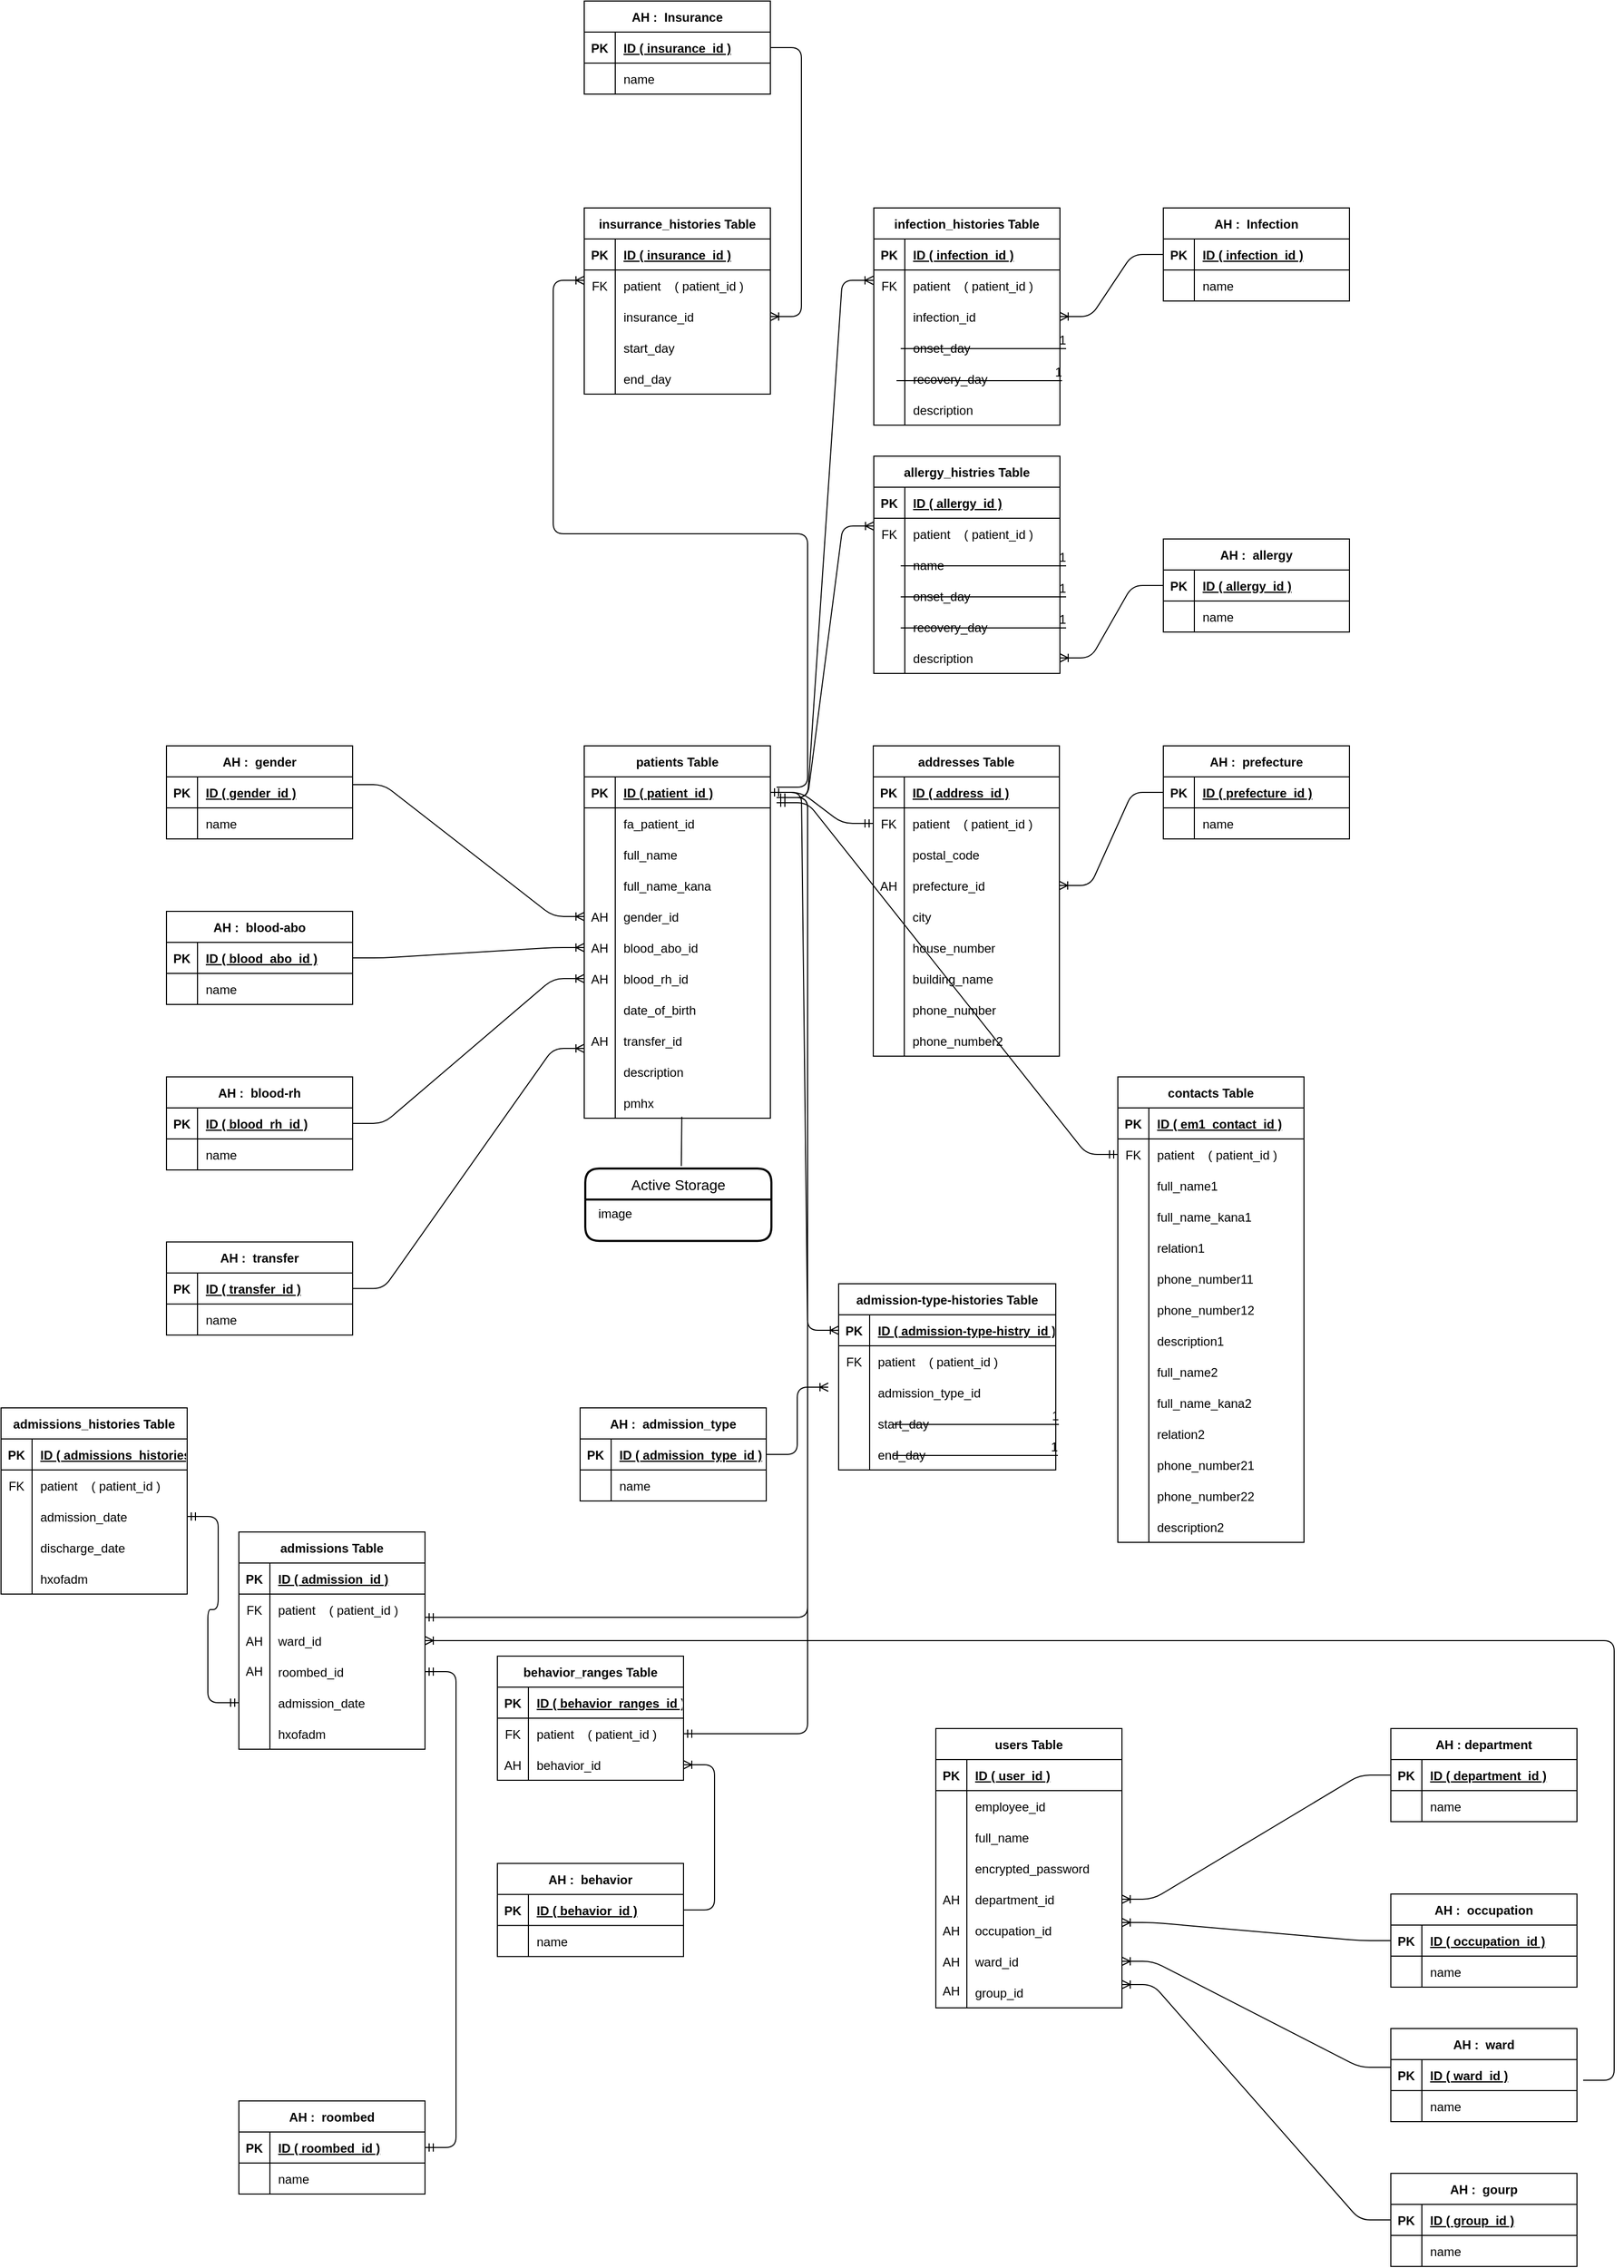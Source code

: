 <mxfile>
    <diagram name="ページ1" id="Pq5S4j5Tv2SD2Lx0o8q0">
        <mxGraphModel dx="2001" dy="2092" grid="1" gridSize="10" guides="1" tooltips="1" connect="1" arrows="1" fold="1" page="1" pageScale="1" pageWidth="827" pageHeight="1169" background="none" math="0" shadow="0">
            <root>
                <mxCell id="Sq6rTczuOfZ9r7x8gwl--0"/>
                <mxCell id="Sq6rTczuOfZ9r7x8gwl--1" parent="Sq6rTczuOfZ9r7x8gwl--0"/>
                <mxCell id="Sq6rTczuOfZ9r7x8gwl--2" value="users Table" style="shape=table;startSize=30;container=1;collapsible=1;childLayout=tableLayout;fixedRows=1;rowLines=0;fontStyle=1;align=center;resizeLast=1;movable=1;resizable=1;rotatable=1;deletable=1;editable=1;connectable=1;" parent="Sq6rTczuOfZ9r7x8gwl--1" vertex="1">
                    <mxGeometry x="104" y="550" width="180" height="270" as="geometry"/>
                </mxCell>
                <mxCell id="Sq6rTczuOfZ9r7x8gwl--3" value="" style="shape=tableRow;horizontal=0;startSize=0;swimlaneHead=0;swimlaneBody=0;fillColor=none;collapsible=0;dropTarget=0;points=[[0,0.5],[1,0.5]];portConstraint=eastwest;top=0;left=0;right=0;bottom=1;movable=1;resizable=1;rotatable=1;deletable=1;editable=1;connectable=1;" parent="Sq6rTczuOfZ9r7x8gwl--2" vertex="1">
                    <mxGeometry y="30" width="180" height="30" as="geometry"/>
                </mxCell>
                <mxCell id="Sq6rTczuOfZ9r7x8gwl--4" value="PK" style="shape=partialRectangle;connectable=1;fillColor=none;top=0;left=0;bottom=0;right=0;fontStyle=1;overflow=hidden;movable=1;resizable=1;rotatable=1;deletable=1;editable=1;" parent="Sq6rTczuOfZ9r7x8gwl--3" vertex="1">
                    <mxGeometry width="30" height="30" as="geometry">
                        <mxRectangle width="30" height="30" as="alternateBounds"/>
                    </mxGeometry>
                </mxCell>
                <mxCell id="Sq6rTczuOfZ9r7x8gwl--5" value="ID ( user_id )" style="shape=partialRectangle;connectable=1;fillColor=none;top=0;left=0;bottom=0;right=0;align=left;spacingLeft=6;fontStyle=5;overflow=hidden;movable=1;resizable=1;rotatable=1;deletable=1;editable=1;" parent="Sq6rTczuOfZ9r7x8gwl--3" vertex="1">
                    <mxGeometry x="30" width="150" height="30" as="geometry">
                        <mxRectangle width="150" height="30" as="alternateBounds"/>
                    </mxGeometry>
                </mxCell>
                <mxCell id="Sq6rTczuOfZ9r7x8gwl--6" value="" style="shape=tableRow;horizontal=0;startSize=0;swimlaneHead=0;swimlaneBody=0;fillColor=none;collapsible=0;dropTarget=0;points=[[0,0.5],[1,0.5]];portConstraint=eastwest;top=0;left=0;right=0;bottom=0;movable=1;resizable=1;rotatable=1;deletable=1;editable=1;connectable=1;" parent="Sq6rTczuOfZ9r7x8gwl--2" vertex="1">
                    <mxGeometry y="60" width="180" height="30" as="geometry"/>
                </mxCell>
                <mxCell id="Sq6rTczuOfZ9r7x8gwl--7" value="" style="shape=partialRectangle;connectable=1;fillColor=none;top=0;left=0;bottom=0;right=0;editable=1;overflow=hidden;movable=1;resizable=1;rotatable=1;deletable=1;" parent="Sq6rTczuOfZ9r7x8gwl--6" vertex="1">
                    <mxGeometry width="30" height="30" as="geometry">
                        <mxRectangle width="30" height="30" as="alternateBounds"/>
                    </mxGeometry>
                </mxCell>
                <mxCell id="Sq6rTczuOfZ9r7x8gwl--8" value="employee_id" style="shape=partialRectangle;connectable=1;fillColor=none;top=0;left=0;bottom=0;right=0;align=left;spacingLeft=6;overflow=hidden;movable=1;resizable=1;rotatable=1;deletable=1;editable=1;" parent="Sq6rTczuOfZ9r7x8gwl--6" vertex="1">
                    <mxGeometry x="30" width="150" height="30" as="geometry">
                        <mxRectangle width="150" height="30" as="alternateBounds"/>
                    </mxGeometry>
                </mxCell>
                <mxCell id="Sq6rTczuOfZ9r7x8gwl--9" value="" style="shape=tableRow;horizontal=0;startSize=0;swimlaneHead=0;swimlaneBody=0;fillColor=none;collapsible=0;dropTarget=0;points=[[0,0.5],[1,0.5]];portConstraint=eastwest;top=0;left=0;right=0;bottom=0;movable=1;resizable=1;rotatable=1;deletable=1;editable=1;connectable=1;" parent="Sq6rTczuOfZ9r7x8gwl--2" vertex="1">
                    <mxGeometry y="90" width="180" height="30" as="geometry"/>
                </mxCell>
                <mxCell id="Sq6rTczuOfZ9r7x8gwl--10" value="" style="shape=partialRectangle;connectable=1;fillColor=none;top=0;left=0;bottom=0;right=0;editable=1;overflow=hidden;movable=1;resizable=1;rotatable=1;deletable=1;" parent="Sq6rTczuOfZ9r7x8gwl--9" vertex="1">
                    <mxGeometry width="30" height="30" as="geometry">
                        <mxRectangle width="30" height="30" as="alternateBounds"/>
                    </mxGeometry>
                </mxCell>
                <mxCell id="Sq6rTczuOfZ9r7x8gwl--11" value="full_name" style="shape=partialRectangle;connectable=1;fillColor=none;top=0;left=0;bottom=0;right=0;align=left;spacingLeft=6;overflow=hidden;movable=1;resizable=1;rotatable=1;deletable=1;editable=1;" parent="Sq6rTczuOfZ9r7x8gwl--9" vertex="1">
                    <mxGeometry x="30" width="150" height="30" as="geometry">
                        <mxRectangle width="150" height="30" as="alternateBounds"/>
                    </mxGeometry>
                </mxCell>
                <mxCell id="Sq6rTczuOfZ9r7x8gwl--12" value="" style="shape=tableRow;horizontal=0;startSize=0;swimlaneHead=0;swimlaneBody=0;fillColor=none;collapsible=0;dropTarget=0;points=[[0,0.5],[1,0.5]];portConstraint=eastwest;top=0;left=0;right=0;bottom=0;movable=1;resizable=1;rotatable=1;deletable=1;editable=1;connectable=1;" parent="Sq6rTczuOfZ9r7x8gwl--2" vertex="1">
                    <mxGeometry y="120" width="180" height="30" as="geometry"/>
                </mxCell>
                <mxCell id="Sq6rTczuOfZ9r7x8gwl--13" value="" style="shape=partialRectangle;connectable=1;fillColor=none;top=0;left=0;bottom=0;right=0;editable=1;overflow=hidden;movable=1;resizable=1;rotatable=1;deletable=1;" parent="Sq6rTczuOfZ9r7x8gwl--12" vertex="1">
                    <mxGeometry width="30" height="30" as="geometry">
                        <mxRectangle width="30" height="30" as="alternateBounds"/>
                    </mxGeometry>
                </mxCell>
                <mxCell id="Sq6rTczuOfZ9r7x8gwl--14" value="encrypted_password" style="shape=partialRectangle;connectable=1;fillColor=none;top=0;left=0;bottom=0;right=0;align=left;spacingLeft=6;overflow=hidden;movable=1;resizable=1;rotatable=1;deletable=1;editable=1;" parent="Sq6rTczuOfZ9r7x8gwl--12" vertex="1">
                    <mxGeometry x="30" width="150" height="30" as="geometry">
                        <mxRectangle width="150" height="30" as="alternateBounds"/>
                    </mxGeometry>
                </mxCell>
                <mxCell id="Sq6rTczuOfZ9r7x8gwl--15" value="" style="shape=tableRow;horizontal=0;startSize=0;swimlaneHead=0;swimlaneBody=0;fillColor=none;collapsible=0;dropTarget=0;points=[[0,0.5],[1,0.5]];portConstraint=eastwest;top=0;left=0;right=0;bottom=0;movable=1;resizable=1;rotatable=1;deletable=1;editable=1;connectable=1;" parent="Sq6rTczuOfZ9r7x8gwl--2" vertex="1">
                    <mxGeometry y="150" width="180" height="30" as="geometry"/>
                </mxCell>
                <mxCell id="Sq6rTczuOfZ9r7x8gwl--16" value="" style="shape=partialRectangle;connectable=1;fillColor=none;top=0;left=0;bottom=0;right=0;editable=1;overflow=hidden;movable=1;resizable=1;rotatable=1;deletable=1;" parent="Sq6rTczuOfZ9r7x8gwl--15" vertex="1">
                    <mxGeometry width="30" height="30" as="geometry">
                        <mxRectangle width="30" height="30" as="alternateBounds"/>
                    </mxGeometry>
                </mxCell>
                <mxCell id="Sq6rTczuOfZ9r7x8gwl--17" value="department_id" style="shape=partialRectangle;connectable=1;fillColor=none;top=0;left=0;bottom=0;right=0;align=left;spacingLeft=6;overflow=hidden;movable=1;resizable=1;rotatable=1;deletable=1;editable=1;" parent="Sq6rTczuOfZ9r7x8gwl--15" vertex="1">
                    <mxGeometry x="30" width="150" height="30" as="geometry">
                        <mxRectangle width="150" height="30" as="alternateBounds"/>
                    </mxGeometry>
                </mxCell>
                <mxCell id="Sq6rTczuOfZ9r7x8gwl--18" value="" style="shape=tableRow;horizontal=0;startSize=0;swimlaneHead=0;swimlaneBody=0;fillColor=none;collapsible=0;dropTarget=0;points=[[0,0.5],[1,0.5]];portConstraint=eastwest;top=0;left=0;right=0;bottom=0;movable=1;resizable=1;rotatable=1;deletable=1;editable=1;connectable=1;" parent="Sq6rTczuOfZ9r7x8gwl--2" vertex="1">
                    <mxGeometry y="180" width="180" height="30" as="geometry"/>
                </mxCell>
                <mxCell id="Sq6rTczuOfZ9r7x8gwl--19" value="" style="shape=partialRectangle;connectable=1;fillColor=none;top=0;left=0;bottom=0;right=0;editable=1;overflow=hidden;movable=1;resizable=1;rotatable=1;deletable=1;" parent="Sq6rTczuOfZ9r7x8gwl--18" vertex="1">
                    <mxGeometry width="30" height="30" as="geometry">
                        <mxRectangle width="30" height="30" as="alternateBounds"/>
                    </mxGeometry>
                </mxCell>
                <mxCell id="Sq6rTczuOfZ9r7x8gwl--20" value="occupation_id" style="shape=partialRectangle;connectable=1;fillColor=none;top=0;left=0;bottom=0;right=0;align=left;spacingLeft=6;overflow=hidden;movable=1;resizable=1;rotatable=1;deletable=1;editable=1;" parent="Sq6rTczuOfZ9r7x8gwl--18" vertex="1">
                    <mxGeometry x="30" width="150" height="30" as="geometry">
                        <mxRectangle width="150" height="30" as="alternateBounds"/>
                    </mxGeometry>
                </mxCell>
                <mxCell id="Sq6rTczuOfZ9r7x8gwl--21" value="" style="shape=tableRow;horizontal=0;startSize=0;swimlaneHead=0;swimlaneBody=0;fillColor=none;collapsible=0;dropTarget=0;points=[[0,0.5],[1,0.5]];portConstraint=eastwest;top=0;left=0;right=0;bottom=0;movable=1;resizable=1;rotatable=1;deletable=1;editable=1;connectable=1;" parent="Sq6rTczuOfZ9r7x8gwl--2" vertex="1">
                    <mxGeometry y="210" width="180" height="30" as="geometry"/>
                </mxCell>
                <mxCell id="Sq6rTczuOfZ9r7x8gwl--22" value="" style="shape=partialRectangle;connectable=1;fillColor=none;top=0;left=0;bottom=0;right=0;editable=1;overflow=hidden;movable=1;resizable=1;rotatable=1;deletable=1;" parent="Sq6rTczuOfZ9r7x8gwl--21" vertex="1">
                    <mxGeometry width="30" height="30" as="geometry">
                        <mxRectangle width="30" height="30" as="alternateBounds"/>
                    </mxGeometry>
                </mxCell>
                <mxCell id="Sq6rTczuOfZ9r7x8gwl--23" value="ward_id" style="shape=partialRectangle;connectable=1;fillColor=none;top=0;left=0;bottom=0;right=0;align=left;spacingLeft=6;overflow=hidden;movable=1;resizable=1;rotatable=1;deletable=1;editable=1;" parent="Sq6rTczuOfZ9r7x8gwl--21" vertex="1">
                    <mxGeometry x="30" width="150" height="30" as="geometry">
                        <mxRectangle width="150" height="30" as="alternateBounds"/>
                    </mxGeometry>
                </mxCell>
                <mxCell id="91" value="" style="shape=tableRow;horizontal=0;startSize=0;swimlaneHead=0;swimlaneBody=0;fillColor=none;collapsible=0;dropTarget=0;points=[[0,0.5],[1,0.5]];portConstraint=eastwest;top=0;left=0;right=0;bottom=0;movable=1;resizable=1;rotatable=1;deletable=1;editable=1;connectable=1;" parent="Sq6rTczuOfZ9r7x8gwl--2" vertex="1">
                    <mxGeometry y="240" width="180" height="30" as="geometry"/>
                </mxCell>
                <mxCell id="92" value="" style="shape=partialRectangle;connectable=1;fillColor=none;top=0;left=0;bottom=0;right=0;editable=1;overflow=hidden;movable=1;resizable=1;rotatable=1;deletable=1;" parent="91" vertex="1">
                    <mxGeometry width="30" height="30" as="geometry">
                        <mxRectangle width="30" height="30" as="alternateBounds"/>
                    </mxGeometry>
                </mxCell>
                <mxCell id="93" value="group_id" style="shape=partialRectangle;connectable=1;fillColor=none;top=0;left=0;bottom=0;right=0;align=left;spacingLeft=6;overflow=hidden;movable=1;resizable=1;rotatable=1;deletable=1;editable=1;" parent="91" vertex="1">
                    <mxGeometry x="30" width="150" height="30" as="geometry">
                        <mxRectangle width="150" height="30" as="alternateBounds"/>
                    </mxGeometry>
                </mxCell>
                <mxCell id="Sq6rTczuOfZ9r7x8gwl--64" value="AH :  ward" style="shape=table;startSize=30;container=1;collapsible=1;childLayout=tableLayout;fixedRows=1;rowLines=0;fontStyle=1;align=center;resizeLast=1;movable=1;resizable=1;rotatable=1;deletable=1;editable=1;connectable=1;" parent="Sq6rTczuOfZ9r7x8gwl--1" vertex="1">
                    <mxGeometry x="544" y="840" width="180" height="90" as="geometry"/>
                </mxCell>
                <mxCell id="Sq6rTczuOfZ9r7x8gwl--65" value="" style="shape=tableRow;horizontal=0;startSize=0;swimlaneHead=0;swimlaneBody=0;fillColor=none;collapsible=0;dropTarget=0;points=[[0,0.5],[1,0.5]];portConstraint=eastwest;top=0;left=0;right=0;bottom=1;movable=1;resizable=1;rotatable=1;deletable=1;editable=1;connectable=1;" parent="Sq6rTczuOfZ9r7x8gwl--64" vertex="1">
                    <mxGeometry y="30" width="180" height="30" as="geometry"/>
                </mxCell>
                <mxCell id="Sq6rTczuOfZ9r7x8gwl--66" value="PK" style="shape=partialRectangle;connectable=1;fillColor=none;top=0;left=0;bottom=0;right=0;fontStyle=1;overflow=hidden;movable=1;resizable=1;rotatable=1;deletable=1;editable=1;" parent="Sq6rTczuOfZ9r7x8gwl--65" vertex="1">
                    <mxGeometry width="30" height="30" as="geometry">
                        <mxRectangle width="30" height="30" as="alternateBounds"/>
                    </mxGeometry>
                </mxCell>
                <mxCell id="Sq6rTczuOfZ9r7x8gwl--67" value="ID ( ward_id )" style="shape=partialRectangle;connectable=1;fillColor=none;top=0;left=0;bottom=0;right=0;align=left;spacingLeft=6;fontStyle=5;overflow=hidden;movable=1;resizable=1;rotatable=1;deletable=1;editable=1;" parent="Sq6rTczuOfZ9r7x8gwl--65" vertex="1">
                    <mxGeometry x="30" width="150" height="30" as="geometry">
                        <mxRectangle width="150" height="30" as="alternateBounds"/>
                    </mxGeometry>
                </mxCell>
                <mxCell id="Sq6rTczuOfZ9r7x8gwl--68" value="" style="shape=tableRow;horizontal=0;startSize=0;swimlaneHead=0;swimlaneBody=0;fillColor=none;collapsible=0;dropTarget=0;points=[[0,0.5],[1,0.5]];portConstraint=eastwest;top=0;left=0;right=0;bottom=0;movable=1;resizable=1;rotatable=1;deletable=1;editable=1;connectable=1;" parent="Sq6rTczuOfZ9r7x8gwl--64" vertex="1">
                    <mxGeometry y="60" width="180" height="30" as="geometry"/>
                </mxCell>
                <mxCell id="Sq6rTczuOfZ9r7x8gwl--69" value="" style="shape=partialRectangle;connectable=1;fillColor=none;top=0;left=0;bottom=0;right=0;fontStyle=0;overflow=hidden;movable=1;resizable=1;rotatable=1;deletable=1;editable=1;" parent="Sq6rTczuOfZ9r7x8gwl--68" vertex="1">
                    <mxGeometry width="30" height="30" as="geometry">
                        <mxRectangle width="30" height="30" as="alternateBounds"/>
                    </mxGeometry>
                </mxCell>
                <mxCell id="Sq6rTczuOfZ9r7x8gwl--70" value="name" style="shape=partialRectangle;connectable=1;fillColor=none;top=0;left=0;bottom=0;right=0;align=left;spacingLeft=6;fontStyle=0;overflow=hidden;movable=1;resizable=1;rotatable=1;deletable=1;editable=1;" parent="Sq6rTczuOfZ9r7x8gwl--68" vertex="1">
                    <mxGeometry x="30" width="150" height="30" as="geometry">
                        <mxRectangle width="150" height="30" as="alternateBounds"/>
                    </mxGeometry>
                </mxCell>
                <mxCell id="Sq6rTczuOfZ9r7x8gwl--100" value="" style="edgeStyle=entityRelationEdgeStyle;fontSize=12;html=1;endArrow=ERoneToMany;movable=1;resizable=1;rotatable=1;deletable=1;editable=1;connectable=1;exitX=0;exitY=0.5;exitDx=0;exitDy=0;entryX=1;entryY=0.25;entryDx=0;entryDy=0;" parent="Sq6rTczuOfZ9r7x8gwl--1" source="Y6ljAYB1n4eOfrpDNyYI-5" target="Sq6rTczuOfZ9r7x8gwl--20" edge="1">
                    <mxGeometry width="100" height="100" relative="1" as="geometry">
                        <mxPoint x="284" y="590" as="sourcePoint"/>
                        <mxPoint x="504" y="630" as="targetPoint"/>
                    </mxGeometry>
                </mxCell>
                <mxCell id="Y6ljAYB1n4eOfrpDNyYI-0" value="AH" style="shape=partialRectangle;connectable=1;fillColor=none;top=0;left=0;bottom=0;right=0;fontStyle=0;overflow=hidden;movable=1;resizable=1;rotatable=1;deletable=1;editable=1;" parent="Sq6rTczuOfZ9r7x8gwl--1" vertex="1">
                    <mxGeometry x="104" y="700" width="30" height="30" as="geometry">
                        <mxRectangle width="30" height="30" as="alternateBounds"/>
                    </mxGeometry>
                </mxCell>
                <mxCell id="Y6ljAYB1n4eOfrpDNyYI-1" value="AH" style="shape=partialRectangle;connectable=1;fillColor=none;top=0;left=0;bottom=0;right=0;fontStyle=0;overflow=hidden;movable=1;resizable=1;rotatable=1;deletable=1;editable=1;" parent="Sq6rTczuOfZ9r7x8gwl--1" vertex="1">
                    <mxGeometry x="104" y="730" width="30" height="30" as="geometry">
                        <mxRectangle width="30" height="30" as="alternateBounds"/>
                    </mxGeometry>
                </mxCell>
                <mxCell id="Y6ljAYB1n4eOfrpDNyYI-2" value="AH" style="shape=partialRectangle;connectable=1;fillColor=none;top=0;left=0;bottom=0;right=0;fontStyle=0;overflow=hidden;movable=1;resizable=1;rotatable=1;deletable=1;editable=1;" parent="Sq6rTczuOfZ9r7x8gwl--1" vertex="1">
                    <mxGeometry x="104" y="760" width="30" height="30" as="geometry">
                        <mxRectangle width="30" height="30" as="alternateBounds"/>
                    </mxGeometry>
                </mxCell>
                <mxCell id="Y6ljAYB1n4eOfrpDNyYI-3" value="AH :  occupation" style="shape=table;startSize=30;container=1;collapsible=1;childLayout=tableLayout;fixedRows=1;rowLines=0;fontStyle=1;align=center;resizeLast=1;movable=1;resizable=1;rotatable=1;deletable=1;editable=1;connectable=1;" parent="Sq6rTczuOfZ9r7x8gwl--1" vertex="1">
                    <mxGeometry x="544" y="710" width="180" height="90" as="geometry"/>
                </mxCell>
                <mxCell id="Y6ljAYB1n4eOfrpDNyYI-4" value="" style="shape=tableRow;horizontal=0;startSize=0;swimlaneHead=0;swimlaneBody=0;fillColor=none;collapsible=0;dropTarget=0;points=[[0,0.5],[1,0.5]];portConstraint=eastwest;top=0;left=0;right=0;bottom=1;movable=1;resizable=1;rotatable=1;deletable=1;editable=1;connectable=1;" parent="Y6ljAYB1n4eOfrpDNyYI-3" vertex="1">
                    <mxGeometry y="30" width="180" height="30" as="geometry"/>
                </mxCell>
                <mxCell id="Y6ljAYB1n4eOfrpDNyYI-5" value="PK" style="shape=partialRectangle;connectable=1;fillColor=none;top=0;left=0;bottom=0;right=0;fontStyle=1;overflow=hidden;movable=1;resizable=1;rotatable=1;deletable=1;editable=1;" parent="Y6ljAYB1n4eOfrpDNyYI-4" vertex="1">
                    <mxGeometry width="30" height="30" as="geometry">
                        <mxRectangle width="30" height="30" as="alternateBounds"/>
                    </mxGeometry>
                </mxCell>
                <mxCell id="Y6ljAYB1n4eOfrpDNyYI-6" value="ID ( occupation_id )" style="shape=partialRectangle;connectable=1;fillColor=none;top=0;left=0;bottom=0;right=0;align=left;spacingLeft=6;fontStyle=5;overflow=hidden;movable=1;resizable=1;rotatable=1;deletable=1;editable=1;" parent="Y6ljAYB1n4eOfrpDNyYI-4" vertex="1">
                    <mxGeometry x="30" width="150" height="30" as="geometry">
                        <mxRectangle width="150" height="30" as="alternateBounds"/>
                    </mxGeometry>
                </mxCell>
                <mxCell id="Y6ljAYB1n4eOfrpDNyYI-7" value="" style="shape=tableRow;horizontal=0;startSize=0;swimlaneHead=0;swimlaneBody=0;fillColor=none;collapsible=0;dropTarget=0;points=[[0,0.5],[1,0.5]];portConstraint=eastwest;top=0;left=0;right=0;bottom=0;movable=1;resizable=1;rotatable=1;deletable=1;editable=1;connectable=1;" parent="Y6ljAYB1n4eOfrpDNyYI-3" vertex="1">
                    <mxGeometry y="60" width="180" height="30" as="geometry"/>
                </mxCell>
                <mxCell id="Y6ljAYB1n4eOfrpDNyYI-8" value="" style="shape=partialRectangle;connectable=1;fillColor=none;top=0;left=0;bottom=0;right=0;fontStyle=0;overflow=hidden;movable=1;resizable=1;rotatable=1;deletable=1;editable=1;" parent="Y6ljAYB1n4eOfrpDNyYI-7" vertex="1">
                    <mxGeometry width="30" height="30" as="geometry">
                        <mxRectangle width="30" height="30" as="alternateBounds"/>
                    </mxGeometry>
                </mxCell>
                <mxCell id="Y6ljAYB1n4eOfrpDNyYI-9" value="name" style="shape=partialRectangle;connectable=1;fillColor=none;top=0;left=0;bottom=0;right=0;align=left;spacingLeft=6;fontStyle=0;overflow=hidden;movable=1;resizable=1;rotatable=1;deletable=1;editable=1;" parent="Y6ljAYB1n4eOfrpDNyYI-7" vertex="1">
                    <mxGeometry x="30" width="150" height="30" as="geometry">
                        <mxRectangle width="150" height="30" as="alternateBounds"/>
                    </mxGeometry>
                </mxCell>
                <mxCell id="Y6ljAYB1n4eOfrpDNyYI-10" value="AH : department" style="shape=table;startSize=30;container=1;collapsible=1;childLayout=tableLayout;fixedRows=1;rowLines=0;fontStyle=1;align=center;resizeLast=1;movable=1;resizable=1;rotatable=1;deletable=1;editable=1;connectable=1;" parent="Sq6rTczuOfZ9r7x8gwl--1" vertex="1">
                    <mxGeometry x="544" y="550" width="180" height="90" as="geometry"/>
                </mxCell>
                <mxCell id="Y6ljAYB1n4eOfrpDNyYI-11" value="" style="shape=tableRow;horizontal=0;startSize=0;swimlaneHead=0;swimlaneBody=0;fillColor=none;collapsible=0;dropTarget=0;points=[[0,0.5],[1,0.5]];portConstraint=eastwest;top=0;left=0;right=0;bottom=1;movable=1;resizable=1;rotatable=1;deletable=1;editable=1;connectable=1;" parent="Y6ljAYB1n4eOfrpDNyYI-10" vertex="1">
                    <mxGeometry y="30" width="180" height="30" as="geometry"/>
                </mxCell>
                <mxCell id="Y6ljAYB1n4eOfrpDNyYI-12" value="PK" style="shape=partialRectangle;connectable=1;fillColor=none;top=0;left=0;bottom=0;right=0;fontStyle=1;overflow=hidden;movable=1;resizable=1;rotatable=1;deletable=1;editable=1;" parent="Y6ljAYB1n4eOfrpDNyYI-11" vertex="1">
                    <mxGeometry width="30" height="30" as="geometry">
                        <mxRectangle width="30" height="30" as="alternateBounds"/>
                    </mxGeometry>
                </mxCell>
                <mxCell id="Y6ljAYB1n4eOfrpDNyYI-13" value="ID ( department_id )" style="shape=partialRectangle;connectable=1;fillColor=none;top=0;left=0;bottom=0;right=0;align=left;spacingLeft=6;fontStyle=5;overflow=hidden;movable=1;resizable=1;rotatable=1;deletable=1;editable=1;" parent="Y6ljAYB1n4eOfrpDNyYI-11" vertex="1">
                    <mxGeometry x="30" width="150" height="30" as="geometry">
                        <mxRectangle width="150" height="30" as="alternateBounds"/>
                    </mxGeometry>
                </mxCell>
                <mxCell id="Y6ljAYB1n4eOfrpDNyYI-14" value="" style="shape=tableRow;horizontal=0;startSize=0;swimlaneHead=0;swimlaneBody=0;fillColor=none;collapsible=0;dropTarget=0;points=[[0,0.5],[1,0.5]];portConstraint=eastwest;top=0;left=0;right=0;bottom=0;movable=1;resizable=1;rotatable=1;deletable=1;editable=1;connectable=1;" parent="Y6ljAYB1n4eOfrpDNyYI-10" vertex="1">
                    <mxGeometry y="60" width="180" height="30" as="geometry"/>
                </mxCell>
                <mxCell id="Y6ljAYB1n4eOfrpDNyYI-15" value="" style="shape=partialRectangle;connectable=1;fillColor=none;top=0;left=0;bottom=0;right=0;fontStyle=0;overflow=hidden;movable=1;resizable=1;rotatable=1;deletable=1;editable=1;" parent="Y6ljAYB1n4eOfrpDNyYI-14" vertex="1">
                    <mxGeometry width="30" height="30" as="geometry">
                        <mxRectangle width="30" height="30" as="alternateBounds"/>
                    </mxGeometry>
                </mxCell>
                <mxCell id="Y6ljAYB1n4eOfrpDNyYI-16" value="name" style="shape=partialRectangle;connectable=1;fillColor=none;top=0;left=0;bottom=0;right=0;align=left;spacingLeft=6;fontStyle=0;overflow=hidden;movable=1;resizable=1;rotatable=1;deletable=1;editable=1;" parent="Y6ljAYB1n4eOfrpDNyYI-14" vertex="1">
                    <mxGeometry x="30" width="150" height="30" as="geometry">
                        <mxRectangle width="150" height="30" as="alternateBounds"/>
                    </mxGeometry>
                </mxCell>
                <mxCell id="Y6ljAYB1n4eOfrpDNyYI-17" value="" style="edgeStyle=entityRelationEdgeStyle;fontSize=12;html=1;endArrow=ERoneToMany;movable=1;resizable=1;rotatable=1;deletable=1;editable=1;connectable=1;exitX=0;exitY=0.25;exitDx=0;exitDy=0;entryX=1;entryY=0.5;entryDx=0;entryDy=0;" parent="Sq6rTczuOfZ9r7x8gwl--1" source="Sq6rTczuOfZ9r7x8gwl--66" target="Sq6rTczuOfZ9r7x8gwl--23" edge="1">
                    <mxGeometry width="100" height="100" relative="1" as="geometry">
                        <mxPoint x="504" y="1017.5" as="sourcePoint"/>
                        <mxPoint x="244" y="1000" as="targetPoint"/>
                    </mxGeometry>
                </mxCell>
                <mxCell id="Y6ljAYB1n4eOfrpDNyYI-19" value="" style="edgeStyle=entityRelationEdgeStyle;fontSize=12;html=1;endArrow=ERoneToMany;movable=1;resizable=1;rotatable=1;deletable=1;editable=1;connectable=1;exitX=0;exitY=0.5;exitDx=0;exitDy=0;entryX=1;entryY=0.5;entryDx=0;entryDy=0;" parent="Sq6rTczuOfZ9r7x8gwl--1" source="Y6ljAYB1n4eOfrpDNyYI-12" target="Sq6rTczuOfZ9r7x8gwl--17" edge="1">
                    <mxGeometry width="100" height="100" relative="1" as="geometry">
                        <mxPoint x="554" y="957.5" as="sourcePoint"/>
                        <mxPoint x="294" y="785" as="targetPoint"/>
                    </mxGeometry>
                </mxCell>
                <mxCell id="Ltp5FK9F6EqSzVdQzWSL-478" value="patients Table" style="shape=table;startSize=30;container=1;collapsible=1;childLayout=tableLayout;fixedRows=1;rowLines=0;fontStyle=1;align=center;resizeLast=1;movable=1;resizable=1;rotatable=1;deletable=1;editable=1;connectable=1;" parent="Sq6rTczuOfZ9r7x8gwl--1" vertex="1">
                    <mxGeometry x="-236" y="-400" width="180" height="360" as="geometry"/>
                </mxCell>
                <mxCell id="Ltp5FK9F6EqSzVdQzWSL-479" value="" style="shape=tableRow;horizontal=0;startSize=0;swimlaneHead=0;swimlaneBody=0;fillColor=none;collapsible=0;dropTarget=0;points=[[0,0.5],[1,0.5]];portConstraint=eastwest;top=0;left=0;right=0;bottom=1;movable=1;resizable=1;rotatable=1;deletable=1;editable=1;connectable=1;" parent="Ltp5FK9F6EqSzVdQzWSL-478" vertex="1">
                    <mxGeometry y="30" width="180" height="30" as="geometry"/>
                </mxCell>
                <mxCell id="Ltp5FK9F6EqSzVdQzWSL-480" value="PK" style="shape=partialRectangle;connectable=1;fillColor=none;top=0;left=0;bottom=0;right=0;fontStyle=1;overflow=hidden;movable=1;resizable=1;rotatable=1;deletable=1;editable=1;" parent="Ltp5FK9F6EqSzVdQzWSL-479" vertex="1">
                    <mxGeometry width="30" height="30" as="geometry">
                        <mxRectangle width="30" height="30" as="alternateBounds"/>
                    </mxGeometry>
                </mxCell>
                <mxCell id="Ltp5FK9F6EqSzVdQzWSL-481" value="ID ( patient_id )" style="shape=partialRectangle;connectable=1;fillColor=none;top=0;left=0;bottom=0;right=0;align=left;spacingLeft=6;fontStyle=5;overflow=hidden;movable=1;resizable=1;rotatable=1;deletable=1;editable=1;" parent="Ltp5FK9F6EqSzVdQzWSL-479" vertex="1">
                    <mxGeometry x="30" width="150" height="30" as="geometry">
                        <mxRectangle width="150" height="30" as="alternateBounds"/>
                    </mxGeometry>
                </mxCell>
                <mxCell id="Ltp5FK9F6EqSzVdQzWSL-482" value="" style="shape=tableRow;horizontal=0;startSize=0;swimlaneHead=0;swimlaneBody=0;fillColor=none;collapsible=0;dropTarget=0;points=[[0,0.5],[1,0.5]];portConstraint=eastwest;top=0;left=0;right=0;bottom=0;movable=1;resizable=1;rotatable=1;deletable=1;editable=1;connectable=1;" parent="Ltp5FK9F6EqSzVdQzWSL-478" vertex="1">
                    <mxGeometry y="60" width="180" height="30" as="geometry"/>
                </mxCell>
                <mxCell id="Ltp5FK9F6EqSzVdQzWSL-483" value="" style="shape=partialRectangle;connectable=1;fillColor=none;top=0;left=0;bottom=0;right=0;editable=1;overflow=hidden;movable=1;resizable=1;rotatable=1;deletable=1;" parent="Ltp5FK9F6EqSzVdQzWSL-482" vertex="1">
                    <mxGeometry width="30" height="30" as="geometry">
                        <mxRectangle width="30" height="30" as="alternateBounds"/>
                    </mxGeometry>
                </mxCell>
                <mxCell id="Ltp5FK9F6EqSzVdQzWSL-484" value="fa_patient_id" style="shape=partialRectangle;connectable=1;fillColor=none;top=0;left=0;bottom=0;right=0;align=left;spacingLeft=6;overflow=hidden;movable=1;resizable=1;rotatable=1;deletable=1;editable=1;" parent="Ltp5FK9F6EqSzVdQzWSL-482" vertex="1">
                    <mxGeometry x="30" width="150" height="30" as="geometry">
                        <mxRectangle width="150" height="30" as="alternateBounds"/>
                    </mxGeometry>
                </mxCell>
                <mxCell id="Ltp5FK9F6EqSzVdQzWSL-485" value="" style="shape=tableRow;horizontal=0;startSize=0;swimlaneHead=0;swimlaneBody=0;fillColor=none;collapsible=0;dropTarget=0;points=[[0,0.5],[1,0.5]];portConstraint=eastwest;top=0;left=0;right=0;bottom=0;movable=1;resizable=1;rotatable=1;deletable=1;editable=1;connectable=1;" parent="Ltp5FK9F6EqSzVdQzWSL-478" vertex="1">
                    <mxGeometry y="90" width="180" height="30" as="geometry"/>
                </mxCell>
                <mxCell id="Ltp5FK9F6EqSzVdQzWSL-486" value="" style="shape=partialRectangle;connectable=1;fillColor=none;top=0;left=0;bottom=0;right=0;editable=1;overflow=hidden;movable=1;resizable=1;rotatable=1;deletable=1;" parent="Ltp5FK9F6EqSzVdQzWSL-485" vertex="1">
                    <mxGeometry width="30" height="30" as="geometry">
                        <mxRectangle width="30" height="30" as="alternateBounds"/>
                    </mxGeometry>
                </mxCell>
                <mxCell id="Ltp5FK9F6EqSzVdQzWSL-487" value="full_name" style="shape=partialRectangle;connectable=1;fillColor=none;top=0;left=0;bottom=0;right=0;align=left;spacingLeft=6;overflow=hidden;movable=1;resizable=1;rotatable=1;deletable=1;editable=1;" parent="Ltp5FK9F6EqSzVdQzWSL-485" vertex="1">
                    <mxGeometry x="30" width="150" height="30" as="geometry">
                        <mxRectangle width="150" height="30" as="alternateBounds"/>
                    </mxGeometry>
                </mxCell>
                <mxCell id="Ltp5FK9F6EqSzVdQzWSL-488" value="" style="shape=tableRow;horizontal=0;startSize=0;swimlaneHead=0;swimlaneBody=0;fillColor=none;collapsible=0;dropTarget=0;points=[[0,0.5],[1,0.5]];portConstraint=eastwest;top=0;left=0;right=0;bottom=0;movable=1;resizable=1;rotatable=1;deletable=1;editable=1;connectable=1;" parent="Ltp5FK9F6EqSzVdQzWSL-478" vertex="1">
                    <mxGeometry y="120" width="180" height="30" as="geometry"/>
                </mxCell>
                <mxCell id="Ltp5FK9F6EqSzVdQzWSL-489" value="" style="shape=partialRectangle;connectable=1;fillColor=none;top=0;left=0;bottom=0;right=0;editable=1;overflow=hidden;movable=1;resizable=1;rotatable=1;deletable=1;" parent="Ltp5FK9F6EqSzVdQzWSL-488" vertex="1">
                    <mxGeometry width="30" height="30" as="geometry">
                        <mxRectangle width="30" height="30" as="alternateBounds"/>
                    </mxGeometry>
                </mxCell>
                <mxCell id="Ltp5FK9F6EqSzVdQzWSL-490" value="full_name_kana" style="shape=partialRectangle;connectable=1;fillColor=none;top=0;left=0;bottom=0;right=0;align=left;spacingLeft=6;overflow=hidden;movable=1;resizable=1;rotatable=1;deletable=1;editable=1;" parent="Ltp5FK9F6EqSzVdQzWSL-488" vertex="1">
                    <mxGeometry x="30" width="150" height="30" as="geometry">
                        <mxRectangle width="150" height="30" as="alternateBounds"/>
                    </mxGeometry>
                </mxCell>
                <mxCell id="Ltp5FK9F6EqSzVdQzWSL-491" value="" style="shape=tableRow;horizontal=0;startSize=0;swimlaneHead=0;swimlaneBody=0;fillColor=none;collapsible=0;dropTarget=0;points=[[0,0.5],[1,0.5]];portConstraint=eastwest;top=0;left=0;right=0;bottom=0;movable=1;resizable=1;rotatable=1;deletable=1;editable=1;connectable=1;" parent="Ltp5FK9F6EqSzVdQzWSL-478" vertex="1">
                    <mxGeometry y="150" width="180" height="30" as="geometry"/>
                </mxCell>
                <mxCell id="Ltp5FK9F6EqSzVdQzWSL-492" value="" style="shape=partialRectangle;connectable=1;fillColor=none;top=0;left=0;bottom=0;right=0;editable=1;overflow=hidden;movable=1;resizable=1;rotatable=1;deletable=1;" parent="Ltp5FK9F6EqSzVdQzWSL-491" vertex="1">
                    <mxGeometry width="30" height="30" as="geometry">
                        <mxRectangle width="30" height="30" as="alternateBounds"/>
                    </mxGeometry>
                </mxCell>
                <mxCell id="Ltp5FK9F6EqSzVdQzWSL-493" value="gender_id" style="shape=partialRectangle;connectable=1;fillColor=none;top=0;left=0;bottom=0;right=0;align=left;spacingLeft=6;overflow=hidden;movable=1;resizable=1;rotatable=1;deletable=1;editable=1;" parent="Ltp5FK9F6EqSzVdQzWSL-491" vertex="1">
                    <mxGeometry x="30" width="150" height="30" as="geometry">
                        <mxRectangle width="150" height="30" as="alternateBounds"/>
                    </mxGeometry>
                </mxCell>
                <mxCell id="Ltp5FK9F6EqSzVdQzWSL-494" value="" style="shape=tableRow;horizontal=0;startSize=0;swimlaneHead=0;swimlaneBody=0;fillColor=none;collapsible=0;dropTarget=0;points=[[0,0.5],[1,0.5]];portConstraint=eastwest;top=0;left=0;right=0;bottom=0;movable=1;resizable=1;rotatable=1;deletable=1;editable=1;connectable=1;" parent="Ltp5FK9F6EqSzVdQzWSL-478" vertex="1">
                    <mxGeometry y="180" width="180" height="30" as="geometry"/>
                </mxCell>
                <mxCell id="Ltp5FK9F6EqSzVdQzWSL-495" value="" style="shape=partialRectangle;connectable=1;fillColor=none;top=0;left=0;bottom=0;right=0;editable=1;overflow=hidden;movable=1;resizable=1;rotatable=1;deletable=1;" parent="Ltp5FK9F6EqSzVdQzWSL-494" vertex="1">
                    <mxGeometry width="30" height="30" as="geometry">
                        <mxRectangle width="30" height="30" as="alternateBounds"/>
                    </mxGeometry>
                </mxCell>
                <mxCell id="Ltp5FK9F6EqSzVdQzWSL-496" value="blood_abo_id" style="shape=partialRectangle;connectable=1;fillColor=none;top=0;left=0;bottom=0;right=0;align=left;spacingLeft=6;overflow=hidden;movable=1;resizable=1;rotatable=1;deletable=1;editable=1;" parent="Ltp5FK9F6EqSzVdQzWSL-494" vertex="1">
                    <mxGeometry x="30" width="150" height="30" as="geometry">
                        <mxRectangle width="150" height="30" as="alternateBounds"/>
                    </mxGeometry>
                </mxCell>
                <mxCell id="Ltp5FK9F6EqSzVdQzWSL-497" value="" style="shape=tableRow;horizontal=0;startSize=0;swimlaneHead=0;swimlaneBody=0;fillColor=none;collapsible=0;dropTarget=0;points=[[0,0.5],[1,0.5]];portConstraint=eastwest;top=0;left=0;right=0;bottom=0;movable=1;resizable=1;rotatable=1;deletable=1;editable=1;connectable=1;" parent="Ltp5FK9F6EqSzVdQzWSL-478" vertex="1">
                    <mxGeometry y="210" width="180" height="30" as="geometry"/>
                </mxCell>
                <mxCell id="Ltp5FK9F6EqSzVdQzWSL-498" value="" style="shape=partialRectangle;connectable=1;fillColor=none;top=0;left=0;bottom=0;right=0;editable=1;overflow=hidden;movable=1;resizable=1;rotatable=1;deletable=1;" parent="Ltp5FK9F6EqSzVdQzWSL-497" vertex="1">
                    <mxGeometry width="30" height="30" as="geometry">
                        <mxRectangle width="30" height="30" as="alternateBounds"/>
                    </mxGeometry>
                </mxCell>
                <mxCell id="Ltp5FK9F6EqSzVdQzWSL-499" value="blood_rh_id" style="shape=partialRectangle;connectable=1;fillColor=none;top=0;left=0;bottom=0;right=0;align=left;spacingLeft=6;overflow=hidden;movable=1;resizable=1;rotatable=1;deletable=1;editable=1;" parent="Ltp5FK9F6EqSzVdQzWSL-497" vertex="1">
                    <mxGeometry x="30" width="150" height="30" as="geometry">
                        <mxRectangle width="150" height="30" as="alternateBounds"/>
                    </mxGeometry>
                </mxCell>
                <mxCell id="Ltp5FK9F6EqSzVdQzWSL-500" value="" style="shape=tableRow;horizontal=0;startSize=0;swimlaneHead=0;swimlaneBody=0;fillColor=none;collapsible=0;dropTarget=0;points=[[0,0.5],[1,0.5]];portConstraint=eastwest;top=0;left=0;right=0;bottom=0;movable=1;resizable=1;rotatable=1;deletable=1;editable=1;connectable=1;" parent="Ltp5FK9F6EqSzVdQzWSL-478" vertex="1">
                    <mxGeometry y="240" width="180" height="30" as="geometry"/>
                </mxCell>
                <mxCell id="Ltp5FK9F6EqSzVdQzWSL-501" value="" style="shape=partialRectangle;connectable=1;fillColor=none;top=0;left=0;bottom=0;right=0;editable=1;overflow=hidden;movable=1;resizable=1;rotatable=1;deletable=1;" parent="Ltp5FK9F6EqSzVdQzWSL-500" vertex="1">
                    <mxGeometry width="30" height="30" as="geometry">
                        <mxRectangle width="30" height="30" as="alternateBounds"/>
                    </mxGeometry>
                </mxCell>
                <mxCell id="Ltp5FK9F6EqSzVdQzWSL-502" value="date_of_birth" style="shape=partialRectangle;connectable=1;fillColor=none;top=0;left=0;bottom=0;right=0;align=left;spacingLeft=6;overflow=hidden;movable=1;resizable=1;rotatable=1;deletable=1;editable=1;" parent="Ltp5FK9F6EqSzVdQzWSL-500" vertex="1">
                    <mxGeometry x="30" width="150" height="30" as="geometry">
                        <mxRectangle width="150" height="30" as="alternateBounds"/>
                    </mxGeometry>
                </mxCell>
                <mxCell id="Ltp5FK9F6EqSzVdQzWSL-503" value="" style="shape=tableRow;horizontal=0;startSize=0;swimlaneHead=0;swimlaneBody=0;fillColor=none;collapsible=0;dropTarget=0;points=[[0,0.5],[1,0.5]];portConstraint=eastwest;top=0;left=0;right=0;bottom=0;movable=1;resizable=1;rotatable=1;deletable=1;editable=1;connectable=1;" parent="Ltp5FK9F6EqSzVdQzWSL-478" vertex="1">
                    <mxGeometry y="270" width="180" height="30" as="geometry"/>
                </mxCell>
                <mxCell id="Ltp5FK9F6EqSzVdQzWSL-504" value="" style="shape=partialRectangle;connectable=1;fillColor=none;top=0;left=0;bottom=0;right=0;editable=1;overflow=hidden;movable=1;resizable=1;rotatable=1;deletable=1;" parent="Ltp5FK9F6EqSzVdQzWSL-503" vertex="1">
                    <mxGeometry width="30" height="30" as="geometry">
                        <mxRectangle width="30" height="30" as="alternateBounds"/>
                    </mxGeometry>
                </mxCell>
                <mxCell id="Ltp5FK9F6EqSzVdQzWSL-505" value="transfer_id" style="shape=partialRectangle;connectable=1;fillColor=none;top=0;left=0;bottom=0;right=0;align=left;spacingLeft=6;overflow=hidden;movable=1;resizable=1;rotatable=1;deletable=1;editable=1;" parent="Ltp5FK9F6EqSzVdQzWSL-503" vertex="1">
                    <mxGeometry x="30" width="150" height="30" as="geometry">
                        <mxRectangle width="150" height="30" as="alternateBounds"/>
                    </mxGeometry>
                </mxCell>
                <mxCell id="Ltp5FK9F6EqSzVdQzWSL-506" value="" style="shape=tableRow;horizontal=0;startSize=0;swimlaneHead=0;swimlaneBody=0;fillColor=none;collapsible=0;dropTarget=0;points=[[0,0.5],[1,0.5]];portConstraint=eastwest;top=0;left=0;right=0;bottom=0;movable=1;resizable=1;rotatable=1;deletable=1;editable=1;connectable=1;" parent="Ltp5FK9F6EqSzVdQzWSL-478" vertex="1">
                    <mxGeometry y="300" width="180" height="30" as="geometry"/>
                </mxCell>
                <mxCell id="Ltp5FK9F6EqSzVdQzWSL-507" value="" style="shape=partialRectangle;connectable=1;fillColor=none;top=0;left=0;bottom=0;right=0;editable=1;overflow=hidden;movable=1;resizable=1;rotatable=1;deletable=1;" parent="Ltp5FK9F6EqSzVdQzWSL-506" vertex="1">
                    <mxGeometry width="30" height="30" as="geometry">
                        <mxRectangle width="30" height="30" as="alternateBounds"/>
                    </mxGeometry>
                </mxCell>
                <mxCell id="Ltp5FK9F6EqSzVdQzWSL-508" value="description" style="shape=partialRectangle;connectable=1;fillColor=none;top=0;left=0;bottom=0;right=0;align=left;spacingLeft=6;overflow=hidden;movable=1;resizable=1;rotatable=1;deletable=1;editable=1;" parent="Ltp5FK9F6EqSzVdQzWSL-506" vertex="1">
                    <mxGeometry x="30" width="150" height="30" as="geometry">
                        <mxRectangle width="150" height="30" as="alternateBounds"/>
                    </mxGeometry>
                </mxCell>
                <mxCell id="139" value="" style="shape=tableRow;horizontal=0;startSize=0;swimlaneHead=0;swimlaneBody=0;fillColor=none;collapsible=0;dropTarget=0;points=[[0,0.5],[1,0.5]];portConstraint=eastwest;top=0;left=0;right=0;bottom=0;movable=1;resizable=1;rotatable=1;deletable=1;editable=1;connectable=1;" parent="Ltp5FK9F6EqSzVdQzWSL-478" vertex="1">
                    <mxGeometry y="330" width="180" height="30" as="geometry"/>
                </mxCell>
                <mxCell id="140" value="" style="shape=partialRectangle;connectable=1;fillColor=none;top=0;left=0;bottom=0;right=0;editable=1;overflow=hidden;movable=1;resizable=1;rotatable=1;deletable=1;" parent="139" vertex="1">
                    <mxGeometry width="30" height="30" as="geometry">
                        <mxRectangle width="30" height="30" as="alternateBounds"/>
                    </mxGeometry>
                </mxCell>
                <mxCell id="141" value="pmhx" style="shape=partialRectangle;connectable=1;fillColor=none;top=0;left=0;bottom=0;right=0;align=left;spacingLeft=6;overflow=hidden;movable=1;resizable=1;rotatable=1;deletable=1;editable=1;" parent="139" vertex="1">
                    <mxGeometry x="30" width="150" height="30" as="geometry">
                        <mxRectangle width="150" height="30" as="alternateBounds"/>
                    </mxGeometry>
                </mxCell>
                <mxCell id="Ltp5FK9F6EqSzVdQzWSL-509" value="Active Storage" style="swimlane;childLayout=stackLayout;horizontal=1;startSize=30;horizontalStack=0;rounded=1;fontSize=14;fontStyle=0;strokeWidth=2;resizeParent=0;resizeLast=1;shadow=0;dashed=0;align=center;movable=1;resizable=1;rotatable=1;deletable=1;editable=1;connectable=1;" parent="Sq6rTczuOfZ9r7x8gwl--1" vertex="1">
                    <mxGeometry x="-235" y="8.61" width="180" height="70" as="geometry"/>
                </mxCell>
                <mxCell id="Ltp5FK9F6EqSzVdQzWSL-510" value="  image" style="align=left;strokeColor=none;fillColor=none;spacingLeft=4;fontSize=12;verticalAlign=top;resizable=1;rotatable=1;part=1;movable=1;deletable=1;editable=1;connectable=1;" parent="Ltp5FK9F6EqSzVdQzWSL-509" vertex="1">
                    <mxGeometry y="30" width="180" height="40" as="geometry"/>
                </mxCell>
                <mxCell id="Ltp5FK9F6EqSzVdQzWSL-511" value="" style="endArrow=none;html=1;rounded=0;exitX=0.516;exitY=-0.034;exitDx=0;exitDy=0;exitPerimeter=0;movable=1;resizable=1;rotatable=1;deletable=1;editable=1;connectable=1;entryX=0.429;entryY=0.953;entryDx=0;entryDy=0;entryPerimeter=0;" parent="Sq6rTczuOfZ9r7x8gwl--1" source="Ltp5FK9F6EqSzVdQzWSL-509" target="141" edge="1">
                    <mxGeometry relative="1" as="geometry">
                        <mxPoint x="-150.94" y="-50.38" as="sourcePoint"/>
                        <mxPoint x="-145" y="-30" as="targetPoint"/>
                    </mxGeometry>
                </mxCell>
                <mxCell id="Ltp5FK9F6EqSzVdQzWSL-512" value="addresses Table" style="shape=table;startSize=30;container=1;collapsible=1;childLayout=tableLayout;fixedRows=1;rowLines=0;fontStyle=1;align=center;resizeLast=1;movable=1;resizable=1;rotatable=1;deletable=1;editable=1;connectable=1;" parent="Sq6rTczuOfZ9r7x8gwl--1" vertex="1">
                    <mxGeometry x="43.5" y="-400" width="180" height="300" as="geometry"/>
                </mxCell>
                <mxCell id="Ltp5FK9F6EqSzVdQzWSL-513" value="" style="shape=tableRow;horizontal=0;startSize=0;swimlaneHead=0;swimlaneBody=0;fillColor=none;collapsible=0;dropTarget=0;points=[[0,0.5],[1,0.5]];portConstraint=eastwest;top=0;left=0;right=0;bottom=1;movable=1;resizable=1;rotatable=1;deletable=1;editable=1;connectable=1;" parent="Ltp5FK9F6EqSzVdQzWSL-512" vertex="1">
                    <mxGeometry y="30" width="180" height="30" as="geometry"/>
                </mxCell>
                <mxCell id="Ltp5FK9F6EqSzVdQzWSL-514" value="PK" style="shape=partialRectangle;connectable=1;fillColor=none;top=0;left=0;bottom=0;right=0;fontStyle=1;overflow=hidden;movable=1;resizable=1;rotatable=1;deletable=1;editable=1;" parent="Ltp5FK9F6EqSzVdQzWSL-513" vertex="1">
                    <mxGeometry width="30" height="30" as="geometry">
                        <mxRectangle width="30" height="30" as="alternateBounds"/>
                    </mxGeometry>
                </mxCell>
                <mxCell id="Ltp5FK9F6EqSzVdQzWSL-515" value="ID ( address_id )" style="shape=partialRectangle;connectable=1;fillColor=none;top=0;left=0;bottom=0;right=0;align=left;spacingLeft=6;fontStyle=5;overflow=hidden;movable=1;resizable=1;rotatable=1;deletable=1;editable=1;" parent="Ltp5FK9F6EqSzVdQzWSL-513" vertex="1">
                    <mxGeometry x="30" width="150" height="30" as="geometry">
                        <mxRectangle width="150" height="30" as="alternateBounds"/>
                    </mxGeometry>
                </mxCell>
                <mxCell id="Ltp5FK9F6EqSzVdQzWSL-516" value="" style="shape=tableRow;horizontal=0;startSize=0;swimlaneHead=0;swimlaneBody=0;fillColor=none;collapsible=0;dropTarget=0;points=[[0,0.5],[1,0.5]];portConstraint=eastwest;top=0;left=0;right=0;bottom=0;movable=1;resizable=1;rotatable=1;deletable=1;editable=1;connectable=1;" parent="Ltp5FK9F6EqSzVdQzWSL-512" vertex="1">
                    <mxGeometry y="60" width="180" height="30" as="geometry"/>
                </mxCell>
                <mxCell id="Ltp5FK9F6EqSzVdQzWSL-517" value="FK" style="shape=partialRectangle;connectable=1;fillColor=none;top=0;left=0;bottom=0;right=0;fontStyle=0;overflow=hidden;movable=1;resizable=1;rotatable=1;deletable=1;editable=1;" parent="Ltp5FK9F6EqSzVdQzWSL-516" vertex="1">
                    <mxGeometry width="30" height="30" as="geometry">
                        <mxRectangle width="30" height="30" as="alternateBounds"/>
                    </mxGeometry>
                </mxCell>
                <mxCell id="Ltp5FK9F6EqSzVdQzWSL-518" value="patient    ( patient_id )" style="shape=partialRectangle;connectable=1;fillColor=none;top=0;left=0;bottom=0;right=0;align=left;spacingLeft=6;fontStyle=0;overflow=hidden;movable=1;resizable=1;rotatable=1;deletable=1;editable=1;" parent="Ltp5FK9F6EqSzVdQzWSL-516" vertex="1">
                    <mxGeometry x="30" width="150" height="30" as="geometry">
                        <mxRectangle width="150" height="30" as="alternateBounds"/>
                    </mxGeometry>
                </mxCell>
                <mxCell id="Ltp5FK9F6EqSzVdQzWSL-519" value="" style="shape=tableRow;horizontal=0;startSize=0;swimlaneHead=0;swimlaneBody=0;fillColor=none;collapsible=0;dropTarget=0;points=[[0,0.5],[1,0.5]];portConstraint=eastwest;top=0;left=0;right=0;bottom=0;movable=1;resizable=1;rotatable=1;deletable=1;editable=1;connectable=1;" parent="Ltp5FK9F6EqSzVdQzWSL-512" vertex="1">
                    <mxGeometry y="90" width="180" height="30" as="geometry"/>
                </mxCell>
                <mxCell id="Ltp5FK9F6EqSzVdQzWSL-520" value="" style="shape=partialRectangle;connectable=1;fillColor=none;top=0;left=0;bottom=0;right=0;editable=1;overflow=hidden;movable=1;resizable=1;rotatable=1;deletable=1;" parent="Ltp5FK9F6EqSzVdQzWSL-519" vertex="1">
                    <mxGeometry width="30" height="30" as="geometry">
                        <mxRectangle width="30" height="30" as="alternateBounds"/>
                    </mxGeometry>
                </mxCell>
                <mxCell id="Ltp5FK9F6EqSzVdQzWSL-521" value="postal_code" style="shape=partialRectangle;connectable=1;fillColor=none;top=0;left=0;bottom=0;right=0;align=left;spacingLeft=6;overflow=hidden;movable=1;resizable=1;rotatable=1;deletable=1;editable=1;" parent="Ltp5FK9F6EqSzVdQzWSL-519" vertex="1">
                    <mxGeometry x="30" width="150" height="30" as="geometry">
                        <mxRectangle width="150" height="30" as="alternateBounds"/>
                    </mxGeometry>
                </mxCell>
                <mxCell id="Ltp5FK9F6EqSzVdQzWSL-522" value="" style="shape=tableRow;horizontal=0;startSize=0;swimlaneHead=0;swimlaneBody=0;fillColor=none;collapsible=0;dropTarget=0;points=[[0,0.5],[1,0.5]];portConstraint=eastwest;top=0;left=0;right=0;bottom=0;movable=1;resizable=1;rotatable=1;deletable=1;editable=1;connectable=1;" parent="Ltp5FK9F6EqSzVdQzWSL-512" vertex="1">
                    <mxGeometry y="120" width="180" height="30" as="geometry"/>
                </mxCell>
                <mxCell id="Ltp5FK9F6EqSzVdQzWSL-523" value="AH" style="shape=partialRectangle;connectable=1;fillColor=none;top=0;left=0;bottom=0;right=0;fontStyle=0;overflow=hidden;movable=1;resizable=1;rotatable=1;deletable=1;editable=1;" parent="Ltp5FK9F6EqSzVdQzWSL-522" vertex="1">
                    <mxGeometry width="30" height="30" as="geometry">
                        <mxRectangle width="30" height="30" as="alternateBounds"/>
                    </mxGeometry>
                </mxCell>
                <mxCell id="Ltp5FK9F6EqSzVdQzWSL-524" value="prefecture_id " style="shape=partialRectangle;connectable=1;fillColor=none;top=0;left=0;bottom=0;right=0;align=left;spacingLeft=6;fontStyle=0;overflow=hidden;movable=1;resizable=1;rotatable=1;deletable=1;editable=1;" parent="Ltp5FK9F6EqSzVdQzWSL-522" vertex="1">
                    <mxGeometry x="30" width="150" height="30" as="geometry">
                        <mxRectangle width="150" height="30" as="alternateBounds"/>
                    </mxGeometry>
                </mxCell>
                <mxCell id="Ltp5FK9F6EqSzVdQzWSL-525" value="" style="shape=tableRow;horizontal=0;startSize=0;swimlaneHead=0;swimlaneBody=0;fillColor=none;collapsible=0;dropTarget=0;points=[[0,0.5],[1,0.5]];portConstraint=eastwest;top=0;left=0;right=0;bottom=0;movable=1;resizable=1;rotatable=1;deletable=1;editable=1;connectable=1;" parent="Ltp5FK9F6EqSzVdQzWSL-512" vertex="1">
                    <mxGeometry y="150" width="180" height="30" as="geometry"/>
                </mxCell>
                <mxCell id="Ltp5FK9F6EqSzVdQzWSL-526" value="" style="shape=partialRectangle;connectable=1;fillColor=none;top=0;left=0;bottom=0;right=0;editable=1;overflow=hidden;movable=1;resizable=1;rotatable=1;deletable=1;" parent="Ltp5FK9F6EqSzVdQzWSL-525" vertex="1">
                    <mxGeometry width="30" height="30" as="geometry">
                        <mxRectangle width="30" height="30" as="alternateBounds"/>
                    </mxGeometry>
                </mxCell>
                <mxCell id="Ltp5FK9F6EqSzVdQzWSL-527" value="city" style="shape=partialRectangle;connectable=1;fillColor=none;top=0;left=0;bottom=0;right=0;align=left;spacingLeft=6;overflow=hidden;movable=1;resizable=1;rotatable=1;deletable=1;editable=1;" parent="Ltp5FK9F6EqSzVdQzWSL-525" vertex="1">
                    <mxGeometry x="30" width="150" height="30" as="geometry">
                        <mxRectangle width="150" height="30" as="alternateBounds"/>
                    </mxGeometry>
                </mxCell>
                <mxCell id="Ltp5FK9F6EqSzVdQzWSL-528" value="" style="shape=tableRow;horizontal=0;startSize=0;swimlaneHead=0;swimlaneBody=0;fillColor=none;collapsible=0;dropTarget=0;points=[[0,0.5],[1,0.5]];portConstraint=eastwest;top=0;left=0;right=0;bottom=0;movable=1;resizable=1;rotatable=1;deletable=1;editable=1;connectable=1;" parent="Ltp5FK9F6EqSzVdQzWSL-512" vertex="1">
                    <mxGeometry y="180" width="180" height="30" as="geometry"/>
                </mxCell>
                <mxCell id="Ltp5FK9F6EqSzVdQzWSL-529" value="" style="shape=partialRectangle;connectable=1;fillColor=none;top=0;left=0;bottom=0;right=0;editable=1;overflow=hidden;movable=1;resizable=1;rotatable=1;deletable=1;" parent="Ltp5FK9F6EqSzVdQzWSL-528" vertex="1">
                    <mxGeometry width="30" height="30" as="geometry">
                        <mxRectangle width="30" height="30" as="alternateBounds"/>
                    </mxGeometry>
                </mxCell>
                <mxCell id="Ltp5FK9F6EqSzVdQzWSL-530" value="house_number" style="shape=partialRectangle;connectable=1;fillColor=none;top=0;left=0;bottom=0;right=0;align=left;spacingLeft=6;overflow=hidden;movable=1;resizable=1;rotatable=1;deletable=1;editable=1;" parent="Ltp5FK9F6EqSzVdQzWSL-528" vertex="1">
                    <mxGeometry x="30" width="150" height="30" as="geometry">
                        <mxRectangle width="150" height="30" as="alternateBounds"/>
                    </mxGeometry>
                </mxCell>
                <mxCell id="Ltp5FK9F6EqSzVdQzWSL-531" value="" style="shape=tableRow;horizontal=0;startSize=0;swimlaneHead=0;swimlaneBody=0;fillColor=none;collapsible=0;dropTarget=0;points=[[0,0.5],[1,0.5]];portConstraint=eastwest;top=0;left=0;right=0;bottom=0;movable=1;resizable=1;rotatable=1;deletable=1;editable=1;connectable=1;" parent="Ltp5FK9F6EqSzVdQzWSL-512" vertex="1">
                    <mxGeometry y="210" width="180" height="30" as="geometry"/>
                </mxCell>
                <mxCell id="Ltp5FK9F6EqSzVdQzWSL-532" value="" style="shape=partialRectangle;connectable=1;fillColor=none;top=0;left=0;bottom=0;right=0;editable=1;overflow=hidden;movable=1;resizable=1;rotatable=1;deletable=1;" parent="Ltp5FK9F6EqSzVdQzWSL-531" vertex="1">
                    <mxGeometry width="30" height="30" as="geometry">
                        <mxRectangle width="30" height="30" as="alternateBounds"/>
                    </mxGeometry>
                </mxCell>
                <mxCell id="Ltp5FK9F6EqSzVdQzWSL-533" value="building_name" style="shape=partialRectangle;connectable=1;fillColor=none;top=0;left=0;bottom=0;right=0;align=left;spacingLeft=6;overflow=hidden;movable=1;resizable=1;rotatable=1;deletable=1;editable=1;" parent="Ltp5FK9F6EqSzVdQzWSL-531" vertex="1">
                    <mxGeometry x="30" width="150" height="30" as="geometry">
                        <mxRectangle width="150" height="30" as="alternateBounds"/>
                    </mxGeometry>
                </mxCell>
                <mxCell id="Ltp5FK9F6EqSzVdQzWSL-534" value="" style="shape=tableRow;horizontal=0;startSize=0;swimlaneHead=0;swimlaneBody=0;fillColor=none;collapsible=0;dropTarget=0;points=[[0,0.5],[1,0.5]];portConstraint=eastwest;top=0;left=0;right=0;bottom=0;movable=1;resizable=1;rotatable=1;deletable=1;editable=1;connectable=1;" parent="Ltp5FK9F6EqSzVdQzWSL-512" vertex="1">
                    <mxGeometry y="240" width="180" height="30" as="geometry"/>
                </mxCell>
                <mxCell id="Ltp5FK9F6EqSzVdQzWSL-535" value="" style="shape=partialRectangle;connectable=1;fillColor=none;top=0;left=0;bottom=0;right=0;editable=1;overflow=hidden;movable=1;resizable=1;rotatable=1;deletable=1;" parent="Ltp5FK9F6EqSzVdQzWSL-534" vertex="1">
                    <mxGeometry width="30" height="30" as="geometry">
                        <mxRectangle width="30" height="30" as="alternateBounds"/>
                    </mxGeometry>
                </mxCell>
                <mxCell id="Ltp5FK9F6EqSzVdQzWSL-536" value="phone_number" style="shape=partialRectangle;connectable=1;fillColor=none;top=0;left=0;bottom=0;right=0;align=left;spacingLeft=6;overflow=hidden;movable=1;resizable=1;rotatable=1;deletable=1;editable=1;" parent="Ltp5FK9F6EqSzVdQzWSL-534" vertex="1">
                    <mxGeometry x="30" width="150" height="30" as="geometry">
                        <mxRectangle width="150" height="30" as="alternateBounds"/>
                    </mxGeometry>
                </mxCell>
                <mxCell id="191" value="" style="shape=tableRow;horizontal=0;startSize=0;swimlaneHead=0;swimlaneBody=0;fillColor=none;collapsible=0;dropTarget=0;points=[[0,0.5],[1,0.5]];portConstraint=eastwest;top=0;left=0;right=0;bottom=0;movable=1;resizable=1;rotatable=1;deletable=1;editable=1;connectable=1;" vertex="1" parent="Ltp5FK9F6EqSzVdQzWSL-512">
                    <mxGeometry y="270" width="180" height="30" as="geometry"/>
                </mxCell>
                <mxCell id="192" value="" style="shape=partialRectangle;connectable=1;fillColor=none;top=0;left=0;bottom=0;right=0;editable=1;overflow=hidden;movable=1;resizable=1;rotatable=1;deletable=1;" vertex="1" parent="191">
                    <mxGeometry width="30" height="30" as="geometry">
                        <mxRectangle width="30" height="30" as="alternateBounds"/>
                    </mxGeometry>
                </mxCell>
                <mxCell id="193" value="phone_number2" style="shape=partialRectangle;connectable=1;fillColor=none;top=0;left=0;bottom=0;right=0;align=left;spacingLeft=6;overflow=hidden;movable=1;resizable=1;rotatable=1;deletable=1;editable=1;" vertex="1" parent="191">
                    <mxGeometry x="30" width="150" height="30" as="geometry">
                        <mxRectangle width="150" height="30" as="alternateBounds"/>
                    </mxGeometry>
                </mxCell>
                <mxCell id="Ltp5FK9F6EqSzVdQzWSL-537" value="" style="edgeStyle=entityRelationEdgeStyle;fontSize=12;html=1;endArrow=ERmandOne;startArrow=ERmandOne;entryX=0;entryY=0.5;entryDx=0;entryDy=0;movable=1;resizable=1;rotatable=1;deletable=1;editable=1;connectable=1;exitX=1;exitY=0.5;exitDx=0;exitDy=0;" parent="Sq6rTczuOfZ9r7x8gwl--1" source="Ltp5FK9F6EqSzVdQzWSL-481" target="Ltp5FK9F6EqSzVdQzWSL-516" edge="1">
                    <mxGeometry width="100" height="100" relative="1" as="geometry">
                        <mxPoint x="84" y="-240" as="sourcePoint"/>
                        <mxPoint x="194" y="-130" as="targetPoint"/>
                    </mxGeometry>
                </mxCell>
                <mxCell id="Ltp5FK9F6EqSzVdQzWSL-538" value="" style="edgeStyle=entityRelationEdgeStyle;fontSize=12;html=1;endArrow=ERoneToMany;movable=1;resizable=1;rotatable=1;deletable=1;editable=1;connectable=1;exitX=0;exitY=0.5;exitDx=0;exitDy=0;entryX=1;entryY=0.5;entryDx=0;entryDy=0;" parent="Sq6rTczuOfZ9r7x8gwl--1" source="Ltp5FK9F6EqSzVdQzWSL-574" target="Ltp5FK9F6EqSzVdQzWSL-524" edge="1">
                    <mxGeometry width="100" height="100" relative="1" as="geometry">
                        <mxPoint x="24" as="sourcePoint"/>
                        <mxPoint x="144" y="160" as="targetPoint"/>
                    </mxGeometry>
                </mxCell>
                <mxCell id="Ltp5FK9F6EqSzVdQzWSL-539" value="AH" style="shape=partialRectangle;connectable=1;fillColor=none;top=0;left=0;bottom=0;right=0;fontStyle=0;overflow=hidden;movable=1;resizable=1;rotatable=1;deletable=1;editable=1;" parent="Sq6rTczuOfZ9r7x8gwl--1" vertex="1">
                    <mxGeometry x="-236" y="-250" width="30" height="30" as="geometry">
                        <mxRectangle width="30" height="30" as="alternateBounds"/>
                    </mxGeometry>
                </mxCell>
                <mxCell id="Ltp5FK9F6EqSzVdQzWSL-540" value="AH" style="shape=partialRectangle;connectable=1;fillColor=none;top=0;left=0;bottom=0;right=0;fontStyle=0;overflow=hidden;movable=1;resizable=1;rotatable=1;deletable=1;editable=1;" parent="Sq6rTczuOfZ9r7x8gwl--1" vertex="1">
                    <mxGeometry x="-236" y="-220" width="30" height="30" as="geometry">
                        <mxRectangle width="30" height="30" as="alternateBounds"/>
                    </mxGeometry>
                </mxCell>
                <mxCell id="Ltp5FK9F6EqSzVdQzWSL-541" value="AH" style="shape=partialRectangle;connectable=1;fillColor=none;top=0;left=0;bottom=0;right=0;fontStyle=0;overflow=hidden;movable=1;resizable=1;rotatable=1;deletable=1;editable=1;" parent="Sq6rTczuOfZ9r7x8gwl--1" vertex="1">
                    <mxGeometry x="-236" y="-190" width="30" height="30" as="geometry">
                        <mxRectangle width="30" height="30" as="alternateBounds"/>
                    </mxGeometry>
                </mxCell>
                <mxCell id="Ltp5FK9F6EqSzVdQzWSL-542" value="" style="shape=partialRectangle;connectable=1;fillColor=none;top=0;left=0;bottom=0;right=0;fontStyle=0;overflow=hidden;movable=1;resizable=1;rotatable=1;deletable=1;editable=1;" parent="Sq6rTczuOfZ9r7x8gwl--1" vertex="1">
                    <mxGeometry x="-236" y="-160" width="30" height="30" as="geometry">
                        <mxRectangle width="30" height="30" as="alternateBounds"/>
                    </mxGeometry>
                </mxCell>
                <mxCell id="Ltp5FK9F6EqSzVdQzWSL-544" value="AH :  blood-rh" style="shape=table;startSize=30;container=1;collapsible=1;childLayout=tableLayout;fixedRows=1;rowLines=0;fontStyle=1;align=center;resizeLast=1;movable=1;resizable=1;rotatable=1;deletable=1;editable=1;connectable=1;" parent="Sq6rTczuOfZ9r7x8gwl--1" vertex="1">
                    <mxGeometry x="-640" y="-80" width="180" height="90" as="geometry"/>
                </mxCell>
                <mxCell id="Ltp5FK9F6EqSzVdQzWSL-545" value="" style="shape=tableRow;horizontal=0;startSize=0;swimlaneHead=0;swimlaneBody=0;fillColor=none;collapsible=0;dropTarget=0;points=[[0,0.5],[1,0.5]];portConstraint=eastwest;top=0;left=0;right=0;bottom=1;movable=1;resizable=1;rotatable=1;deletable=1;editable=1;connectable=1;" parent="Ltp5FK9F6EqSzVdQzWSL-544" vertex="1">
                    <mxGeometry y="30" width="180" height="30" as="geometry"/>
                </mxCell>
                <mxCell id="Ltp5FK9F6EqSzVdQzWSL-546" value="PK" style="shape=partialRectangle;connectable=1;fillColor=none;top=0;left=0;bottom=0;right=0;fontStyle=1;overflow=hidden;movable=1;resizable=1;rotatable=1;deletable=1;editable=1;" parent="Ltp5FK9F6EqSzVdQzWSL-545" vertex="1">
                    <mxGeometry width="30" height="30" as="geometry">
                        <mxRectangle width="30" height="30" as="alternateBounds"/>
                    </mxGeometry>
                </mxCell>
                <mxCell id="Ltp5FK9F6EqSzVdQzWSL-547" value="ID ( blood_rh_id )" style="shape=partialRectangle;connectable=1;fillColor=none;top=0;left=0;bottom=0;right=0;align=left;spacingLeft=6;fontStyle=5;overflow=hidden;movable=1;resizable=1;rotatable=1;deletable=1;editable=1;" parent="Ltp5FK9F6EqSzVdQzWSL-545" vertex="1">
                    <mxGeometry x="30" width="150" height="30" as="geometry">
                        <mxRectangle width="150" height="30" as="alternateBounds"/>
                    </mxGeometry>
                </mxCell>
                <mxCell id="Ltp5FK9F6EqSzVdQzWSL-548" value="" style="shape=tableRow;horizontal=0;startSize=0;swimlaneHead=0;swimlaneBody=0;fillColor=none;collapsible=0;dropTarget=0;points=[[0,0.5],[1,0.5]];portConstraint=eastwest;top=0;left=0;right=0;bottom=0;movable=1;resizable=1;rotatable=1;deletable=1;editable=1;connectable=1;" parent="Ltp5FK9F6EqSzVdQzWSL-544" vertex="1">
                    <mxGeometry y="60" width="180" height="30" as="geometry"/>
                </mxCell>
                <mxCell id="Ltp5FK9F6EqSzVdQzWSL-549" value="" style="shape=partialRectangle;connectable=1;fillColor=none;top=0;left=0;bottom=0;right=0;fontStyle=0;overflow=hidden;movable=1;resizable=1;rotatable=1;deletable=1;editable=1;" parent="Ltp5FK9F6EqSzVdQzWSL-548" vertex="1">
                    <mxGeometry width="30" height="30" as="geometry">
                        <mxRectangle width="30" height="30" as="alternateBounds"/>
                    </mxGeometry>
                </mxCell>
                <mxCell id="Ltp5FK9F6EqSzVdQzWSL-550" value="name" style="shape=partialRectangle;connectable=1;fillColor=none;top=0;left=0;bottom=0;right=0;align=left;spacingLeft=6;fontStyle=0;overflow=hidden;movable=1;resizable=1;rotatable=1;deletable=1;editable=1;" parent="Ltp5FK9F6EqSzVdQzWSL-548" vertex="1">
                    <mxGeometry x="30" width="150" height="30" as="geometry">
                        <mxRectangle width="150" height="30" as="alternateBounds"/>
                    </mxGeometry>
                </mxCell>
                <mxCell id="Ltp5FK9F6EqSzVdQzWSL-551" value="AH :  blood-abo" style="shape=table;startSize=30;container=1;collapsible=1;childLayout=tableLayout;fixedRows=1;rowLines=0;fontStyle=1;align=center;resizeLast=1;movable=1;resizable=1;rotatable=1;deletable=1;editable=1;connectable=1;" parent="Sq6rTczuOfZ9r7x8gwl--1" vertex="1">
                    <mxGeometry x="-640" y="-240" width="180" height="90" as="geometry"/>
                </mxCell>
                <mxCell id="Ltp5FK9F6EqSzVdQzWSL-552" value="" style="shape=tableRow;horizontal=0;startSize=0;swimlaneHead=0;swimlaneBody=0;fillColor=none;collapsible=0;dropTarget=0;points=[[0,0.5],[1,0.5]];portConstraint=eastwest;top=0;left=0;right=0;bottom=1;movable=1;resizable=1;rotatable=1;deletable=1;editable=1;connectable=1;" parent="Ltp5FK9F6EqSzVdQzWSL-551" vertex="1">
                    <mxGeometry y="30" width="180" height="30" as="geometry"/>
                </mxCell>
                <mxCell id="Ltp5FK9F6EqSzVdQzWSL-553" value="PK" style="shape=partialRectangle;connectable=1;fillColor=none;top=0;left=0;bottom=0;right=0;fontStyle=1;overflow=hidden;movable=1;resizable=1;rotatable=1;deletable=1;editable=1;" parent="Ltp5FK9F6EqSzVdQzWSL-552" vertex="1">
                    <mxGeometry width="30" height="30" as="geometry">
                        <mxRectangle width="30" height="30" as="alternateBounds"/>
                    </mxGeometry>
                </mxCell>
                <mxCell id="Ltp5FK9F6EqSzVdQzWSL-554" value="ID ( blood_abo_id )" style="shape=partialRectangle;connectable=1;fillColor=none;top=0;left=0;bottom=0;right=0;align=left;spacingLeft=6;fontStyle=5;overflow=hidden;movable=1;resizable=1;rotatable=1;deletable=1;editable=1;" parent="Ltp5FK9F6EqSzVdQzWSL-552" vertex="1">
                    <mxGeometry x="30" width="150" height="30" as="geometry">
                        <mxRectangle width="150" height="30" as="alternateBounds"/>
                    </mxGeometry>
                </mxCell>
                <mxCell id="Ltp5FK9F6EqSzVdQzWSL-555" value="" style="shape=tableRow;horizontal=0;startSize=0;swimlaneHead=0;swimlaneBody=0;fillColor=none;collapsible=0;dropTarget=0;points=[[0,0.5],[1,0.5]];portConstraint=eastwest;top=0;left=0;right=0;bottom=0;movable=1;resizable=1;rotatable=1;deletable=1;editable=1;connectable=1;" parent="Ltp5FK9F6EqSzVdQzWSL-551" vertex="1">
                    <mxGeometry y="60" width="180" height="30" as="geometry"/>
                </mxCell>
                <mxCell id="Ltp5FK9F6EqSzVdQzWSL-556" value="" style="shape=partialRectangle;connectable=1;fillColor=none;top=0;left=0;bottom=0;right=0;fontStyle=0;overflow=hidden;movable=1;resizable=1;rotatable=1;deletable=1;editable=1;" parent="Ltp5FK9F6EqSzVdQzWSL-555" vertex="1">
                    <mxGeometry width="30" height="30" as="geometry">
                        <mxRectangle width="30" height="30" as="alternateBounds"/>
                    </mxGeometry>
                </mxCell>
                <mxCell id="Ltp5FK9F6EqSzVdQzWSL-557" value="name" style="shape=partialRectangle;connectable=1;fillColor=none;top=0;left=0;bottom=0;right=0;align=left;spacingLeft=6;fontStyle=0;overflow=hidden;movable=1;resizable=1;rotatable=1;deletable=1;editable=1;" parent="Ltp5FK9F6EqSzVdQzWSL-555" vertex="1">
                    <mxGeometry x="30" width="150" height="30" as="geometry">
                        <mxRectangle width="150" height="30" as="alternateBounds"/>
                    </mxGeometry>
                </mxCell>
                <mxCell id="Ltp5FK9F6EqSzVdQzWSL-558" value="AH :  gender" style="shape=table;startSize=30;container=1;collapsible=1;childLayout=tableLayout;fixedRows=1;rowLines=0;fontStyle=1;align=center;resizeLast=1;movable=1;resizable=1;rotatable=1;deletable=1;editable=1;connectable=1;" parent="Sq6rTczuOfZ9r7x8gwl--1" vertex="1">
                    <mxGeometry x="-640" y="-400" width="180" height="90" as="geometry"/>
                </mxCell>
                <mxCell id="Ltp5FK9F6EqSzVdQzWSL-559" value="" style="shape=tableRow;horizontal=0;startSize=0;swimlaneHead=0;swimlaneBody=0;fillColor=none;collapsible=0;dropTarget=0;points=[[0,0.5],[1,0.5]];portConstraint=eastwest;top=0;left=0;right=0;bottom=1;movable=1;resizable=1;rotatable=1;deletable=1;editable=1;connectable=1;" parent="Ltp5FK9F6EqSzVdQzWSL-558" vertex="1">
                    <mxGeometry y="30" width="180" height="30" as="geometry"/>
                </mxCell>
                <mxCell id="Ltp5FK9F6EqSzVdQzWSL-560" value="PK" style="shape=partialRectangle;connectable=1;fillColor=none;top=0;left=0;bottom=0;right=0;fontStyle=1;overflow=hidden;movable=1;resizable=1;rotatable=1;deletable=1;editable=1;" parent="Ltp5FK9F6EqSzVdQzWSL-559" vertex="1">
                    <mxGeometry width="30" height="30" as="geometry">
                        <mxRectangle width="30" height="30" as="alternateBounds"/>
                    </mxGeometry>
                </mxCell>
                <mxCell id="Ltp5FK9F6EqSzVdQzWSL-561" value="ID ( gender_id )" style="shape=partialRectangle;connectable=1;fillColor=none;top=0;left=0;bottom=0;right=0;align=left;spacingLeft=6;fontStyle=5;overflow=hidden;movable=1;resizable=1;rotatable=1;deletable=1;editable=1;" parent="Ltp5FK9F6EqSzVdQzWSL-559" vertex="1">
                    <mxGeometry x="30" width="150" height="30" as="geometry">
                        <mxRectangle width="150" height="30" as="alternateBounds"/>
                    </mxGeometry>
                </mxCell>
                <mxCell id="Ltp5FK9F6EqSzVdQzWSL-562" value="" style="shape=tableRow;horizontal=0;startSize=0;swimlaneHead=0;swimlaneBody=0;fillColor=none;collapsible=0;dropTarget=0;points=[[0,0.5],[1,0.5]];portConstraint=eastwest;top=0;left=0;right=0;bottom=0;movable=1;resizable=1;rotatable=1;deletable=1;editable=1;connectable=1;" parent="Ltp5FK9F6EqSzVdQzWSL-558" vertex="1">
                    <mxGeometry y="60" width="180" height="30" as="geometry"/>
                </mxCell>
                <mxCell id="Ltp5FK9F6EqSzVdQzWSL-563" value="" style="shape=partialRectangle;connectable=1;fillColor=none;top=0;left=0;bottom=0;right=0;fontStyle=0;overflow=hidden;movable=1;resizable=1;rotatable=1;deletable=1;editable=1;" parent="Ltp5FK9F6EqSzVdQzWSL-562" vertex="1">
                    <mxGeometry width="30" height="30" as="geometry">
                        <mxRectangle width="30" height="30" as="alternateBounds"/>
                    </mxGeometry>
                </mxCell>
                <mxCell id="Ltp5FK9F6EqSzVdQzWSL-564" value="name" style="shape=partialRectangle;connectable=1;fillColor=none;top=0;left=0;bottom=0;right=0;align=left;spacingLeft=6;fontStyle=0;overflow=hidden;movable=1;resizable=1;rotatable=1;deletable=1;editable=1;" parent="Ltp5FK9F6EqSzVdQzWSL-562" vertex="1">
                    <mxGeometry x="30" width="150" height="30" as="geometry">
                        <mxRectangle width="150" height="30" as="alternateBounds"/>
                    </mxGeometry>
                </mxCell>
                <mxCell id="Ltp5FK9F6EqSzVdQzWSL-565" value="AH :  transfer" style="shape=table;startSize=30;container=1;collapsible=1;childLayout=tableLayout;fixedRows=1;rowLines=0;fontStyle=1;align=center;resizeLast=1;movable=1;resizable=1;rotatable=1;deletable=1;editable=1;connectable=1;" parent="Sq6rTczuOfZ9r7x8gwl--1" vertex="1">
                    <mxGeometry x="-640" y="79.61" width="180" height="90" as="geometry"/>
                </mxCell>
                <mxCell id="Ltp5FK9F6EqSzVdQzWSL-566" value="" style="shape=tableRow;horizontal=0;startSize=0;swimlaneHead=0;swimlaneBody=0;fillColor=none;collapsible=0;dropTarget=0;points=[[0,0.5],[1,0.5]];portConstraint=eastwest;top=0;left=0;right=0;bottom=1;movable=1;resizable=1;rotatable=1;deletable=1;editable=1;connectable=1;" parent="Ltp5FK9F6EqSzVdQzWSL-565" vertex="1">
                    <mxGeometry y="30" width="180" height="30" as="geometry"/>
                </mxCell>
                <mxCell id="Ltp5FK9F6EqSzVdQzWSL-567" value="PK" style="shape=partialRectangle;connectable=1;fillColor=none;top=0;left=0;bottom=0;right=0;fontStyle=1;overflow=hidden;movable=1;resizable=1;rotatable=1;deletable=1;editable=1;" parent="Ltp5FK9F6EqSzVdQzWSL-566" vertex="1">
                    <mxGeometry width="30" height="30" as="geometry">
                        <mxRectangle width="30" height="30" as="alternateBounds"/>
                    </mxGeometry>
                </mxCell>
                <mxCell id="Ltp5FK9F6EqSzVdQzWSL-568" value="ID ( transfer_id )" style="shape=partialRectangle;connectable=1;fillColor=none;top=0;left=0;bottom=0;right=0;align=left;spacingLeft=6;fontStyle=5;overflow=hidden;movable=1;resizable=1;rotatable=1;deletable=1;editable=1;" parent="Ltp5FK9F6EqSzVdQzWSL-566" vertex="1">
                    <mxGeometry x="30" width="150" height="30" as="geometry">
                        <mxRectangle width="150" height="30" as="alternateBounds"/>
                    </mxGeometry>
                </mxCell>
                <mxCell id="Ltp5FK9F6EqSzVdQzWSL-569" value="" style="shape=tableRow;horizontal=0;startSize=0;swimlaneHead=0;swimlaneBody=0;fillColor=none;collapsible=0;dropTarget=0;points=[[0,0.5],[1,0.5]];portConstraint=eastwest;top=0;left=0;right=0;bottom=0;movable=1;resizable=1;rotatable=1;deletable=1;editable=1;connectable=1;" parent="Ltp5FK9F6EqSzVdQzWSL-565" vertex="1">
                    <mxGeometry y="60" width="180" height="30" as="geometry"/>
                </mxCell>
                <mxCell id="Ltp5FK9F6EqSzVdQzWSL-570" value="" style="shape=partialRectangle;connectable=1;fillColor=none;top=0;left=0;bottom=0;right=0;fontStyle=0;overflow=hidden;movable=1;resizable=1;rotatable=1;deletable=1;editable=1;" parent="Ltp5FK9F6EqSzVdQzWSL-569" vertex="1">
                    <mxGeometry width="30" height="30" as="geometry">
                        <mxRectangle width="30" height="30" as="alternateBounds"/>
                    </mxGeometry>
                </mxCell>
                <mxCell id="Ltp5FK9F6EqSzVdQzWSL-571" value="name" style="shape=partialRectangle;connectable=1;fillColor=none;top=0;left=0;bottom=0;right=0;align=left;spacingLeft=6;fontStyle=0;overflow=hidden;movable=1;resizable=1;rotatable=1;deletable=1;editable=1;" parent="Ltp5FK9F6EqSzVdQzWSL-569" vertex="1">
                    <mxGeometry x="30" width="150" height="30" as="geometry">
                        <mxRectangle width="150" height="30" as="alternateBounds"/>
                    </mxGeometry>
                </mxCell>
                <mxCell id="Ltp5FK9F6EqSzVdQzWSL-572" value="AH :  prefecture" style="shape=table;startSize=30;container=1;collapsible=1;childLayout=tableLayout;fixedRows=1;rowLines=0;fontStyle=1;align=center;resizeLast=1;movable=1;resizable=1;rotatable=1;deletable=1;editable=1;connectable=1;" parent="Sq6rTczuOfZ9r7x8gwl--1" vertex="1">
                    <mxGeometry x="324" y="-400" width="180" height="90" as="geometry"/>
                </mxCell>
                <mxCell id="Ltp5FK9F6EqSzVdQzWSL-573" value="" style="shape=tableRow;horizontal=0;startSize=0;swimlaneHead=0;swimlaneBody=0;fillColor=none;collapsible=0;dropTarget=0;points=[[0,0.5],[1,0.5]];portConstraint=eastwest;top=0;left=0;right=0;bottom=1;movable=1;resizable=1;rotatable=1;deletable=1;editable=1;connectable=1;" parent="Ltp5FK9F6EqSzVdQzWSL-572" vertex="1">
                    <mxGeometry y="30" width="180" height="30" as="geometry"/>
                </mxCell>
                <mxCell id="Ltp5FK9F6EqSzVdQzWSL-574" value="PK" style="shape=partialRectangle;connectable=1;fillColor=none;top=0;left=0;bottom=0;right=0;fontStyle=1;overflow=hidden;movable=1;resizable=1;rotatable=1;deletable=1;editable=1;" parent="Ltp5FK9F6EqSzVdQzWSL-573" vertex="1">
                    <mxGeometry width="30" height="30" as="geometry">
                        <mxRectangle width="30" height="30" as="alternateBounds"/>
                    </mxGeometry>
                </mxCell>
                <mxCell id="Ltp5FK9F6EqSzVdQzWSL-575" value="ID ( prefecture_id )" style="shape=partialRectangle;connectable=1;fillColor=none;top=0;left=0;bottom=0;right=0;align=left;spacingLeft=6;fontStyle=5;overflow=hidden;movable=1;resizable=1;rotatable=1;deletable=1;editable=1;" parent="Ltp5FK9F6EqSzVdQzWSL-573" vertex="1">
                    <mxGeometry x="30" width="150" height="30" as="geometry">
                        <mxRectangle width="150" height="30" as="alternateBounds"/>
                    </mxGeometry>
                </mxCell>
                <mxCell id="Ltp5FK9F6EqSzVdQzWSL-576" value="" style="shape=tableRow;horizontal=0;startSize=0;swimlaneHead=0;swimlaneBody=0;fillColor=none;collapsible=0;dropTarget=0;points=[[0,0.5],[1,0.5]];portConstraint=eastwest;top=0;left=0;right=0;bottom=0;movable=1;resizable=1;rotatable=1;deletable=1;editable=1;connectable=1;" parent="Ltp5FK9F6EqSzVdQzWSL-572" vertex="1">
                    <mxGeometry y="60" width="180" height="30" as="geometry"/>
                </mxCell>
                <mxCell id="Ltp5FK9F6EqSzVdQzWSL-577" value="" style="shape=partialRectangle;connectable=1;fillColor=none;top=0;left=0;bottom=0;right=0;fontStyle=0;overflow=hidden;movable=1;resizable=1;rotatable=1;deletable=1;editable=1;" parent="Ltp5FK9F6EqSzVdQzWSL-576" vertex="1">
                    <mxGeometry width="30" height="30" as="geometry">
                        <mxRectangle width="30" height="30" as="alternateBounds"/>
                    </mxGeometry>
                </mxCell>
                <mxCell id="Ltp5FK9F6EqSzVdQzWSL-578" value="name" style="shape=partialRectangle;connectable=1;fillColor=none;top=0;left=0;bottom=0;right=0;align=left;spacingLeft=6;fontStyle=0;overflow=hidden;movable=1;resizable=1;rotatable=1;deletable=1;editable=1;" parent="Ltp5FK9F6EqSzVdQzWSL-576" vertex="1">
                    <mxGeometry x="30" width="150" height="30" as="geometry">
                        <mxRectangle width="150" height="30" as="alternateBounds"/>
                    </mxGeometry>
                </mxCell>
                <mxCell id="Ltp5FK9F6EqSzVdQzWSL-579" value="contacts Table" style="shape=table;startSize=30;container=1;collapsible=1;childLayout=tableLayout;fixedRows=1;rowLines=0;fontStyle=1;align=center;resizeLast=1;movable=1;resizable=1;rotatable=1;deletable=1;editable=1;connectable=1;" parent="Sq6rTczuOfZ9r7x8gwl--1" vertex="1">
                    <mxGeometry x="280" y="-80" width="180" height="450" as="geometry"/>
                </mxCell>
                <mxCell id="Ltp5FK9F6EqSzVdQzWSL-580" value="" style="shape=tableRow;horizontal=0;startSize=0;swimlaneHead=0;swimlaneBody=0;fillColor=none;collapsible=0;dropTarget=0;points=[[0,0.5],[1,0.5]];portConstraint=eastwest;top=0;left=0;right=0;bottom=1;movable=1;resizable=1;rotatable=1;deletable=1;editable=1;connectable=1;" parent="Ltp5FK9F6EqSzVdQzWSL-579" vertex="1">
                    <mxGeometry y="30" width="180" height="30" as="geometry"/>
                </mxCell>
                <mxCell id="Ltp5FK9F6EqSzVdQzWSL-581" value="PK" style="shape=partialRectangle;connectable=1;fillColor=none;top=0;left=0;bottom=0;right=0;fontStyle=1;overflow=hidden;movable=1;resizable=1;rotatable=1;deletable=1;editable=1;" parent="Ltp5FK9F6EqSzVdQzWSL-580" vertex="1">
                    <mxGeometry width="30" height="30" as="geometry">
                        <mxRectangle width="30" height="30" as="alternateBounds"/>
                    </mxGeometry>
                </mxCell>
                <mxCell id="Ltp5FK9F6EqSzVdQzWSL-582" value="ID ( em1_contact_id )" style="shape=partialRectangle;connectable=1;fillColor=none;top=0;left=0;bottom=0;right=0;align=left;spacingLeft=6;fontStyle=5;overflow=hidden;movable=1;resizable=1;rotatable=1;deletable=1;editable=1;" parent="Ltp5FK9F6EqSzVdQzWSL-580" vertex="1">
                    <mxGeometry x="30" width="150" height="30" as="geometry">
                        <mxRectangle width="150" height="30" as="alternateBounds"/>
                    </mxGeometry>
                </mxCell>
                <mxCell id="Ltp5FK9F6EqSzVdQzWSL-583" value="" style="shape=tableRow;horizontal=0;startSize=0;swimlaneHead=0;swimlaneBody=0;fillColor=none;collapsible=0;dropTarget=0;points=[[0,0.5],[1,0.5]];portConstraint=eastwest;top=0;left=0;right=0;bottom=0;movable=1;resizable=1;rotatable=1;deletable=1;editable=1;connectable=1;" parent="Ltp5FK9F6EqSzVdQzWSL-579" vertex="1">
                    <mxGeometry y="60" width="180" height="30" as="geometry"/>
                </mxCell>
                <mxCell id="Ltp5FK9F6EqSzVdQzWSL-584" value="FK" style="shape=partialRectangle;connectable=1;fillColor=none;top=0;left=0;bottom=0;right=0;fontStyle=0;overflow=hidden;movable=1;resizable=1;rotatable=1;deletable=1;editable=1;" parent="Ltp5FK9F6EqSzVdQzWSL-583" vertex="1">
                    <mxGeometry width="30" height="30" as="geometry">
                        <mxRectangle width="30" height="30" as="alternateBounds"/>
                    </mxGeometry>
                </mxCell>
                <mxCell id="Ltp5FK9F6EqSzVdQzWSL-585" value="patient    ( patient_id )" style="shape=partialRectangle;connectable=1;fillColor=none;top=0;left=0;bottom=0;right=0;align=left;spacingLeft=6;fontStyle=0;overflow=hidden;movable=1;resizable=1;rotatable=1;deletable=1;editable=1;" parent="Ltp5FK9F6EqSzVdQzWSL-583" vertex="1">
                    <mxGeometry x="30" width="150" height="30" as="geometry">
                        <mxRectangle width="150" height="30" as="alternateBounds"/>
                    </mxGeometry>
                </mxCell>
                <mxCell id="Ltp5FK9F6EqSzVdQzWSL-586" value="" style="shape=tableRow;horizontal=0;startSize=0;swimlaneHead=0;swimlaneBody=0;fillColor=none;collapsible=0;dropTarget=0;points=[[0,0.5],[1,0.5]];portConstraint=eastwest;top=0;left=0;right=0;bottom=0;movable=1;resizable=1;rotatable=1;deletable=1;editable=1;connectable=1;" parent="Ltp5FK9F6EqSzVdQzWSL-579" vertex="1">
                    <mxGeometry y="90" width="180" height="30" as="geometry"/>
                </mxCell>
                <mxCell id="Ltp5FK9F6EqSzVdQzWSL-587" value="" style="shape=partialRectangle;connectable=1;fillColor=none;top=0;left=0;bottom=0;right=0;editable=1;overflow=hidden;movable=1;resizable=1;rotatable=1;deletable=1;" parent="Ltp5FK9F6EqSzVdQzWSL-586" vertex="1">
                    <mxGeometry width="30" height="30" as="geometry">
                        <mxRectangle width="30" height="30" as="alternateBounds"/>
                    </mxGeometry>
                </mxCell>
                <mxCell id="Ltp5FK9F6EqSzVdQzWSL-588" value="full_name1" style="shape=partialRectangle;connectable=1;fillColor=none;top=0;left=0;bottom=0;right=0;align=left;spacingLeft=6;overflow=hidden;movable=1;resizable=1;rotatable=1;deletable=1;editable=1;" parent="Ltp5FK9F6EqSzVdQzWSL-586" vertex="1">
                    <mxGeometry x="30" width="150" height="30" as="geometry">
                        <mxRectangle width="150" height="30" as="alternateBounds"/>
                    </mxGeometry>
                </mxCell>
                <mxCell id="Ltp5FK9F6EqSzVdQzWSL-589" value="" style="shape=tableRow;horizontal=0;startSize=0;swimlaneHead=0;swimlaneBody=0;fillColor=none;collapsible=0;dropTarget=0;points=[[0,0.5],[1,0.5]];portConstraint=eastwest;top=0;left=0;right=0;bottom=0;movable=1;resizable=1;rotatable=1;deletable=1;editable=1;connectable=1;" parent="Ltp5FK9F6EqSzVdQzWSL-579" vertex="1">
                    <mxGeometry y="120" width="180" height="30" as="geometry"/>
                </mxCell>
                <mxCell id="Ltp5FK9F6EqSzVdQzWSL-590" value="" style="shape=partialRectangle;connectable=1;fillColor=none;top=0;left=0;bottom=0;right=0;editable=1;overflow=hidden;movable=1;resizable=1;rotatable=1;deletable=1;" parent="Ltp5FK9F6EqSzVdQzWSL-589" vertex="1">
                    <mxGeometry width="30" height="30" as="geometry">
                        <mxRectangle width="30" height="30" as="alternateBounds"/>
                    </mxGeometry>
                </mxCell>
                <mxCell id="Ltp5FK9F6EqSzVdQzWSL-591" value="full_name_kana1" style="shape=partialRectangle;connectable=1;fillColor=none;top=0;left=0;bottom=0;right=0;align=left;spacingLeft=6;overflow=hidden;movable=1;resizable=1;rotatable=1;deletable=1;editable=1;" parent="Ltp5FK9F6EqSzVdQzWSL-589" vertex="1">
                    <mxGeometry x="30" width="150" height="30" as="geometry">
                        <mxRectangle width="150" height="30" as="alternateBounds"/>
                    </mxGeometry>
                </mxCell>
                <mxCell id="Ltp5FK9F6EqSzVdQzWSL-592" value="" style="shape=tableRow;horizontal=0;startSize=0;swimlaneHead=0;swimlaneBody=0;fillColor=none;collapsible=0;dropTarget=0;points=[[0,0.5],[1,0.5]];portConstraint=eastwest;top=0;left=0;right=0;bottom=0;movable=1;resizable=1;rotatable=1;deletable=1;editable=1;connectable=1;" parent="Ltp5FK9F6EqSzVdQzWSL-579" vertex="1">
                    <mxGeometry y="150" width="180" height="30" as="geometry"/>
                </mxCell>
                <mxCell id="Ltp5FK9F6EqSzVdQzWSL-593" value="" style="shape=partialRectangle;connectable=1;fillColor=none;top=0;left=0;bottom=0;right=0;fontStyle=0;overflow=hidden;movable=1;resizable=1;rotatable=1;deletable=1;editable=1;" parent="Ltp5FK9F6EqSzVdQzWSL-592" vertex="1">
                    <mxGeometry width="30" height="30" as="geometry">
                        <mxRectangle width="30" height="30" as="alternateBounds"/>
                    </mxGeometry>
                </mxCell>
                <mxCell id="Ltp5FK9F6EqSzVdQzWSL-594" value="relation1" style="shape=partialRectangle;connectable=1;fillColor=none;top=0;left=0;bottom=0;right=0;align=left;spacingLeft=6;fontStyle=0;overflow=hidden;movable=1;resizable=1;rotatable=1;deletable=1;editable=1;" parent="Ltp5FK9F6EqSzVdQzWSL-592" vertex="1">
                    <mxGeometry x="30" width="150" height="30" as="geometry">
                        <mxRectangle width="150" height="30" as="alternateBounds"/>
                    </mxGeometry>
                </mxCell>
                <mxCell id="Ltp5FK9F6EqSzVdQzWSL-595" value="" style="shape=tableRow;horizontal=0;startSize=0;swimlaneHead=0;swimlaneBody=0;fillColor=none;collapsible=0;dropTarget=0;points=[[0,0.5],[1,0.5]];portConstraint=eastwest;top=0;left=0;right=0;bottom=0;movable=1;resizable=1;rotatable=1;deletable=1;editable=1;connectable=1;" parent="Ltp5FK9F6EqSzVdQzWSL-579" vertex="1">
                    <mxGeometry y="180" width="180" height="30" as="geometry"/>
                </mxCell>
                <mxCell id="Ltp5FK9F6EqSzVdQzWSL-596" value="" style="shape=partialRectangle;connectable=1;fillColor=none;top=0;left=0;bottom=0;right=0;editable=1;overflow=hidden;movable=1;resizable=1;rotatable=1;deletable=1;" parent="Ltp5FK9F6EqSzVdQzWSL-595" vertex="1">
                    <mxGeometry width="30" height="30" as="geometry">
                        <mxRectangle width="30" height="30" as="alternateBounds"/>
                    </mxGeometry>
                </mxCell>
                <mxCell id="Ltp5FK9F6EqSzVdQzWSL-597" value="phone_number11" style="shape=partialRectangle;connectable=1;fillColor=none;top=0;left=0;bottom=0;right=0;align=left;spacingLeft=6;overflow=hidden;movable=1;resizable=1;rotatable=1;deletable=1;editable=1;" parent="Ltp5FK9F6EqSzVdQzWSL-595" vertex="1">
                    <mxGeometry x="30" width="150" height="30" as="geometry">
                        <mxRectangle width="150" height="30" as="alternateBounds"/>
                    </mxGeometry>
                </mxCell>
                <mxCell id="170" value="" style="shape=tableRow;horizontal=0;startSize=0;swimlaneHead=0;swimlaneBody=0;fillColor=none;collapsible=0;dropTarget=0;points=[[0,0.5],[1,0.5]];portConstraint=eastwest;top=0;left=0;right=0;bottom=0;movable=1;resizable=1;rotatable=1;deletable=1;editable=1;connectable=1;" parent="Ltp5FK9F6EqSzVdQzWSL-579" vertex="1">
                    <mxGeometry y="210" width="180" height="30" as="geometry"/>
                </mxCell>
                <mxCell id="171" value="" style="shape=partialRectangle;connectable=1;fillColor=none;top=0;left=0;bottom=0;right=0;editable=1;overflow=hidden;movable=1;resizable=1;rotatable=1;deletable=1;" parent="170" vertex="1">
                    <mxGeometry width="30" height="30" as="geometry">
                        <mxRectangle width="30" height="30" as="alternateBounds"/>
                    </mxGeometry>
                </mxCell>
                <mxCell id="172" value="phone_number12" style="shape=partialRectangle;connectable=1;fillColor=none;top=0;left=0;bottom=0;right=0;align=left;spacingLeft=6;overflow=hidden;movable=1;resizable=1;rotatable=1;deletable=1;editable=1;" parent="170" vertex="1">
                    <mxGeometry x="30" width="150" height="30" as="geometry">
                        <mxRectangle width="150" height="30" as="alternateBounds"/>
                    </mxGeometry>
                </mxCell>
                <mxCell id="Ltp5FK9F6EqSzVdQzWSL-598" value="" style="shape=tableRow;horizontal=0;startSize=0;swimlaneHead=0;swimlaneBody=0;fillColor=none;collapsible=0;dropTarget=0;points=[[0,0.5],[1,0.5]];portConstraint=eastwest;top=0;left=0;right=0;bottom=0;movable=1;resizable=1;rotatable=1;deletable=1;editable=1;connectable=1;" parent="Ltp5FK9F6EqSzVdQzWSL-579" vertex="1">
                    <mxGeometry y="240" width="180" height="30" as="geometry"/>
                </mxCell>
                <mxCell id="Ltp5FK9F6EqSzVdQzWSL-599" value="" style="shape=partialRectangle;connectable=1;fillColor=none;top=0;left=0;bottom=0;right=0;editable=1;overflow=hidden;movable=1;resizable=1;rotatable=1;deletable=1;" parent="Ltp5FK9F6EqSzVdQzWSL-598" vertex="1">
                    <mxGeometry width="30" height="30" as="geometry">
                        <mxRectangle width="30" height="30" as="alternateBounds"/>
                    </mxGeometry>
                </mxCell>
                <mxCell id="Ltp5FK9F6EqSzVdQzWSL-600" value="description1" style="shape=partialRectangle;connectable=1;fillColor=none;top=0;left=0;bottom=0;right=0;align=left;spacingLeft=6;overflow=hidden;movable=1;resizable=1;rotatable=1;deletable=1;editable=1;" parent="Ltp5FK9F6EqSzVdQzWSL-598" vertex="1">
                    <mxGeometry x="30" width="150" height="30" as="geometry">
                        <mxRectangle width="150" height="30" as="alternateBounds"/>
                    </mxGeometry>
                </mxCell>
                <mxCell id="173" value="" style="shape=tableRow;horizontal=0;startSize=0;swimlaneHead=0;swimlaneBody=0;fillColor=none;collapsible=0;dropTarget=0;points=[[0,0.5],[1,0.5]];portConstraint=eastwest;top=0;left=0;right=0;bottom=0;movable=1;resizable=1;rotatable=1;deletable=1;editable=1;connectable=1;" parent="Ltp5FK9F6EqSzVdQzWSL-579" vertex="1">
                    <mxGeometry y="270" width="180" height="30" as="geometry"/>
                </mxCell>
                <mxCell id="174" value="" style="shape=partialRectangle;connectable=1;fillColor=none;top=0;left=0;bottom=0;right=0;editable=1;overflow=hidden;movable=1;resizable=1;rotatable=1;deletable=1;" parent="173" vertex="1">
                    <mxGeometry width="30" height="30" as="geometry">
                        <mxRectangle width="30" height="30" as="alternateBounds"/>
                    </mxGeometry>
                </mxCell>
                <mxCell id="175" value="full_name2" style="shape=partialRectangle;connectable=1;fillColor=none;top=0;left=0;bottom=0;right=0;align=left;spacingLeft=6;overflow=hidden;movable=1;resizable=1;rotatable=1;deletable=1;editable=1;" parent="173" vertex="1">
                    <mxGeometry x="30" width="150" height="30" as="geometry">
                        <mxRectangle width="150" height="30" as="alternateBounds"/>
                    </mxGeometry>
                </mxCell>
                <mxCell id="176" value="" style="shape=tableRow;horizontal=0;startSize=0;swimlaneHead=0;swimlaneBody=0;fillColor=none;collapsible=0;dropTarget=0;points=[[0,0.5],[1,0.5]];portConstraint=eastwest;top=0;left=0;right=0;bottom=0;movable=1;resizable=1;rotatable=1;deletable=1;editable=1;connectable=1;" parent="Ltp5FK9F6EqSzVdQzWSL-579" vertex="1">
                    <mxGeometry y="300" width="180" height="30" as="geometry"/>
                </mxCell>
                <mxCell id="177" value="" style="shape=partialRectangle;connectable=1;fillColor=none;top=0;left=0;bottom=0;right=0;editable=1;overflow=hidden;movable=1;resizable=1;rotatable=1;deletable=1;" parent="176" vertex="1">
                    <mxGeometry width="30" height="30" as="geometry">
                        <mxRectangle width="30" height="30" as="alternateBounds"/>
                    </mxGeometry>
                </mxCell>
                <mxCell id="178" value="full_name_kana2" style="shape=partialRectangle;connectable=1;fillColor=none;top=0;left=0;bottom=0;right=0;align=left;spacingLeft=6;overflow=hidden;movable=1;resizable=1;rotatable=1;deletable=1;editable=1;" parent="176" vertex="1">
                    <mxGeometry x="30" width="150" height="30" as="geometry">
                        <mxRectangle width="150" height="30" as="alternateBounds"/>
                    </mxGeometry>
                </mxCell>
                <mxCell id="179" value="" style="shape=tableRow;horizontal=0;startSize=0;swimlaneHead=0;swimlaneBody=0;fillColor=none;collapsible=0;dropTarget=0;points=[[0,0.5],[1,0.5]];portConstraint=eastwest;top=0;left=0;right=0;bottom=0;movable=1;resizable=1;rotatable=1;deletable=1;editable=1;connectable=1;" parent="Ltp5FK9F6EqSzVdQzWSL-579" vertex="1">
                    <mxGeometry y="330" width="180" height="30" as="geometry"/>
                </mxCell>
                <mxCell id="180" value="" style="shape=partialRectangle;connectable=1;fillColor=none;top=0;left=0;bottom=0;right=0;fontStyle=0;overflow=hidden;movable=1;resizable=1;rotatable=1;deletable=1;editable=1;" parent="179" vertex="1">
                    <mxGeometry width="30" height="30" as="geometry">
                        <mxRectangle width="30" height="30" as="alternateBounds"/>
                    </mxGeometry>
                </mxCell>
                <mxCell id="181" value="relation2" style="shape=partialRectangle;connectable=1;fillColor=none;top=0;left=0;bottom=0;right=0;align=left;spacingLeft=6;fontStyle=0;overflow=hidden;movable=1;resizable=1;rotatable=1;deletable=1;editable=1;" parent="179" vertex="1">
                    <mxGeometry x="30" width="150" height="30" as="geometry">
                        <mxRectangle width="150" height="30" as="alternateBounds"/>
                    </mxGeometry>
                </mxCell>
                <mxCell id="182" value="" style="shape=tableRow;horizontal=0;startSize=0;swimlaneHead=0;swimlaneBody=0;fillColor=none;collapsible=0;dropTarget=0;points=[[0,0.5],[1,0.5]];portConstraint=eastwest;top=0;left=0;right=0;bottom=0;movable=1;resizable=1;rotatable=1;deletable=1;editable=1;connectable=1;" parent="Ltp5FK9F6EqSzVdQzWSL-579" vertex="1">
                    <mxGeometry y="360" width="180" height="30" as="geometry"/>
                </mxCell>
                <mxCell id="183" value="" style="shape=partialRectangle;connectable=1;fillColor=none;top=0;left=0;bottom=0;right=0;editable=1;overflow=hidden;movable=1;resizable=1;rotatable=1;deletable=1;" parent="182" vertex="1">
                    <mxGeometry width="30" height="30" as="geometry">
                        <mxRectangle width="30" height="30" as="alternateBounds"/>
                    </mxGeometry>
                </mxCell>
                <mxCell id="184" value="phone_number21" style="shape=partialRectangle;connectable=1;fillColor=none;top=0;left=0;bottom=0;right=0;align=left;spacingLeft=6;overflow=hidden;movable=1;resizable=1;rotatable=1;deletable=1;editable=1;" parent="182" vertex="1">
                    <mxGeometry x="30" width="150" height="30" as="geometry">
                        <mxRectangle width="150" height="30" as="alternateBounds"/>
                    </mxGeometry>
                </mxCell>
                <mxCell id="185" value="" style="shape=tableRow;horizontal=0;startSize=0;swimlaneHead=0;swimlaneBody=0;fillColor=none;collapsible=0;dropTarget=0;points=[[0,0.5],[1,0.5]];portConstraint=eastwest;top=0;left=0;right=0;bottom=0;movable=1;resizable=1;rotatable=1;deletable=1;editable=1;connectable=1;" parent="Ltp5FK9F6EqSzVdQzWSL-579" vertex="1">
                    <mxGeometry y="390" width="180" height="30" as="geometry"/>
                </mxCell>
                <mxCell id="186" value="" style="shape=partialRectangle;connectable=1;fillColor=none;top=0;left=0;bottom=0;right=0;editable=1;overflow=hidden;movable=1;resizable=1;rotatable=1;deletable=1;" parent="185" vertex="1">
                    <mxGeometry width="30" height="30" as="geometry">
                        <mxRectangle width="30" height="30" as="alternateBounds"/>
                    </mxGeometry>
                </mxCell>
                <mxCell id="187" value="phone_number22" style="shape=partialRectangle;connectable=1;fillColor=none;top=0;left=0;bottom=0;right=0;align=left;spacingLeft=6;overflow=hidden;movable=1;resizable=1;rotatable=1;deletable=1;editable=1;" parent="185" vertex="1">
                    <mxGeometry x="30" width="150" height="30" as="geometry">
                        <mxRectangle width="150" height="30" as="alternateBounds"/>
                    </mxGeometry>
                </mxCell>
                <mxCell id="188" value="" style="shape=tableRow;horizontal=0;startSize=0;swimlaneHead=0;swimlaneBody=0;fillColor=none;collapsible=0;dropTarget=0;points=[[0,0.5],[1,0.5]];portConstraint=eastwest;top=0;left=0;right=0;bottom=0;movable=1;resizable=1;rotatable=1;deletable=1;editable=1;connectable=1;" parent="Ltp5FK9F6EqSzVdQzWSL-579" vertex="1">
                    <mxGeometry y="420" width="180" height="30" as="geometry"/>
                </mxCell>
                <mxCell id="189" value="" style="shape=partialRectangle;connectable=1;fillColor=none;top=0;left=0;bottom=0;right=0;editable=1;overflow=hidden;movable=1;resizable=1;rotatable=1;deletable=1;" parent="188" vertex="1">
                    <mxGeometry width="30" height="30" as="geometry">
                        <mxRectangle width="30" height="30" as="alternateBounds"/>
                    </mxGeometry>
                </mxCell>
                <mxCell id="190" value="description2" style="shape=partialRectangle;connectable=1;fillColor=none;top=0;left=0;bottom=0;right=0;align=left;spacingLeft=6;overflow=hidden;movable=1;resizable=1;rotatable=1;deletable=1;editable=1;" parent="188" vertex="1">
                    <mxGeometry x="30" width="150" height="30" as="geometry">
                        <mxRectangle width="150" height="30" as="alternateBounds"/>
                    </mxGeometry>
                </mxCell>
                <mxCell id="Ltp5FK9F6EqSzVdQzWSL-601" value="" style="edgeStyle=entityRelationEdgeStyle;fontSize=12;html=1;endArrow=ERmandOne;startArrow=ERmandOne;entryX=0;entryY=0.5;entryDx=0;entryDy=0;movable=1;resizable=1;rotatable=1;deletable=1;editable=1;connectable=1;" parent="Sq6rTczuOfZ9r7x8gwl--1" target="Ltp5FK9F6EqSzVdQzWSL-584" edge="1">
                    <mxGeometry width="100" height="100" relative="1" as="geometry">
                        <mxPoint x="-50" y="-345" as="sourcePoint"/>
                        <mxPoint x="53.5" y="-315" as="targetPoint"/>
                    </mxGeometry>
                </mxCell>
                <mxCell id="Ltp5FK9F6EqSzVdQzWSL-602" value="AH" style="shape=partialRectangle;connectable=1;fillColor=none;top=0;left=0;bottom=0;right=0;fontStyle=0;overflow=hidden;movable=1;resizable=1;rotatable=1;deletable=1;editable=1;" parent="Sq6rTczuOfZ9r7x8gwl--1" vertex="1">
                    <mxGeometry x="-236" y="-130" width="30" height="30" as="geometry">
                        <mxRectangle width="30" height="30" as="alternateBounds"/>
                    </mxGeometry>
                </mxCell>
                <mxCell id="Ltp5FK9F6EqSzVdQzWSL-603" value="" style="edgeStyle=entityRelationEdgeStyle;fontSize=12;html=1;endArrow=ERoneToMany;movable=1;resizable=1;rotatable=1;deletable=1;editable=1;connectable=1;exitX=1;exitY=0.25;exitDx=0;exitDy=0;entryX=0;entryY=0.5;entryDx=0;entryDy=0;" parent="Sq6rTczuOfZ9r7x8gwl--1" source="Ltp5FK9F6EqSzVdQzWSL-561" target="Ltp5FK9F6EqSzVdQzWSL-539" edge="1">
                    <mxGeometry width="100" height="100" relative="1" as="geometry">
                        <mxPoint x="334" y="-345" as="sourcePoint"/>
                        <mxPoint x="233.5" y="-255" as="targetPoint"/>
                    </mxGeometry>
                </mxCell>
                <mxCell id="Ltp5FK9F6EqSzVdQzWSL-604" value="" style="edgeStyle=entityRelationEdgeStyle;fontSize=12;html=1;endArrow=ERoneToMany;movable=1;resizable=1;rotatable=1;deletable=1;editable=1;connectable=1;exitX=1;exitY=0.5;exitDx=0;exitDy=0;entryX=0;entryY=0.5;entryDx=0;entryDy=0;" parent="Sq6rTczuOfZ9r7x8gwl--1" source="Ltp5FK9F6EqSzVdQzWSL-554" target="Ltp5FK9F6EqSzVdQzWSL-540" edge="1">
                    <mxGeometry width="100" height="100" relative="1" as="geometry">
                        <mxPoint x="-450" y="-352.5" as="sourcePoint"/>
                        <mxPoint x="-226" y="-225" as="targetPoint"/>
                    </mxGeometry>
                </mxCell>
                <mxCell id="Ltp5FK9F6EqSzVdQzWSL-605" value="" style="edgeStyle=entityRelationEdgeStyle;fontSize=12;html=1;endArrow=ERoneToMany;movable=1;resizable=1;rotatable=1;deletable=1;editable=1;connectable=1;exitX=1;exitY=0.5;exitDx=0;exitDy=0;entryX=0;entryY=0.5;entryDx=0;entryDy=0;" parent="Sq6rTczuOfZ9r7x8gwl--1" source="Ltp5FK9F6EqSzVdQzWSL-547" target="Ltp5FK9F6EqSzVdQzWSL-541" edge="1">
                    <mxGeometry width="100" height="100" relative="1" as="geometry">
                        <mxPoint x="-460" y="-40" as="sourcePoint"/>
                        <mxPoint x="-236" y="-50" as="targetPoint"/>
                    </mxGeometry>
                </mxCell>
                <mxCell id="Ltp5FK9F6EqSzVdQzWSL-606" value="" style="edgeStyle=entityRelationEdgeStyle;fontSize=12;html=1;endArrow=ERoneToMany;movable=1;resizable=1;rotatable=1;deletable=1;editable=1;connectable=1;exitX=1;exitY=0.5;exitDx=0;exitDy=0;entryX=0;entryY=0.75;entryDx=0;entryDy=0;" parent="Sq6rTczuOfZ9r7x8gwl--1" source="Ltp5FK9F6EqSzVdQzWSL-568" target="Ltp5FK9F6EqSzVdQzWSL-602" edge="1">
                    <mxGeometry width="100" height="100" relative="1" as="geometry">
                        <mxPoint x="-460" y="130" as="sourcePoint"/>
                        <mxPoint x="-236" y="-10" as="targetPoint"/>
                    </mxGeometry>
                </mxCell>
                <mxCell id="Ltp5FK9F6EqSzVdQzWSL-630" value="allergy_histries Table" style="shape=table;startSize=30;container=1;collapsible=1;childLayout=tableLayout;fixedRows=1;rowLines=0;fontStyle=1;align=center;resizeLast=1;movable=1;resizable=1;rotatable=1;deletable=1;editable=1;connectable=1;" parent="Sq6rTczuOfZ9r7x8gwl--1" vertex="1">
                    <mxGeometry x="44" y="-680" width="180" height="210" as="geometry"/>
                </mxCell>
                <mxCell id="Ltp5FK9F6EqSzVdQzWSL-631" value="" style="shape=tableRow;horizontal=0;startSize=0;swimlaneHead=0;swimlaneBody=0;fillColor=none;collapsible=0;dropTarget=0;points=[[0,0.5],[1,0.5]];portConstraint=eastwest;top=0;left=0;right=0;bottom=1;movable=1;resizable=1;rotatable=1;deletable=1;editable=1;connectable=1;" parent="Ltp5FK9F6EqSzVdQzWSL-630" vertex="1">
                    <mxGeometry y="30" width="180" height="30" as="geometry"/>
                </mxCell>
                <mxCell id="Ltp5FK9F6EqSzVdQzWSL-632" value="PK" style="shape=partialRectangle;connectable=1;fillColor=none;top=0;left=0;bottom=0;right=0;fontStyle=1;overflow=hidden;movable=1;resizable=1;rotatable=1;deletable=1;editable=1;" parent="Ltp5FK9F6EqSzVdQzWSL-631" vertex="1">
                    <mxGeometry width="30" height="30" as="geometry">
                        <mxRectangle width="30" height="30" as="alternateBounds"/>
                    </mxGeometry>
                </mxCell>
                <mxCell id="Ltp5FK9F6EqSzVdQzWSL-633" value="ID ( allergy_id )" style="shape=partialRectangle;connectable=1;fillColor=none;top=0;left=0;bottom=0;right=0;align=left;spacingLeft=6;fontStyle=5;overflow=hidden;movable=1;resizable=1;rotatable=1;deletable=1;editable=1;" parent="Ltp5FK9F6EqSzVdQzWSL-631" vertex="1">
                    <mxGeometry x="30" width="150" height="30" as="geometry">
                        <mxRectangle width="150" height="30" as="alternateBounds"/>
                    </mxGeometry>
                </mxCell>
                <mxCell id="Ltp5FK9F6EqSzVdQzWSL-634" value="" style="shape=tableRow;horizontal=0;startSize=0;swimlaneHead=0;swimlaneBody=0;fillColor=none;collapsible=0;dropTarget=0;points=[[0,0.5],[1,0.5]];portConstraint=eastwest;top=0;left=0;right=0;bottom=0;movable=1;resizable=1;rotatable=1;deletable=1;editable=1;connectable=1;" parent="Ltp5FK9F6EqSzVdQzWSL-630" vertex="1">
                    <mxGeometry y="60" width="180" height="30" as="geometry"/>
                </mxCell>
                <mxCell id="Ltp5FK9F6EqSzVdQzWSL-635" value="FK" style="shape=partialRectangle;connectable=1;fillColor=none;top=0;left=0;bottom=0;right=0;fontStyle=0;overflow=hidden;movable=1;resizable=1;rotatable=1;deletable=1;editable=1;" parent="Ltp5FK9F6EqSzVdQzWSL-634" vertex="1">
                    <mxGeometry width="30" height="30" as="geometry">
                        <mxRectangle width="30" height="30" as="alternateBounds"/>
                    </mxGeometry>
                </mxCell>
                <mxCell id="Ltp5FK9F6EqSzVdQzWSL-636" value="patient    ( patient_id )" style="shape=partialRectangle;connectable=1;fillColor=none;top=0;left=0;bottom=0;right=0;align=left;spacingLeft=6;fontStyle=0;overflow=hidden;movable=1;resizable=1;rotatable=1;deletable=1;editable=1;" parent="Ltp5FK9F6EqSzVdQzWSL-634" vertex="1">
                    <mxGeometry x="30" width="150" height="30" as="geometry">
                        <mxRectangle width="150" height="30" as="alternateBounds"/>
                    </mxGeometry>
                </mxCell>
                <mxCell id="Ltp5FK9F6EqSzVdQzWSL-637" value="" style="shape=tableRow;horizontal=0;startSize=0;swimlaneHead=0;swimlaneBody=0;fillColor=none;collapsible=0;dropTarget=0;points=[[0,0.5],[1,0.5]];portConstraint=eastwest;top=0;left=0;right=0;bottom=0;movable=1;resizable=1;rotatable=1;deletable=1;editable=1;connectable=1;" parent="Ltp5FK9F6EqSzVdQzWSL-630" vertex="1">
                    <mxGeometry y="90" width="180" height="30" as="geometry"/>
                </mxCell>
                <mxCell id="Ltp5FK9F6EqSzVdQzWSL-638" value="" style="shape=partialRectangle;connectable=1;fillColor=none;top=0;left=0;bottom=0;right=0;editable=1;overflow=hidden;movable=1;resizable=1;rotatable=1;deletable=1;" parent="Ltp5FK9F6EqSzVdQzWSL-637" vertex="1">
                    <mxGeometry width="30" height="30" as="geometry">
                        <mxRectangle width="30" height="30" as="alternateBounds"/>
                    </mxGeometry>
                </mxCell>
                <mxCell id="Ltp5FK9F6EqSzVdQzWSL-639" value="name" style="shape=partialRectangle;connectable=1;fillColor=none;top=0;left=0;bottom=0;right=0;align=left;spacingLeft=6;overflow=hidden;movable=1;resizable=1;rotatable=1;deletable=1;editable=1;" parent="Ltp5FK9F6EqSzVdQzWSL-637" vertex="1">
                    <mxGeometry x="30" width="150" height="30" as="geometry">
                        <mxRectangle width="150" height="30" as="alternateBounds"/>
                    </mxGeometry>
                </mxCell>
                <mxCell id="Ltp5FK9F6EqSzVdQzWSL-640" value="" style="shape=tableRow;horizontal=0;startSize=0;swimlaneHead=0;swimlaneBody=0;fillColor=none;collapsible=0;dropTarget=0;points=[[0,0.5],[1,0.5]];portConstraint=eastwest;top=0;left=0;right=0;bottom=0;movable=1;resizable=1;rotatable=1;deletable=1;editable=1;connectable=1;" parent="Ltp5FK9F6EqSzVdQzWSL-630" vertex="1">
                    <mxGeometry y="120" width="180" height="30" as="geometry"/>
                </mxCell>
                <mxCell id="Ltp5FK9F6EqSzVdQzWSL-641" value="" style="shape=partialRectangle;connectable=1;fillColor=none;top=0;left=0;bottom=0;right=0;editable=1;overflow=hidden;movable=1;resizable=1;rotatable=1;deletable=1;" parent="Ltp5FK9F6EqSzVdQzWSL-640" vertex="1">
                    <mxGeometry width="30" height="30" as="geometry">
                        <mxRectangle width="30" height="30" as="alternateBounds"/>
                    </mxGeometry>
                </mxCell>
                <mxCell id="Ltp5FK9F6EqSzVdQzWSL-642" value="onset_day" style="shape=partialRectangle;connectable=1;fillColor=none;top=0;left=0;bottom=0;right=0;align=left;spacingLeft=6;overflow=hidden;movable=1;resizable=1;rotatable=1;deletable=1;editable=1;" parent="Ltp5FK9F6EqSzVdQzWSL-640" vertex="1">
                    <mxGeometry x="30" width="150" height="30" as="geometry">
                        <mxRectangle width="150" height="30" as="alternateBounds"/>
                    </mxGeometry>
                </mxCell>
                <mxCell id="Ltp5FK9F6EqSzVdQzWSL-643" value="" style="shape=tableRow;horizontal=0;startSize=0;swimlaneHead=0;swimlaneBody=0;fillColor=none;collapsible=0;dropTarget=0;points=[[0,0.5],[1,0.5]];portConstraint=eastwest;top=0;left=0;right=0;bottom=0;movable=1;resizable=1;rotatable=1;deletable=1;editable=1;connectable=1;" parent="Ltp5FK9F6EqSzVdQzWSL-630" vertex="1">
                    <mxGeometry y="150" width="180" height="30" as="geometry"/>
                </mxCell>
                <mxCell id="Ltp5FK9F6EqSzVdQzWSL-644" value="" style="shape=partialRectangle;connectable=1;fillColor=none;top=0;left=0;bottom=0;right=0;fontStyle=0;overflow=hidden;movable=1;resizable=1;rotatable=1;deletable=1;editable=1;" parent="Ltp5FK9F6EqSzVdQzWSL-643" vertex="1">
                    <mxGeometry width="30" height="30" as="geometry">
                        <mxRectangle width="30" height="30" as="alternateBounds"/>
                    </mxGeometry>
                </mxCell>
                <mxCell id="Ltp5FK9F6EqSzVdQzWSL-645" value="recovery_day" style="shape=partialRectangle;connectable=1;fillColor=none;top=0;left=0;bottom=0;right=0;align=left;spacingLeft=6;fontStyle=0;overflow=hidden;movable=1;resizable=1;rotatable=1;deletable=1;editable=1;" parent="Ltp5FK9F6EqSzVdQzWSL-643" vertex="1">
                    <mxGeometry x="30" width="150" height="30" as="geometry">
                        <mxRectangle width="150" height="30" as="alternateBounds"/>
                    </mxGeometry>
                </mxCell>
                <mxCell id="76" value="" style="shape=tableRow;horizontal=0;startSize=0;swimlaneHead=0;swimlaneBody=0;fillColor=none;collapsible=0;dropTarget=0;points=[[0,0.5],[1,0.5]];portConstraint=eastwest;top=0;left=0;right=0;bottom=0;movable=1;resizable=1;rotatable=1;deletable=1;editable=1;connectable=1;" parent="Ltp5FK9F6EqSzVdQzWSL-630" vertex="1">
                    <mxGeometry y="180" width="180" height="30" as="geometry"/>
                </mxCell>
                <mxCell id="77" value="" style="shape=partialRectangle;connectable=1;fillColor=none;top=0;left=0;bottom=0;right=0;fontStyle=0;overflow=hidden;movable=1;resizable=1;rotatable=1;deletable=1;editable=1;" parent="76" vertex="1">
                    <mxGeometry width="30" height="30" as="geometry">
                        <mxRectangle width="30" height="30" as="alternateBounds"/>
                    </mxGeometry>
                </mxCell>
                <mxCell id="78" value="description" style="shape=partialRectangle;connectable=1;fillColor=none;top=0;left=0;bottom=0;right=0;align=left;spacingLeft=6;fontStyle=0;overflow=hidden;movable=1;resizable=1;rotatable=1;deletable=1;editable=1;" parent="76" vertex="1">
                    <mxGeometry x="30" width="150" height="30" as="geometry">
                        <mxRectangle width="150" height="30" as="alternateBounds"/>
                    </mxGeometry>
                </mxCell>
                <mxCell id="Ltp5FK9F6EqSzVdQzWSL-646" value="" style="edgeStyle=entityRelationEdgeStyle;fontSize=12;html=1;endArrow=ERoneToMany;movable=1;resizable=1;rotatable=1;deletable=1;editable=1;connectable=1;entryX=0;entryY=0.25;entryDx=0;entryDy=0;" parent="Sq6rTczuOfZ9r7x8gwl--1" target="Ltp5FK9F6EqSzVdQzWSL-635" edge="1">
                    <mxGeometry width="100" height="100" relative="1" as="geometry">
                        <mxPoint x="-50" y="-350" as="sourcePoint"/>
                        <mxPoint x="324" y="-170" as="targetPoint"/>
                    </mxGeometry>
                </mxCell>
                <mxCell id="Ltp5FK9F6EqSzVdQzWSL-647" value="infection_histories Table" style="shape=table;startSize=30;container=1;collapsible=1;childLayout=tableLayout;fixedRows=1;rowLines=0;fontStyle=1;align=center;resizeLast=1;movable=1;resizable=1;rotatable=1;deletable=1;editable=1;connectable=1;" parent="Sq6rTczuOfZ9r7x8gwl--1" vertex="1">
                    <mxGeometry x="44" y="-920" width="180" height="210" as="geometry"/>
                </mxCell>
                <mxCell id="Ltp5FK9F6EqSzVdQzWSL-648" value="" style="shape=tableRow;horizontal=0;startSize=0;swimlaneHead=0;swimlaneBody=0;fillColor=none;collapsible=0;dropTarget=0;points=[[0,0.5],[1,0.5]];portConstraint=eastwest;top=0;left=0;right=0;bottom=1;movable=1;resizable=1;rotatable=1;deletable=1;editable=1;connectable=1;" parent="Ltp5FK9F6EqSzVdQzWSL-647" vertex="1">
                    <mxGeometry y="30" width="180" height="30" as="geometry"/>
                </mxCell>
                <mxCell id="Ltp5FK9F6EqSzVdQzWSL-649" value="PK" style="shape=partialRectangle;connectable=1;fillColor=none;top=0;left=0;bottom=0;right=0;fontStyle=1;overflow=hidden;movable=1;resizable=1;rotatable=1;deletable=1;editable=1;" parent="Ltp5FK9F6EqSzVdQzWSL-648" vertex="1">
                    <mxGeometry width="30" height="30" as="geometry">
                        <mxRectangle width="30" height="30" as="alternateBounds"/>
                    </mxGeometry>
                </mxCell>
                <mxCell id="Ltp5FK9F6EqSzVdQzWSL-650" value="ID ( infection_id )" style="shape=partialRectangle;connectable=1;fillColor=none;top=0;left=0;bottom=0;right=0;align=left;spacingLeft=6;fontStyle=5;overflow=hidden;movable=1;resizable=1;rotatable=1;deletable=1;editable=1;" parent="Ltp5FK9F6EqSzVdQzWSL-648" vertex="1">
                    <mxGeometry x="30" width="150" height="30" as="geometry">
                        <mxRectangle width="150" height="30" as="alternateBounds"/>
                    </mxGeometry>
                </mxCell>
                <mxCell id="Ltp5FK9F6EqSzVdQzWSL-651" value="" style="shape=tableRow;horizontal=0;startSize=0;swimlaneHead=0;swimlaneBody=0;fillColor=none;collapsible=0;dropTarget=0;points=[[0,0.5],[1,0.5]];portConstraint=eastwest;top=0;left=0;right=0;bottom=0;movable=1;resizable=1;rotatable=1;deletable=1;editable=1;connectable=1;" parent="Ltp5FK9F6EqSzVdQzWSL-647" vertex="1">
                    <mxGeometry y="60" width="180" height="30" as="geometry"/>
                </mxCell>
                <mxCell id="Ltp5FK9F6EqSzVdQzWSL-652" value="FK" style="shape=partialRectangle;connectable=1;fillColor=none;top=0;left=0;bottom=0;right=0;fontStyle=0;overflow=hidden;movable=1;resizable=1;rotatable=1;deletable=1;editable=1;" parent="Ltp5FK9F6EqSzVdQzWSL-651" vertex="1">
                    <mxGeometry width="30" height="30" as="geometry">
                        <mxRectangle width="30" height="30" as="alternateBounds"/>
                    </mxGeometry>
                </mxCell>
                <mxCell id="Ltp5FK9F6EqSzVdQzWSL-653" value="patient    ( patient_id )" style="shape=partialRectangle;connectable=1;fillColor=none;top=0;left=0;bottom=0;right=0;align=left;spacingLeft=6;fontStyle=0;overflow=hidden;movable=1;resizable=1;rotatable=1;deletable=1;editable=1;" parent="Ltp5FK9F6EqSzVdQzWSL-651" vertex="1">
                    <mxGeometry x="30" width="150" height="30" as="geometry">
                        <mxRectangle width="150" height="30" as="alternateBounds"/>
                    </mxGeometry>
                </mxCell>
                <mxCell id="Ltp5FK9F6EqSzVdQzWSL-654" value="" style="shape=tableRow;horizontal=0;startSize=0;swimlaneHead=0;swimlaneBody=0;fillColor=none;collapsible=0;dropTarget=0;points=[[0,0.5],[1,0.5]];portConstraint=eastwest;top=0;left=0;right=0;bottom=0;movable=1;resizable=1;rotatable=1;deletable=1;editable=1;connectable=1;" parent="Ltp5FK9F6EqSzVdQzWSL-647" vertex="1">
                    <mxGeometry y="90" width="180" height="30" as="geometry"/>
                </mxCell>
                <mxCell id="Ltp5FK9F6EqSzVdQzWSL-655" value="" style="shape=partialRectangle;connectable=1;fillColor=none;top=0;left=0;bottom=0;right=0;editable=1;overflow=hidden;movable=1;resizable=1;rotatable=1;deletable=1;" parent="Ltp5FK9F6EqSzVdQzWSL-654" vertex="1">
                    <mxGeometry width="30" height="30" as="geometry">
                        <mxRectangle width="30" height="30" as="alternateBounds"/>
                    </mxGeometry>
                </mxCell>
                <mxCell id="Ltp5FK9F6EqSzVdQzWSL-656" value="infection_id" style="shape=partialRectangle;connectable=1;fillColor=none;top=0;left=0;bottom=0;right=0;align=left;spacingLeft=6;overflow=hidden;movable=1;resizable=1;rotatable=1;deletable=1;editable=1;" parent="Ltp5FK9F6EqSzVdQzWSL-654" vertex="1">
                    <mxGeometry x="30" width="150" height="30" as="geometry">
                        <mxRectangle width="150" height="30" as="alternateBounds"/>
                    </mxGeometry>
                </mxCell>
                <mxCell id="Ltp5FK9F6EqSzVdQzWSL-657" value="" style="shape=tableRow;horizontal=0;startSize=0;swimlaneHead=0;swimlaneBody=0;fillColor=none;collapsible=0;dropTarget=0;points=[[0,0.5],[1,0.5]];portConstraint=eastwest;top=0;left=0;right=0;bottom=0;movable=1;resizable=1;rotatable=1;deletable=1;editable=1;connectable=1;" parent="Ltp5FK9F6EqSzVdQzWSL-647" vertex="1">
                    <mxGeometry y="120" width="180" height="30" as="geometry"/>
                </mxCell>
                <mxCell id="Ltp5FK9F6EqSzVdQzWSL-658" value="" style="shape=partialRectangle;connectable=1;fillColor=none;top=0;left=0;bottom=0;right=0;editable=1;overflow=hidden;movable=1;resizable=1;rotatable=1;deletable=1;" parent="Ltp5FK9F6EqSzVdQzWSL-657" vertex="1">
                    <mxGeometry width="30" height="30" as="geometry">
                        <mxRectangle width="30" height="30" as="alternateBounds"/>
                    </mxGeometry>
                </mxCell>
                <mxCell id="Ltp5FK9F6EqSzVdQzWSL-659" value="onset_day" style="shape=partialRectangle;connectable=1;fillColor=none;top=0;left=0;bottom=0;right=0;align=left;spacingLeft=6;overflow=hidden;movable=1;resizable=1;rotatable=1;deletable=1;editable=1;" parent="Ltp5FK9F6EqSzVdQzWSL-657" vertex="1">
                    <mxGeometry x="30" width="150" height="30" as="geometry">
                        <mxRectangle width="150" height="30" as="alternateBounds"/>
                    </mxGeometry>
                </mxCell>
                <mxCell id="Ltp5FK9F6EqSzVdQzWSL-660" value="" style="shape=tableRow;horizontal=0;startSize=0;swimlaneHead=0;swimlaneBody=0;fillColor=none;collapsible=0;dropTarget=0;points=[[0,0.5],[1,0.5]];portConstraint=eastwest;top=0;left=0;right=0;bottom=0;movable=1;resizable=1;rotatable=1;deletable=1;editable=1;connectable=1;" parent="Ltp5FK9F6EqSzVdQzWSL-647" vertex="1">
                    <mxGeometry y="150" width="180" height="30" as="geometry"/>
                </mxCell>
                <mxCell id="Ltp5FK9F6EqSzVdQzWSL-661" value="" style="shape=partialRectangle;connectable=1;fillColor=none;top=0;left=0;bottom=0;right=0;fontStyle=0;overflow=hidden;movable=1;resizable=1;rotatable=1;deletable=1;editable=1;" parent="Ltp5FK9F6EqSzVdQzWSL-660" vertex="1">
                    <mxGeometry width="30" height="30" as="geometry">
                        <mxRectangle width="30" height="30" as="alternateBounds"/>
                    </mxGeometry>
                </mxCell>
                <mxCell id="Ltp5FK9F6EqSzVdQzWSL-662" value="recovery_day" style="shape=partialRectangle;connectable=1;fillColor=none;top=0;left=0;bottom=0;right=0;align=left;spacingLeft=6;fontStyle=0;overflow=hidden;movable=1;resizable=1;rotatable=1;deletable=1;editable=1;" parent="Ltp5FK9F6EqSzVdQzWSL-660" vertex="1">
                    <mxGeometry x="30" width="150" height="30" as="geometry">
                        <mxRectangle width="150" height="30" as="alternateBounds"/>
                    </mxGeometry>
                </mxCell>
                <mxCell id="Ltp5FK9F6EqSzVdQzWSL-663" value="" style="shape=tableRow;horizontal=0;startSize=0;swimlaneHead=0;swimlaneBody=0;fillColor=none;collapsible=0;dropTarget=0;points=[[0,0.5],[1,0.5]];portConstraint=eastwest;top=0;left=0;right=0;bottom=0;movable=1;resizable=1;rotatable=1;deletable=1;editable=1;connectable=1;" parent="Ltp5FK9F6EqSzVdQzWSL-647" vertex="1">
                    <mxGeometry y="180" width="180" height="30" as="geometry"/>
                </mxCell>
                <mxCell id="Ltp5FK9F6EqSzVdQzWSL-664" value="" style="shape=partialRectangle;connectable=1;fillColor=none;top=0;left=0;bottom=0;right=0;fontStyle=0;overflow=hidden;movable=1;resizable=1;rotatable=1;deletable=1;editable=1;" parent="Ltp5FK9F6EqSzVdQzWSL-663" vertex="1">
                    <mxGeometry width="30" height="30" as="geometry">
                        <mxRectangle width="30" height="30" as="alternateBounds"/>
                    </mxGeometry>
                </mxCell>
                <mxCell id="Ltp5FK9F6EqSzVdQzWSL-665" value="description" style="shape=partialRectangle;connectable=1;fillColor=none;top=0;left=0;bottom=0;right=0;align=left;spacingLeft=6;fontStyle=0;overflow=hidden;movable=1;resizable=1;rotatable=1;deletable=1;editable=1;" parent="Ltp5FK9F6EqSzVdQzWSL-663" vertex="1">
                    <mxGeometry x="30" width="150" height="30" as="geometry">
                        <mxRectangle width="150" height="30" as="alternateBounds"/>
                    </mxGeometry>
                </mxCell>
                <mxCell id="Ltp5FK9F6EqSzVdQzWSL-666" value="" style="edgeStyle=entityRelationEdgeStyle;fontSize=12;html=1;endArrow=ERoneToMany;movable=1;resizable=1;rotatable=1;deletable=1;editable=1;connectable=1;entryX=0;entryY=0.25;entryDx=0;entryDy=0;" parent="Sq6rTczuOfZ9r7x8gwl--1" edge="1">
                    <mxGeometry width="100" height="100" relative="1" as="geometry">
                        <mxPoint x="-50" y="-350" as="sourcePoint"/>
                        <mxPoint x="43.5" y="-850" as="targetPoint"/>
                    </mxGeometry>
                </mxCell>
                <mxCell id="Ltp5FK9F6EqSzVdQzWSL-667" value="insurrance_histories Table" style="shape=table;startSize=30;container=1;collapsible=1;childLayout=tableLayout;fixedRows=1;rowLines=0;fontStyle=1;align=center;resizeLast=1;movable=1;resizable=1;rotatable=1;deletable=1;editable=1;connectable=1;" parent="Sq6rTczuOfZ9r7x8gwl--1" vertex="1">
                    <mxGeometry x="-236" y="-920" width="180" height="180" as="geometry"/>
                </mxCell>
                <mxCell id="Ltp5FK9F6EqSzVdQzWSL-668" value="" style="shape=tableRow;horizontal=0;startSize=0;swimlaneHead=0;swimlaneBody=0;fillColor=none;collapsible=0;dropTarget=0;points=[[0,0.5],[1,0.5]];portConstraint=eastwest;top=0;left=0;right=0;bottom=1;movable=1;resizable=1;rotatable=1;deletable=1;editable=1;connectable=1;" parent="Ltp5FK9F6EqSzVdQzWSL-667" vertex="1">
                    <mxGeometry y="30" width="180" height="30" as="geometry"/>
                </mxCell>
                <mxCell id="Ltp5FK9F6EqSzVdQzWSL-669" value="PK" style="shape=partialRectangle;connectable=1;fillColor=none;top=0;left=0;bottom=0;right=0;fontStyle=1;overflow=hidden;movable=1;resizable=1;rotatable=1;deletable=1;editable=1;" parent="Ltp5FK9F6EqSzVdQzWSL-668" vertex="1">
                    <mxGeometry width="30" height="30" as="geometry">
                        <mxRectangle width="30" height="30" as="alternateBounds"/>
                    </mxGeometry>
                </mxCell>
                <mxCell id="Ltp5FK9F6EqSzVdQzWSL-670" value="ID ( insurance_id )" style="shape=partialRectangle;connectable=1;fillColor=none;top=0;left=0;bottom=0;right=0;align=left;spacingLeft=6;fontStyle=5;overflow=hidden;movable=1;resizable=1;rotatable=1;deletable=1;editable=1;" parent="Ltp5FK9F6EqSzVdQzWSL-668" vertex="1">
                    <mxGeometry x="30" width="150" height="30" as="geometry">
                        <mxRectangle width="150" height="30" as="alternateBounds"/>
                    </mxGeometry>
                </mxCell>
                <mxCell id="Ltp5FK9F6EqSzVdQzWSL-671" value="" style="shape=tableRow;horizontal=0;startSize=0;swimlaneHead=0;swimlaneBody=0;fillColor=none;collapsible=0;dropTarget=0;points=[[0,0.5],[1,0.5]];portConstraint=eastwest;top=0;left=0;right=0;bottom=0;movable=1;resizable=1;rotatable=1;deletable=1;editable=1;connectable=1;" parent="Ltp5FK9F6EqSzVdQzWSL-667" vertex="1">
                    <mxGeometry y="60" width="180" height="30" as="geometry"/>
                </mxCell>
                <mxCell id="Ltp5FK9F6EqSzVdQzWSL-672" value="FK" style="shape=partialRectangle;connectable=1;fillColor=none;top=0;left=0;bottom=0;right=0;fontStyle=0;overflow=hidden;movable=1;resizable=1;rotatable=1;deletable=1;editable=1;" parent="Ltp5FK9F6EqSzVdQzWSL-671" vertex="1">
                    <mxGeometry width="30" height="30" as="geometry">
                        <mxRectangle width="30" height="30" as="alternateBounds"/>
                    </mxGeometry>
                </mxCell>
                <mxCell id="Ltp5FK9F6EqSzVdQzWSL-673" value="patient    ( patient_id )" style="shape=partialRectangle;connectable=1;fillColor=none;top=0;left=0;bottom=0;right=0;align=left;spacingLeft=6;fontStyle=0;overflow=hidden;movable=1;resizable=1;rotatable=1;deletable=1;editable=1;" parent="Ltp5FK9F6EqSzVdQzWSL-671" vertex="1">
                    <mxGeometry x="30" width="150" height="30" as="geometry">
                        <mxRectangle width="150" height="30" as="alternateBounds"/>
                    </mxGeometry>
                </mxCell>
                <mxCell id="Ltp5FK9F6EqSzVdQzWSL-674" value="" style="shape=tableRow;horizontal=0;startSize=0;swimlaneHead=0;swimlaneBody=0;fillColor=none;collapsible=0;dropTarget=0;points=[[0,0.5],[1,0.5]];portConstraint=eastwest;top=0;left=0;right=0;bottom=0;movable=1;resizable=1;rotatable=1;deletable=1;editable=1;connectable=1;" parent="Ltp5FK9F6EqSzVdQzWSL-667" vertex="1">
                    <mxGeometry y="90" width="180" height="30" as="geometry"/>
                </mxCell>
                <mxCell id="Ltp5FK9F6EqSzVdQzWSL-675" value="" style="shape=partialRectangle;connectable=1;fillColor=none;top=0;left=0;bottom=0;right=0;editable=1;overflow=hidden;movable=1;resizable=1;rotatable=1;deletable=1;" parent="Ltp5FK9F6EqSzVdQzWSL-674" vertex="1">
                    <mxGeometry width="30" height="30" as="geometry">
                        <mxRectangle width="30" height="30" as="alternateBounds"/>
                    </mxGeometry>
                </mxCell>
                <mxCell id="Ltp5FK9F6EqSzVdQzWSL-676" value="insurance_id" style="shape=partialRectangle;connectable=1;fillColor=none;top=0;left=0;bottom=0;right=0;align=left;spacingLeft=6;overflow=hidden;movable=1;resizable=1;rotatable=1;deletable=1;editable=1;" parent="Ltp5FK9F6EqSzVdQzWSL-674" vertex="1">
                    <mxGeometry x="30" width="150" height="30" as="geometry">
                        <mxRectangle width="150" height="30" as="alternateBounds"/>
                    </mxGeometry>
                </mxCell>
                <mxCell id="Ltp5FK9F6EqSzVdQzWSL-677" value="" style="shape=tableRow;horizontal=0;startSize=0;swimlaneHead=0;swimlaneBody=0;fillColor=none;collapsible=0;dropTarget=0;points=[[0,0.5],[1,0.5]];portConstraint=eastwest;top=0;left=0;right=0;bottom=0;movable=1;resizable=1;rotatable=1;deletable=1;editable=1;connectable=1;" parent="Ltp5FK9F6EqSzVdQzWSL-667" vertex="1">
                    <mxGeometry y="120" width="180" height="30" as="geometry"/>
                </mxCell>
                <mxCell id="Ltp5FK9F6EqSzVdQzWSL-678" value="" style="shape=partialRectangle;connectable=1;fillColor=none;top=0;left=0;bottom=0;right=0;editable=1;overflow=hidden;movable=1;resizable=1;rotatable=1;deletable=1;" parent="Ltp5FK9F6EqSzVdQzWSL-677" vertex="1">
                    <mxGeometry width="30" height="30" as="geometry">
                        <mxRectangle width="30" height="30" as="alternateBounds"/>
                    </mxGeometry>
                </mxCell>
                <mxCell id="Ltp5FK9F6EqSzVdQzWSL-679" value="start_day" style="shape=partialRectangle;connectable=1;fillColor=none;top=0;left=0;bottom=0;right=0;align=left;spacingLeft=6;overflow=hidden;movable=1;resizable=1;rotatable=1;deletable=1;editable=1;" parent="Ltp5FK9F6EqSzVdQzWSL-677" vertex="1">
                    <mxGeometry x="30" width="150" height="30" as="geometry">
                        <mxRectangle width="150" height="30" as="alternateBounds"/>
                    </mxGeometry>
                </mxCell>
                <mxCell id="Ltp5FK9F6EqSzVdQzWSL-680" value="" style="shape=tableRow;horizontal=0;startSize=0;swimlaneHead=0;swimlaneBody=0;fillColor=none;collapsible=0;dropTarget=0;points=[[0,0.5],[1,0.5]];portConstraint=eastwest;top=0;left=0;right=0;bottom=0;movable=1;resizable=1;rotatable=1;deletable=1;editable=1;connectable=1;" parent="Ltp5FK9F6EqSzVdQzWSL-667" vertex="1">
                    <mxGeometry y="150" width="180" height="30" as="geometry"/>
                </mxCell>
                <mxCell id="Ltp5FK9F6EqSzVdQzWSL-681" value="" style="shape=partialRectangle;connectable=1;fillColor=none;top=0;left=0;bottom=0;right=0;fontStyle=0;overflow=hidden;movable=1;resizable=1;rotatable=1;deletable=1;editable=1;" parent="Ltp5FK9F6EqSzVdQzWSL-680" vertex="1">
                    <mxGeometry width="30" height="30" as="geometry">
                        <mxRectangle width="30" height="30" as="alternateBounds"/>
                    </mxGeometry>
                </mxCell>
                <mxCell id="Ltp5FK9F6EqSzVdQzWSL-682" value="end_day" style="shape=partialRectangle;connectable=1;fillColor=none;top=0;left=0;bottom=0;right=0;align=left;spacingLeft=6;fontStyle=0;overflow=hidden;movable=1;resizable=1;rotatable=1;deletable=1;editable=1;" parent="Ltp5FK9F6EqSzVdQzWSL-680" vertex="1">
                    <mxGeometry x="30" width="150" height="30" as="geometry">
                        <mxRectangle width="150" height="30" as="alternateBounds"/>
                    </mxGeometry>
                </mxCell>
                <mxCell id="Ltp5FK9F6EqSzVdQzWSL-683" value="" style="edgeStyle=entityRelationEdgeStyle;fontSize=12;html=1;endArrow=ERoneToMany;movable=1;resizable=1;rotatable=1;deletable=1;editable=1;connectable=1;entryX=0;entryY=0.25;entryDx=0;entryDy=0;" parent="Sq6rTczuOfZ9r7x8gwl--1" edge="1">
                    <mxGeometry width="100" height="100" relative="1" as="geometry">
                        <mxPoint x="-50" y="-360" as="sourcePoint"/>
                        <mxPoint x="-236" y="-850" as="targetPoint"/>
                    </mxGeometry>
                </mxCell>
                <mxCell id="Ltp5FK9F6EqSzVdQzWSL-684" value="AH :  Insurance" style="shape=table;startSize=30;container=1;collapsible=1;childLayout=tableLayout;fixedRows=1;rowLines=0;fontStyle=1;align=center;resizeLast=1;movable=1;resizable=1;rotatable=1;deletable=1;editable=1;connectable=1;" parent="Sq6rTczuOfZ9r7x8gwl--1" vertex="1">
                    <mxGeometry x="-236" y="-1120" width="180" height="90" as="geometry"/>
                </mxCell>
                <mxCell id="Ltp5FK9F6EqSzVdQzWSL-685" value="" style="shape=tableRow;horizontal=0;startSize=0;swimlaneHead=0;swimlaneBody=0;fillColor=none;collapsible=0;dropTarget=0;points=[[0,0.5],[1,0.5]];portConstraint=eastwest;top=0;left=0;right=0;bottom=1;movable=1;resizable=1;rotatable=1;deletable=1;editable=1;connectable=1;" parent="Ltp5FK9F6EqSzVdQzWSL-684" vertex="1">
                    <mxGeometry y="30" width="180" height="30" as="geometry"/>
                </mxCell>
                <mxCell id="Ltp5FK9F6EqSzVdQzWSL-686" value="PK" style="shape=partialRectangle;connectable=1;fillColor=none;top=0;left=0;bottom=0;right=0;fontStyle=1;overflow=hidden;movable=1;resizable=1;rotatable=1;deletable=1;editable=1;" parent="Ltp5FK9F6EqSzVdQzWSL-685" vertex="1">
                    <mxGeometry width="30" height="30" as="geometry">
                        <mxRectangle width="30" height="30" as="alternateBounds"/>
                    </mxGeometry>
                </mxCell>
                <mxCell id="Ltp5FK9F6EqSzVdQzWSL-687" value="ID ( insurance_id )" style="shape=partialRectangle;connectable=1;fillColor=none;top=0;left=0;bottom=0;right=0;align=left;spacingLeft=6;fontStyle=5;overflow=hidden;movable=1;resizable=1;rotatable=1;deletable=1;editable=1;" parent="Ltp5FK9F6EqSzVdQzWSL-685" vertex="1">
                    <mxGeometry x="30" width="150" height="30" as="geometry">
                        <mxRectangle width="150" height="30" as="alternateBounds"/>
                    </mxGeometry>
                </mxCell>
                <mxCell id="Ltp5FK9F6EqSzVdQzWSL-688" value="" style="shape=tableRow;horizontal=0;startSize=0;swimlaneHead=0;swimlaneBody=0;fillColor=none;collapsible=0;dropTarget=0;points=[[0,0.5],[1,0.5]];portConstraint=eastwest;top=0;left=0;right=0;bottom=0;movable=1;resizable=1;rotatable=1;deletable=1;editable=1;connectable=1;" parent="Ltp5FK9F6EqSzVdQzWSL-684" vertex="1">
                    <mxGeometry y="60" width="180" height="30" as="geometry"/>
                </mxCell>
                <mxCell id="Ltp5FK9F6EqSzVdQzWSL-689" value="" style="shape=partialRectangle;connectable=1;fillColor=none;top=0;left=0;bottom=0;right=0;fontStyle=0;overflow=hidden;movable=1;resizable=1;rotatable=1;deletable=1;editable=1;" parent="Ltp5FK9F6EqSzVdQzWSL-688" vertex="1">
                    <mxGeometry width="30" height="30" as="geometry">
                        <mxRectangle width="30" height="30" as="alternateBounds"/>
                    </mxGeometry>
                </mxCell>
                <mxCell id="Ltp5FK9F6EqSzVdQzWSL-690" value="name" style="shape=partialRectangle;connectable=1;fillColor=none;top=0;left=0;bottom=0;right=0;align=left;spacingLeft=6;fontStyle=0;overflow=hidden;movable=1;resizable=1;rotatable=1;deletable=1;editable=1;" parent="Ltp5FK9F6EqSzVdQzWSL-688" vertex="1">
                    <mxGeometry x="30" width="150" height="30" as="geometry">
                        <mxRectangle width="150" height="30" as="alternateBounds"/>
                    </mxGeometry>
                </mxCell>
                <mxCell id="Ltp5FK9F6EqSzVdQzWSL-691" value="" style="edgeStyle=entityRelationEdgeStyle;fontSize=12;html=1;endArrow=ERoneToMany;movable=1;resizable=1;rotatable=1;deletable=1;editable=1;connectable=1;exitX=1;exitY=0.5;exitDx=0;exitDy=0;entryX=1;entryY=0.5;entryDx=0;entryDy=0;" parent="Sq6rTczuOfZ9r7x8gwl--1" source="Ltp5FK9F6EqSzVdQzWSL-687" target="Ltp5FK9F6EqSzVdQzWSL-676" edge="1">
                    <mxGeometry width="100" height="100" relative="1" as="geometry">
                        <mxPoint x="-50" y="-820" as="sourcePoint"/>
                        <mxPoint x="40" y="-1000" as="targetPoint"/>
                    </mxGeometry>
                </mxCell>
                <mxCell id="Ltp5FK9F6EqSzVdQzWSL-692" value="AH :  Infection" style="shape=table;startSize=30;container=1;collapsible=1;childLayout=tableLayout;fixedRows=1;rowLines=0;fontStyle=1;align=center;resizeLast=1;movable=1;resizable=1;rotatable=1;deletable=1;editable=1;connectable=1;" parent="Sq6rTczuOfZ9r7x8gwl--1" vertex="1">
                    <mxGeometry x="324" y="-920" width="180" height="90" as="geometry"/>
                </mxCell>
                <mxCell id="Ltp5FK9F6EqSzVdQzWSL-693" value="" style="shape=tableRow;horizontal=0;startSize=0;swimlaneHead=0;swimlaneBody=0;fillColor=none;collapsible=0;dropTarget=0;points=[[0,0.5],[1,0.5]];portConstraint=eastwest;top=0;left=0;right=0;bottom=1;movable=1;resizable=1;rotatable=1;deletable=1;editable=1;connectable=1;" parent="Ltp5FK9F6EqSzVdQzWSL-692" vertex="1">
                    <mxGeometry y="30" width="180" height="30" as="geometry"/>
                </mxCell>
                <mxCell id="Ltp5FK9F6EqSzVdQzWSL-694" value="PK" style="shape=partialRectangle;connectable=1;fillColor=none;top=0;left=0;bottom=0;right=0;fontStyle=1;overflow=hidden;movable=1;resizable=1;rotatable=1;deletable=1;editable=1;" parent="Ltp5FK9F6EqSzVdQzWSL-693" vertex="1">
                    <mxGeometry width="30" height="30" as="geometry">
                        <mxRectangle width="30" height="30" as="alternateBounds"/>
                    </mxGeometry>
                </mxCell>
                <mxCell id="Ltp5FK9F6EqSzVdQzWSL-695" value="ID ( infection_id )" style="shape=partialRectangle;connectable=1;fillColor=none;top=0;left=0;bottom=0;right=0;align=left;spacingLeft=6;fontStyle=5;overflow=hidden;movable=1;resizable=1;rotatable=1;deletable=1;editable=1;" parent="Ltp5FK9F6EqSzVdQzWSL-693" vertex="1">
                    <mxGeometry x="30" width="150" height="30" as="geometry">
                        <mxRectangle width="150" height="30" as="alternateBounds"/>
                    </mxGeometry>
                </mxCell>
                <mxCell id="Ltp5FK9F6EqSzVdQzWSL-696" value="" style="shape=tableRow;horizontal=0;startSize=0;swimlaneHead=0;swimlaneBody=0;fillColor=none;collapsible=0;dropTarget=0;points=[[0,0.5],[1,0.5]];portConstraint=eastwest;top=0;left=0;right=0;bottom=0;movable=1;resizable=1;rotatable=1;deletable=1;editable=1;connectable=1;" parent="Ltp5FK9F6EqSzVdQzWSL-692" vertex="1">
                    <mxGeometry y="60" width="180" height="30" as="geometry"/>
                </mxCell>
                <mxCell id="Ltp5FK9F6EqSzVdQzWSL-697" value="" style="shape=partialRectangle;connectable=1;fillColor=none;top=0;left=0;bottom=0;right=0;fontStyle=0;overflow=hidden;movable=1;resizable=1;rotatable=1;deletable=1;editable=1;" parent="Ltp5FK9F6EqSzVdQzWSL-696" vertex="1">
                    <mxGeometry width="30" height="30" as="geometry">
                        <mxRectangle width="30" height="30" as="alternateBounds"/>
                    </mxGeometry>
                </mxCell>
                <mxCell id="Ltp5FK9F6EqSzVdQzWSL-698" value="name" style="shape=partialRectangle;connectable=1;fillColor=none;top=0;left=0;bottom=0;right=0;align=left;spacingLeft=6;fontStyle=0;overflow=hidden;movable=1;resizable=1;rotatable=1;deletable=1;editable=1;" parent="Ltp5FK9F6EqSzVdQzWSL-696" vertex="1">
                    <mxGeometry x="30" width="150" height="30" as="geometry">
                        <mxRectangle width="150" height="30" as="alternateBounds"/>
                    </mxGeometry>
                </mxCell>
                <mxCell id="Ltp5FK9F6EqSzVdQzWSL-699" value="" style="edgeStyle=entityRelationEdgeStyle;fontSize=12;html=1;endArrow=ERoneToMany;movable=1;resizable=1;rotatable=1;deletable=1;editable=1;connectable=1;exitX=0;exitY=0.5;exitDx=0;exitDy=0;entryX=1;entryY=0.5;entryDx=0;entryDy=0;" parent="Sq6rTczuOfZ9r7x8gwl--1" source="Ltp5FK9F6EqSzVdQzWSL-694" target="Ltp5FK9F6EqSzVdQzWSL-656" edge="1">
                    <mxGeometry width="100" height="100" relative="1" as="geometry">
                        <mxPoint x="330" y="-880" as="sourcePoint"/>
                        <mxPoint x="330" y="-627.5" as="targetPoint"/>
                    </mxGeometry>
                </mxCell>
                <mxCell id="Ltp5FK9F6EqSzVdQzWSL-700" value="admission-type-histories Table" style="shape=table;startSize=30;container=1;collapsible=1;childLayout=tableLayout;fixedRows=1;rowLines=0;fontStyle=1;align=center;resizeLast=1;movable=1;resizable=1;rotatable=1;deletable=1;editable=1;connectable=1;" parent="Sq6rTczuOfZ9r7x8gwl--1" vertex="1">
                    <mxGeometry x="10" y="120" width="210" height="180" as="geometry"/>
                </mxCell>
                <mxCell id="Ltp5FK9F6EqSzVdQzWSL-701" value="" style="shape=tableRow;horizontal=0;startSize=0;swimlaneHead=0;swimlaneBody=0;fillColor=none;collapsible=0;dropTarget=0;points=[[0,0.5],[1,0.5]];portConstraint=eastwest;top=0;left=0;right=0;bottom=1;movable=1;resizable=1;rotatable=1;deletable=1;editable=1;connectable=1;" parent="Ltp5FK9F6EqSzVdQzWSL-700" vertex="1">
                    <mxGeometry y="30" width="210" height="30" as="geometry"/>
                </mxCell>
                <mxCell id="Ltp5FK9F6EqSzVdQzWSL-702" value="PK" style="shape=partialRectangle;connectable=1;fillColor=none;top=0;left=0;bottom=0;right=0;fontStyle=1;overflow=hidden;movable=1;resizable=1;rotatable=1;deletable=1;editable=1;" parent="Ltp5FK9F6EqSzVdQzWSL-701" vertex="1">
                    <mxGeometry width="30" height="30" as="geometry">
                        <mxRectangle width="30" height="30" as="alternateBounds"/>
                    </mxGeometry>
                </mxCell>
                <mxCell id="Ltp5FK9F6EqSzVdQzWSL-703" value="ID ( admission-type-histry_id )" style="shape=partialRectangle;connectable=1;fillColor=none;top=0;left=0;bottom=0;right=0;align=left;spacingLeft=6;fontStyle=5;overflow=hidden;movable=1;resizable=1;rotatable=1;deletable=1;editable=1;" parent="Ltp5FK9F6EqSzVdQzWSL-701" vertex="1">
                    <mxGeometry x="30" width="180" height="30" as="geometry">
                        <mxRectangle width="180" height="30" as="alternateBounds"/>
                    </mxGeometry>
                </mxCell>
                <mxCell id="Ltp5FK9F6EqSzVdQzWSL-704" value="" style="shape=tableRow;horizontal=0;startSize=0;swimlaneHead=0;swimlaneBody=0;fillColor=none;collapsible=0;dropTarget=0;points=[[0,0.5],[1,0.5]];portConstraint=eastwest;top=0;left=0;right=0;bottom=0;movable=1;resizable=1;rotatable=1;deletable=1;editable=1;connectable=1;" parent="Ltp5FK9F6EqSzVdQzWSL-700" vertex="1">
                    <mxGeometry y="60" width="210" height="30" as="geometry"/>
                </mxCell>
                <mxCell id="Ltp5FK9F6EqSzVdQzWSL-705" value="FK" style="shape=partialRectangle;connectable=1;fillColor=none;top=0;left=0;bottom=0;right=0;fontStyle=0;overflow=hidden;movable=1;resizable=1;rotatable=1;deletable=1;editable=1;" parent="Ltp5FK9F6EqSzVdQzWSL-704" vertex="1">
                    <mxGeometry width="30" height="30" as="geometry">
                        <mxRectangle width="30" height="30" as="alternateBounds"/>
                    </mxGeometry>
                </mxCell>
                <mxCell id="Ltp5FK9F6EqSzVdQzWSL-706" value="patient    ( patient_id )" style="shape=partialRectangle;connectable=1;fillColor=none;top=0;left=0;bottom=0;right=0;align=left;spacingLeft=6;fontStyle=0;overflow=hidden;movable=1;resizable=1;rotatable=1;deletable=1;editable=1;" parent="Ltp5FK9F6EqSzVdQzWSL-704" vertex="1">
                    <mxGeometry x="30" width="180" height="30" as="geometry">
                        <mxRectangle width="180" height="30" as="alternateBounds"/>
                    </mxGeometry>
                </mxCell>
                <mxCell id="Ltp5FK9F6EqSzVdQzWSL-707" value="" style="shape=tableRow;horizontal=0;startSize=0;swimlaneHead=0;swimlaneBody=0;fillColor=none;collapsible=0;dropTarget=0;points=[[0,0.5],[1,0.5]];portConstraint=eastwest;top=0;left=0;right=0;bottom=0;movable=1;resizable=1;rotatable=1;deletable=1;editable=1;connectable=1;" parent="Ltp5FK9F6EqSzVdQzWSL-700" vertex="1">
                    <mxGeometry y="90" width="210" height="30" as="geometry"/>
                </mxCell>
                <mxCell id="Ltp5FK9F6EqSzVdQzWSL-708" value="" style="shape=partialRectangle;connectable=1;fillColor=none;top=0;left=0;bottom=0;right=0;editable=1;overflow=hidden;movable=1;resizable=1;rotatable=1;deletable=1;" parent="Ltp5FK9F6EqSzVdQzWSL-707" vertex="1">
                    <mxGeometry width="30" height="30" as="geometry">
                        <mxRectangle width="30" height="30" as="alternateBounds"/>
                    </mxGeometry>
                </mxCell>
                <mxCell id="Ltp5FK9F6EqSzVdQzWSL-709" value="admission_type_id" style="shape=partialRectangle;connectable=1;fillColor=none;top=0;left=0;bottom=0;right=0;align=left;spacingLeft=6;overflow=hidden;movable=1;resizable=1;rotatable=1;deletable=1;editable=1;" parent="Ltp5FK9F6EqSzVdQzWSL-707" vertex="1">
                    <mxGeometry x="30" width="180" height="30" as="geometry">
                        <mxRectangle width="180" height="30" as="alternateBounds"/>
                    </mxGeometry>
                </mxCell>
                <mxCell id="Ltp5FK9F6EqSzVdQzWSL-710" value="" style="shape=tableRow;horizontal=0;startSize=0;swimlaneHead=0;swimlaneBody=0;fillColor=none;collapsible=0;dropTarget=0;points=[[0,0.5],[1,0.5]];portConstraint=eastwest;top=0;left=0;right=0;bottom=0;movable=1;resizable=1;rotatable=1;deletable=1;editable=1;connectable=1;" parent="Ltp5FK9F6EqSzVdQzWSL-700" vertex="1">
                    <mxGeometry y="120" width="210" height="30" as="geometry"/>
                </mxCell>
                <mxCell id="Ltp5FK9F6EqSzVdQzWSL-711" value="" style="shape=partialRectangle;connectable=1;fillColor=none;top=0;left=0;bottom=0;right=0;editable=1;overflow=hidden;movable=1;resizable=1;rotatable=1;deletable=1;" parent="Ltp5FK9F6EqSzVdQzWSL-710" vertex="1">
                    <mxGeometry width="30" height="30" as="geometry">
                        <mxRectangle width="30" height="30" as="alternateBounds"/>
                    </mxGeometry>
                </mxCell>
                <mxCell id="Ltp5FK9F6EqSzVdQzWSL-712" value="start_day" style="shape=partialRectangle;connectable=1;fillColor=none;top=0;left=0;bottom=0;right=0;align=left;spacingLeft=6;overflow=hidden;movable=1;resizable=1;rotatable=1;deletable=1;editable=1;" parent="Ltp5FK9F6EqSzVdQzWSL-710" vertex="1">
                    <mxGeometry x="30" width="180" height="30" as="geometry">
                        <mxRectangle width="180" height="30" as="alternateBounds"/>
                    </mxGeometry>
                </mxCell>
                <mxCell id="Ltp5FK9F6EqSzVdQzWSL-713" value="" style="shape=tableRow;horizontal=0;startSize=0;swimlaneHead=0;swimlaneBody=0;fillColor=none;collapsible=0;dropTarget=0;points=[[0,0.5],[1,0.5]];portConstraint=eastwest;top=0;left=0;right=0;bottom=0;movable=1;resizable=1;rotatable=1;deletable=1;editable=1;connectable=1;" parent="Ltp5FK9F6EqSzVdQzWSL-700" vertex="1">
                    <mxGeometry y="150" width="210" height="30" as="geometry"/>
                </mxCell>
                <mxCell id="Ltp5FK9F6EqSzVdQzWSL-714" value="" style="shape=partialRectangle;connectable=1;fillColor=none;top=0;left=0;bottom=0;right=0;fontStyle=0;overflow=hidden;movable=1;resizable=1;rotatable=1;deletable=1;editable=1;" parent="Ltp5FK9F6EqSzVdQzWSL-713" vertex="1">
                    <mxGeometry width="30" height="30" as="geometry">
                        <mxRectangle width="30" height="30" as="alternateBounds"/>
                    </mxGeometry>
                </mxCell>
                <mxCell id="Ltp5FK9F6EqSzVdQzWSL-715" value="end_day" style="shape=partialRectangle;connectable=1;fillColor=none;top=0;left=0;bottom=0;right=0;align=left;spacingLeft=6;fontStyle=0;overflow=hidden;movable=1;resizable=1;rotatable=1;deletable=1;editable=1;" parent="Ltp5FK9F6EqSzVdQzWSL-713" vertex="1">
                    <mxGeometry x="30" width="180" height="30" as="geometry">
                        <mxRectangle width="180" height="30" as="alternateBounds"/>
                    </mxGeometry>
                </mxCell>
                <mxCell id="Ltp5FK9F6EqSzVdQzWSL-716" value="" style="edgeStyle=entityRelationEdgeStyle;fontSize=12;html=1;endArrow=ERoneToMany;movable=1;resizable=1;rotatable=1;deletable=1;editable=1;connectable=1;exitX=1;exitY=0.5;exitDx=0;exitDy=0;entryX=0;entryY=0.5;entryDx=0;entryDy=0;" parent="Sq6rTczuOfZ9r7x8gwl--1" source="Ltp5FK9F6EqSzVdQzWSL-481" target="Ltp5FK9F6EqSzVdQzWSL-702" edge="1">
                    <mxGeometry width="100" height="100" relative="1" as="geometry">
                        <mxPoint x="-56" y="-115" as="sourcePoint"/>
                        <mxPoint y="196" as="targetPoint"/>
                    </mxGeometry>
                </mxCell>
                <mxCell id="0" value="AH :  admission_type" style="shape=table;startSize=30;container=1;collapsible=1;childLayout=tableLayout;fixedRows=1;rowLines=0;fontStyle=1;align=center;resizeLast=1;movable=1;resizable=1;rotatable=1;deletable=1;editable=1;connectable=1;" parent="Sq6rTczuOfZ9r7x8gwl--1" vertex="1">
                    <mxGeometry x="-240" y="240" width="180" height="90" as="geometry"/>
                </mxCell>
                <mxCell id="1" value="" style="shape=tableRow;horizontal=0;startSize=0;swimlaneHead=0;swimlaneBody=0;fillColor=none;collapsible=0;dropTarget=0;points=[[0,0.5],[1,0.5]];portConstraint=eastwest;top=0;left=0;right=0;bottom=1;movable=1;resizable=1;rotatable=1;deletable=1;editable=1;connectable=1;" parent="0" vertex="1">
                    <mxGeometry y="30" width="180" height="30" as="geometry"/>
                </mxCell>
                <mxCell id="2" value="PK" style="shape=partialRectangle;connectable=1;fillColor=none;top=0;left=0;bottom=0;right=0;fontStyle=1;overflow=hidden;movable=1;resizable=1;rotatable=1;deletable=1;editable=1;" parent="1" vertex="1">
                    <mxGeometry width="30" height="30" as="geometry">
                        <mxRectangle width="30" height="30" as="alternateBounds"/>
                    </mxGeometry>
                </mxCell>
                <mxCell id="3" value="ID ( admission_type_id )" style="shape=partialRectangle;connectable=1;fillColor=none;top=0;left=0;bottom=0;right=0;align=left;spacingLeft=6;fontStyle=5;overflow=hidden;movable=1;resizable=1;rotatable=1;deletable=1;editable=1;" parent="1" vertex="1">
                    <mxGeometry x="30" width="150" height="30" as="geometry">
                        <mxRectangle width="150" height="30" as="alternateBounds"/>
                    </mxGeometry>
                </mxCell>
                <mxCell id="4" value="" style="shape=tableRow;horizontal=0;startSize=0;swimlaneHead=0;swimlaneBody=0;fillColor=none;collapsible=0;dropTarget=0;points=[[0,0.5],[1,0.5]];portConstraint=eastwest;top=0;left=0;right=0;bottom=0;movable=1;resizable=1;rotatable=1;deletable=1;editable=1;connectable=1;" parent="0" vertex="1">
                    <mxGeometry y="60" width="180" height="30" as="geometry"/>
                </mxCell>
                <mxCell id="5" value="" style="shape=partialRectangle;connectable=1;fillColor=none;top=0;left=0;bottom=0;right=0;fontStyle=0;overflow=hidden;movable=1;resizable=1;rotatable=1;deletable=1;editable=1;" parent="4" vertex="1">
                    <mxGeometry width="30" height="30" as="geometry">
                        <mxRectangle width="30" height="30" as="alternateBounds"/>
                    </mxGeometry>
                </mxCell>
                <mxCell id="6" value="name" style="shape=partialRectangle;connectable=1;fillColor=none;top=0;left=0;bottom=0;right=0;align=left;spacingLeft=6;fontStyle=0;overflow=hidden;movable=1;resizable=1;rotatable=1;deletable=1;editable=1;" parent="4" vertex="1">
                    <mxGeometry x="30" width="150" height="30" as="geometry">
                        <mxRectangle width="150" height="30" as="alternateBounds"/>
                    </mxGeometry>
                </mxCell>
                <mxCell id="7" value="" style="edgeStyle=entityRelationEdgeStyle;fontSize=12;html=1;endArrow=ERoneToMany;movable=1;resizable=1;rotatable=1;deletable=1;editable=1;connectable=1;exitX=1;exitY=0.5;exitDx=0;exitDy=0;" parent="Sq6rTczuOfZ9r7x8gwl--1" source="3" edge="1">
                    <mxGeometry width="100" height="100" relative="1" as="geometry">
                        <mxPoint x="-70" y="420" as="sourcePoint"/>
                        <mxPoint y="220" as="targetPoint"/>
                    </mxGeometry>
                </mxCell>
                <mxCell id="8" value="admissions Table" style="shape=table;startSize=30;container=1;collapsible=1;childLayout=tableLayout;fixedRows=1;rowLines=0;fontStyle=1;align=center;resizeLast=1;movable=1;resizable=1;rotatable=1;deletable=1;editable=1;connectable=1;" parent="Sq6rTczuOfZ9r7x8gwl--1" vertex="1">
                    <mxGeometry x="-570" y="360" width="180" height="210" as="geometry"/>
                </mxCell>
                <mxCell id="9" value="" style="shape=tableRow;horizontal=0;startSize=0;swimlaneHead=0;swimlaneBody=0;fillColor=none;collapsible=0;dropTarget=0;points=[[0,0.5],[1,0.5]];portConstraint=eastwest;top=0;left=0;right=0;bottom=1;movable=1;resizable=1;rotatable=1;deletable=1;editable=1;connectable=1;" parent="8" vertex="1">
                    <mxGeometry y="30" width="180" height="30" as="geometry"/>
                </mxCell>
                <mxCell id="10" value="PK" style="shape=partialRectangle;connectable=1;fillColor=none;top=0;left=0;bottom=0;right=0;fontStyle=1;overflow=hidden;movable=1;resizable=1;rotatable=1;deletable=1;editable=1;" parent="9" vertex="1">
                    <mxGeometry width="30" height="30" as="geometry">
                        <mxRectangle width="30" height="30" as="alternateBounds"/>
                    </mxGeometry>
                </mxCell>
                <mxCell id="11" value="ID ( admission_id )" style="shape=partialRectangle;connectable=1;fillColor=none;top=0;left=0;bottom=0;right=0;align=left;spacingLeft=6;fontStyle=5;overflow=hidden;movable=1;resizable=1;rotatable=1;deletable=1;editable=1;" parent="9" vertex="1">
                    <mxGeometry x="30" width="150" height="30" as="geometry">
                        <mxRectangle width="150" height="30" as="alternateBounds"/>
                    </mxGeometry>
                </mxCell>
                <mxCell id="12" value="" style="shape=tableRow;horizontal=0;startSize=0;swimlaneHead=0;swimlaneBody=0;fillColor=none;collapsible=0;dropTarget=0;points=[[0,0.5],[1,0.5]];portConstraint=eastwest;top=0;left=0;right=0;bottom=0;movable=1;resizable=1;rotatable=1;deletable=1;editable=1;connectable=1;" parent="8" vertex="1">
                    <mxGeometry y="60" width="180" height="30" as="geometry"/>
                </mxCell>
                <mxCell id="13" value="FK" style="shape=partialRectangle;connectable=1;fillColor=none;top=0;left=0;bottom=0;right=0;fontStyle=0;overflow=hidden;movable=1;resizable=1;rotatable=1;deletable=1;editable=1;" parent="12" vertex="1">
                    <mxGeometry width="30" height="30" as="geometry">
                        <mxRectangle width="30" height="30" as="alternateBounds"/>
                    </mxGeometry>
                </mxCell>
                <mxCell id="14" value="patient    ( patient_id )" style="shape=partialRectangle;connectable=1;fillColor=none;top=0;left=0;bottom=0;right=0;align=left;spacingLeft=6;fontStyle=0;overflow=hidden;movable=1;resizable=1;rotatable=1;deletable=1;editable=1;" parent="12" vertex="1">
                    <mxGeometry x="30" width="150" height="30" as="geometry">
                        <mxRectangle width="150" height="30" as="alternateBounds"/>
                    </mxGeometry>
                </mxCell>
                <mxCell id="15" value="" style="shape=tableRow;horizontal=0;startSize=0;swimlaneHead=0;swimlaneBody=0;fillColor=none;collapsible=0;dropTarget=0;points=[[0,0.5],[1,0.5]];portConstraint=eastwest;top=0;left=0;right=0;bottom=0;movable=1;resizable=1;rotatable=1;deletable=1;editable=1;connectable=1;" parent="8" vertex="1">
                    <mxGeometry y="90" width="180" height="30" as="geometry"/>
                </mxCell>
                <mxCell id="16" value="" style="shape=partialRectangle;connectable=1;fillColor=none;top=0;left=0;bottom=0;right=0;editable=1;overflow=hidden;movable=1;resizable=1;rotatable=1;deletable=1;" parent="15" vertex="1">
                    <mxGeometry width="30" height="30" as="geometry">
                        <mxRectangle width="30" height="30" as="alternateBounds"/>
                    </mxGeometry>
                </mxCell>
                <mxCell id="17" value="ward_id" style="shape=partialRectangle;connectable=1;fillColor=none;top=0;left=0;bottom=0;right=0;align=left;spacingLeft=6;overflow=hidden;movable=1;resizable=1;rotatable=1;deletable=1;editable=1;" parent="15" vertex="1">
                    <mxGeometry x="30" width="150" height="30" as="geometry">
                        <mxRectangle width="150" height="30" as="alternateBounds"/>
                    </mxGeometry>
                </mxCell>
                <mxCell id="109" value="" style="shape=tableRow;horizontal=0;startSize=0;swimlaneHead=0;swimlaneBody=0;fillColor=none;collapsible=0;dropTarget=0;points=[[0,0.5],[1,0.5]];portConstraint=eastwest;top=0;left=0;right=0;bottom=0;movable=1;resizable=1;rotatable=1;deletable=1;editable=1;connectable=1;" parent="8" vertex="1">
                    <mxGeometry y="120" width="180" height="30" as="geometry"/>
                </mxCell>
                <mxCell id="110" value="" style="shape=partialRectangle;connectable=1;fillColor=none;top=0;left=0;bottom=0;right=0;editable=1;overflow=hidden;movable=1;resizable=1;rotatable=1;deletable=1;" parent="109" vertex="1">
                    <mxGeometry width="30" height="30" as="geometry">
                        <mxRectangle width="30" height="30" as="alternateBounds"/>
                    </mxGeometry>
                </mxCell>
                <mxCell id="111" value="roombed_id" style="shape=partialRectangle;connectable=1;fillColor=none;top=0;left=0;bottom=0;right=0;align=left;spacingLeft=6;overflow=hidden;movable=1;resizable=1;rotatable=1;deletable=1;editable=1;" parent="109" vertex="1">
                    <mxGeometry x="30" width="150" height="30" as="geometry">
                        <mxRectangle width="150" height="30" as="alternateBounds"/>
                    </mxGeometry>
                </mxCell>
                <mxCell id="112" value="" style="shape=tableRow;horizontal=0;startSize=0;swimlaneHead=0;swimlaneBody=0;fillColor=none;collapsible=0;dropTarget=0;points=[[0,0.5],[1,0.5]];portConstraint=eastwest;top=0;left=0;right=0;bottom=0;movable=1;resizable=1;rotatable=1;deletable=1;editable=1;connectable=1;" parent="8" vertex="1">
                    <mxGeometry y="150" width="180" height="30" as="geometry"/>
                </mxCell>
                <mxCell id="113" value="" style="shape=partialRectangle;connectable=1;fillColor=none;top=0;left=0;bottom=0;right=0;editable=1;overflow=hidden;movable=1;resizable=1;rotatable=1;deletable=1;" parent="112" vertex="1">
                    <mxGeometry width="30" height="30" as="geometry">
                        <mxRectangle width="30" height="30" as="alternateBounds"/>
                    </mxGeometry>
                </mxCell>
                <mxCell id="114" value="admission_date" style="shape=partialRectangle;connectable=1;fillColor=none;top=0;left=0;bottom=0;right=0;align=left;spacingLeft=6;overflow=hidden;movable=1;resizable=1;rotatable=1;deletable=1;editable=1;" parent="112" vertex="1">
                    <mxGeometry x="30" width="150" height="30" as="geometry">
                        <mxRectangle width="150" height="30" as="alternateBounds"/>
                    </mxGeometry>
                </mxCell>
                <mxCell id="142" value="" style="shape=tableRow;horizontal=0;startSize=0;swimlaneHead=0;swimlaneBody=0;fillColor=none;collapsible=0;dropTarget=0;points=[[0,0.5],[1,0.5]];portConstraint=eastwest;top=0;left=0;right=0;bottom=0;movable=1;resizable=1;rotatable=1;deletable=1;editable=1;connectable=1;" parent="8" vertex="1">
                    <mxGeometry y="180" width="180" height="30" as="geometry"/>
                </mxCell>
                <mxCell id="143" value="" style="shape=partialRectangle;connectable=1;fillColor=none;top=0;left=0;bottom=0;right=0;editable=1;overflow=hidden;movable=1;resizable=1;rotatable=1;deletable=1;" parent="142" vertex="1">
                    <mxGeometry width="30" height="30" as="geometry">
                        <mxRectangle width="30" height="30" as="alternateBounds"/>
                    </mxGeometry>
                </mxCell>
                <mxCell id="144" value="hxofadm" style="shape=partialRectangle;connectable=1;fillColor=none;top=0;left=0;bottom=0;right=0;align=left;spacingLeft=6;overflow=hidden;movable=1;resizable=1;rotatable=1;deletable=1;editable=1;" parent="142" vertex="1">
                    <mxGeometry x="30" width="150" height="30" as="geometry">
                        <mxRectangle width="150" height="30" as="alternateBounds"/>
                    </mxGeometry>
                </mxCell>
                <mxCell id="25" value="" style="edgeStyle=entityRelationEdgeStyle;fontSize=12;html=1;endArrow=ERmandOne;startArrow=ERmandOne;movable=1;resizable=1;rotatable=1;deletable=1;editable=1;connectable=1;entryX=1;entryY=0.75;entryDx=0;entryDy=0;" parent="Sq6rTczuOfZ9r7x8gwl--1" target="14" edge="1">
                    <mxGeometry width="100" height="100" relative="1" as="geometry">
                        <mxPoint x="-50" y="-350" as="sourcePoint"/>
                        <mxPoint x="-290" y="620" as="targetPoint"/>
                    </mxGeometry>
                </mxCell>
                <mxCell id="26" value="AH :  roombed" style="shape=table;startSize=30;container=1;collapsible=1;childLayout=tableLayout;fixedRows=1;rowLines=0;fontStyle=1;align=center;resizeLast=1;movable=1;resizable=1;rotatable=1;deletable=1;editable=1;connectable=1;" parent="Sq6rTczuOfZ9r7x8gwl--1" vertex="1">
                    <mxGeometry x="-570" y="910.0" width="180" height="90" as="geometry"/>
                </mxCell>
                <mxCell id="27" value="" style="shape=tableRow;horizontal=0;startSize=0;swimlaneHead=0;swimlaneBody=0;fillColor=none;collapsible=0;dropTarget=0;points=[[0,0.5],[1,0.5]];portConstraint=eastwest;top=0;left=0;right=0;bottom=1;movable=1;resizable=1;rotatable=1;deletable=1;editable=1;connectable=1;" parent="26" vertex="1">
                    <mxGeometry y="30" width="180" height="30" as="geometry"/>
                </mxCell>
                <mxCell id="28" value="PK" style="shape=partialRectangle;connectable=1;fillColor=none;top=0;left=0;bottom=0;right=0;fontStyle=1;overflow=hidden;movable=1;resizable=1;rotatable=1;deletable=1;editable=1;" parent="27" vertex="1">
                    <mxGeometry width="30" height="30" as="geometry">
                        <mxRectangle width="30" height="30" as="alternateBounds"/>
                    </mxGeometry>
                </mxCell>
                <mxCell id="29" value="ID ( roombed_id )" style="shape=partialRectangle;connectable=1;fillColor=none;top=0;left=0;bottom=0;right=0;align=left;spacingLeft=6;fontStyle=5;overflow=hidden;movable=1;resizable=1;rotatable=1;deletable=1;editable=1;" parent="27" vertex="1">
                    <mxGeometry x="30" width="150" height="30" as="geometry">
                        <mxRectangle width="150" height="30" as="alternateBounds"/>
                    </mxGeometry>
                </mxCell>
                <mxCell id="30" value="" style="shape=tableRow;horizontal=0;startSize=0;swimlaneHead=0;swimlaneBody=0;fillColor=none;collapsible=0;dropTarget=0;points=[[0,0.5],[1,0.5]];portConstraint=eastwest;top=0;left=0;right=0;bottom=0;movable=1;resizable=1;rotatable=1;deletable=1;editable=1;connectable=1;" parent="26" vertex="1">
                    <mxGeometry y="60" width="180" height="30" as="geometry"/>
                </mxCell>
                <mxCell id="31" value="" style="shape=partialRectangle;connectable=1;fillColor=none;top=0;left=0;bottom=0;right=0;fontStyle=0;overflow=hidden;movable=1;resizable=1;rotatable=1;deletable=1;editable=1;" parent="30" vertex="1">
                    <mxGeometry width="30" height="30" as="geometry">
                        <mxRectangle width="30" height="30" as="alternateBounds"/>
                    </mxGeometry>
                </mxCell>
                <mxCell id="32" value="name" style="shape=partialRectangle;connectable=1;fillColor=none;top=0;left=0;bottom=0;right=0;align=left;spacingLeft=6;fontStyle=0;overflow=hidden;movable=1;resizable=1;rotatable=1;deletable=1;editable=1;" parent="30" vertex="1">
                    <mxGeometry x="30" width="150" height="30" as="geometry">
                        <mxRectangle width="150" height="30" as="alternateBounds"/>
                    </mxGeometry>
                </mxCell>
                <mxCell id="108" value="" style="edgeStyle=none;html=1;" parent="Sq6rTczuOfZ9r7x8gwl--1" source="34" target="17" edge="1">
                    <mxGeometry relative="1" as="geometry"/>
                </mxCell>
                <mxCell id="34" value="AH" style="shape=partialRectangle;connectable=1;fillColor=none;top=0;left=0;bottom=0;right=0;fontStyle=0;overflow=hidden;movable=1;resizable=1;rotatable=1;deletable=1;editable=1;" parent="Sq6rTczuOfZ9r7x8gwl--1" vertex="1">
                    <mxGeometry x="-570" y="450" width="30" height="30" as="geometry">
                        <mxRectangle width="30" height="30" as="alternateBounds"/>
                    </mxGeometry>
                </mxCell>
                <mxCell id="35" value="behavior_ranges Table" style="shape=table;startSize=30;container=1;collapsible=1;childLayout=tableLayout;fixedRows=1;rowLines=0;fontStyle=1;align=center;resizeLast=1;movable=1;resizable=1;rotatable=1;deletable=1;editable=1;connectable=1;" parent="Sq6rTczuOfZ9r7x8gwl--1" vertex="1">
                    <mxGeometry x="-320" y="480" width="180" height="120" as="geometry"/>
                </mxCell>
                <mxCell id="36" value="" style="shape=tableRow;horizontal=0;startSize=0;swimlaneHead=0;swimlaneBody=0;fillColor=none;collapsible=0;dropTarget=0;points=[[0,0.5],[1,0.5]];portConstraint=eastwest;top=0;left=0;right=0;bottom=1;movable=1;resizable=1;rotatable=1;deletable=1;editable=1;connectable=1;" parent="35" vertex="1">
                    <mxGeometry y="30" width="180" height="30" as="geometry"/>
                </mxCell>
                <mxCell id="37" value="PK" style="shape=partialRectangle;connectable=1;fillColor=none;top=0;left=0;bottom=0;right=0;fontStyle=1;overflow=hidden;movable=1;resizable=1;rotatable=1;deletable=1;editable=1;" parent="36" vertex="1">
                    <mxGeometry width="30" height="30" as="geometry">
                        <mxRectangle width="30" height="30" as="alternateBounds"/>
                    </mxGeometry>
                </mxCell>
                <mxCell id="38" value="ID ( behavior_ranges_id )" style="shape=partialRectangle;connectable=1;fillColor=none;top=0;left=0;bottom=0;right=0;align=left;spacingLeft=6;fontStyle=5;overflow=hidden;movable=1;resizable=1;rotatable=1;deletable=1;editable=1;" parent="36" vertex="1">
                    <mxGeometry x="30" width="150" height="30" as="geometry">
                        <mxRectangle width="150" height="30" as="alternateBounds"/>
                    </mxGeometry>
                </mxCell>
                <mxCell id="39" value="" style="shape=tableRow;horizontal=0;startSize=0;swimlaneHead=0;swimlaneBody=0;fillColor=none;collapsible=0;dropTarget=0;points=[[0,0.5],[1,0.5]];portConstraint=eastwest;top=0;left=0;right=0;bottom=0;movable=1;resizable=1;rotatable=1;deletable=1;editable=1;connectable=1;" parent="35" vertex="1">
                    <mxGeometry y="60" width="180" height="30" as="geometry"/>
                </mxCell>
                <mxCell id="40" value="FK" style="shape=partialRectangle;connectable=1;fillColor=none;top=0;left=0;bottom=0;right=0;fontStyle=0;overflow=hidden;movable=1;resizable=1;rotatable=1;deletable=1;editable=1;" parent="39" vertex="1">
                    <mxGeometry width="30" height="30" as="geometry">
                        <mxRectangle width="30" height="30" as="alternateBounds"/>
                    </mxGeometry>
                </mxCell>
                <mxCell id="41" value="patient    ( patient_id )" style="shape=partialRectangle;connectable=1;fillColor=none;top=0;left=0;bottom=0;right=0;align=left;spacingLeft=6;fontStyle=0;overflow=hidden;movable=1;resizable=1;rotatable=1;deletable=1;editable=1;" parent="39" vertex="1">
                    <mxGeometry x="30" width="150" height="30" as="geometry">
                        <mxRectangle width="150" height="30" as="alternateBounds"/>
                    </mxGeometry>
                </mxCell>
                <mxCell id="42" value="" style="shape=tableRow;horizontal=0;startSize=0;swimlaneHead=0;swimlaneBody=0;fillColor=none;collapsible=0;dropTarget=0;points=[[0,0.5],[1,0.5]];portConstraint=eastwest;top=0;left=0;right=0;bottom=0;movable=1;resizable=1;rotatable=1;deletable=1;editable=1;connectable=1;" parent="35" vertex="1">
                    <mxGeometry y="90" width="180" height="30" as="geometry"/>
                </mxCell>
                <mxCell id="43" value="" style="shape=partialRectangle;connectable=1;fillColor=none;top=0;left=0;bottom=0;right=0;editable=1;overflow=hidden;movable=1;resizable=1;rotatable=1;deletable=1;" parent="42" vertex="1">
                    <mxGeometry width="30" height="30" as="geometry">
                        <mxRectangle width="30" height="30" as="alternateBounds"/>
                    </mxGeometry>
                </mxCell>
                <mxCell id="44" value="behavior_id" style="shape=partialRectangle;connectable=1;fillColor=none;top=0;left=0;bottom=0;right=0;align=left;spacingLeft=6;overflow=hidden;movable=1;resizable=1;rotatable=1;deletable=1;editable=1;" parent="42" vertex="1">
                    <mxGeometry x="30" width="150" height="30" as="geometry">
                        <mxRectangle width="150" height="30" as="alternateBounds"/>
                    </mxGeometry>
                </mxCell>
                <mxCell id="45" value="AH :  behavior" style="shape=table;startSize=30;container=1;collapsible=1;childLayout=tableLayout;fixedRows=1;rowLines=0;fontStyle=1;align=center;resizeLast=1;movable=1;resizable=1;rotatable=1;deletable=1;editable=1;connectable=1;" parent="Sq6rTczuOfZ9r7x8gwl--1" vertex="1">
                    <mxGeometry x="-320" y="680.39" width="180" height="90" as="geometry"/>
                </mxCell>
                <mxCell id="46" value="" style="shape=tableRow;horizontal=0;startSize=0;swimlaneHead=0;swimlaneBody=0;fillColor=none;collapsible=0;dropTarget=0;points=[[0,0.5],[1,0.5]];portConstraint=eastwest;top=0;left=0;right=0;bottom=1;movable=1;resizable=1;rotatable=1;deletable=1;editable=1;connectable=1;" parent="45" vertex="1">
                    <mxGeometry y="30" width="180" height="30" as="geometry"/>
                </mxCell>
                <mxCell id="47" value="PK" style="shape=partialRectangle;connectable=1;fillColor=none;top=0;left=0;bottom=0;right=0;fontStyle=1;overflow=hidden;movable=1;resizable=1;rotatable=1;deletable=1;editable=1;" parent="46" vertex="1">
                    <mxGeometry width="30" height="30" as="geometry">
                        <mxRectangle width="30" height="30" as="alternateBounds"/>
                    </mxGeometry>
                </mxCell>
                <mxCell id="48" value="ID ( behavior_id )" style="shape=partialRectangle;connectable=1;fillColor=none;top=0;left=0;bottom=0;right=0;align=left;spacingLeft=6;fontStyle=5;overflow=hidden;movable=1;resizable=1;rotatable=1;deletable=1;editable=1;" parent="46" vertex="1">
                    <mxGeometry x="30" width="150" height="30" as="geometry">
                        <mxRectangle width="150" height="30" as="alternateBounds"/>
                    </mxGeometry>
                </mxCell>
                <mxCell id="49" value="" style="shape=tableRow;horizontal=0;startSize=0;swimlaneHead=0;swimlaneBody=0;fillColor=none;collapsible=0;dropTarget=0;points=[[0,0.5],[1,0.5]];portConstraint=eastwest;top=0;left=0;right=0;bottom=0;movable=1;resizable=1;rotatable=1;deletable=1;editable=1;connectable=1;" parent="45" vertex="1">
                    <mxGeometry y="60" width="180" height="30" as="geometry"/>
                </mxCell>
                <mxCell id="50" value="" style="shape=partialRectangle;connectable=1;fillColor=none;top=0;left=0;bottom=0;right=0;fontStyle=0;overflow=hidden;movable=1;resizable=1;rotatable=1;deletable=1;editable=1;" parent="49" vertex="1">
                    <mxGeometry width="30" height="30" as="geometry">
                        <mxRectangle width="30" height="30" as="alternateBounds"/>
                    </mxGeometry>
                </mxCell>
                <mxCell id="51" value="name" style="shape=partialRectangle;connectable=1;fillColor=none;top=0;left=0;bottom=0;right=0;align=left;spacingLeft=6;fontStyle=0;overflow=hidden;movable=1;resizable=1;rotatable=1;deletable=1;editable=1;" parent="49" vertex="1">
                    <mxGeometry x="30" width="150" height="30" as="geometry">
                        <mxRectangle width="150" height="30" as="alternateBounds"/>
                    </mxGeometry>
                </mxCell>
                <mxCell id="52" value="" style="edgeStyle=entityRelationEdgeStyle;fontSize=12;html=1;endArrow=ERoneToMany;movable=1;resizable=1;rotatable=1;deletable=1;editable=1;connectable=1;exitX=1;exitY=0.5;exitDx=0;exitDy=0;entryX=1;entryY=0.5;entryDx=0;entryDy=0;exitPerimeter=0;" parent="Sq6rTczuOfZ9r7x8gwl--1" source="48" target="44" edge="1">
                    <mxGeometry width="100" height="100" relative="1" as="geometry">
                        <mxPoint x="-380" y="770.39" as="sourcePoint"/>
                        <mxPoint x="-330" y="580.39" as="targetPoint"/>
                    </mxGeometry>
                </mxCell>
                <mxCell id="53" value="AH" style="shape=partialRectangle;connectable=1;fillColor=none;top=0;left=0;bottom=0;right=0;fontStyle=0;overflow=hidden;movable=1;resizable=1;rotatable=1;deletable=1;editable=1;" parent="Sq6rTczuOfZ9r7x8gwl--1" vertex="1">
                    <mxGeometry x="-320" y="570" width="30" height="30" as="geometry">
                        <mxRectangle width="30" height="30" as="alternateBounds"/>
                    </mxGeometry>
                </mxCell>
                <mxCell id="54" value="" style="edgeStyle=entityRelationEdgeStyle;fontSize=12;html=1;endArrow=ERmandOne;startArrow=ERmandOne;movable=1;resizable=1;rotatable=1;deletable=1;editable=1;connectable=1;entryX=1;entryY=0.5;entryDx=0;entryDy=0;" parent="Sq6rTczuOfZ9r7x8gwl--1" target="41" edge="1">
                    <mxGeometry width="100" height="100" relative="1" as="geometry">
                        <mxPoint x="-50" y="-350" as="sourcePoint"/>
                        <mxPoint x="-620" y="515" as="targetPoint"/>
                    </mxGeometry>
                </mxCell>
                <mxCell id="55" value="" style="endArrow=none;html=1;rounded=0;" parent="Sq6rTczuOfZ9r7x8gwl--1" edge="1">
                    <mxGeometry relative="1" as="geometry">
                        <mxPoint x="70" y="-544" as="sourcePoint"/>
                        <mxPoint x="230" y="-544" as="targetPoint"/>
                    </mxGeometry>
                </mxCell>
                <mxCell id="56" value="1" style="resizable=0;html=1;align=right;verticalAlign=bottom;" parent="55" connectable="0" vertex="1">
                    <mxGeometry x="1" relative="1" as="geometry"/>
                </mxCell>
                <mxCell id="64" value="" style="endArrow=none;html=1;rounded=0;" parent="Sq6rTczuOfZ9r7x8gwl--1" edge="1">
                    <mxGeometry relative="1" as="geometry">
                        <mxPoint x="70" y="-514" as="sourcePoint"/>
                        <mxPoint x="230" y="-514" as="targetPoint"/>
                    </mxGeometry>
                </mxCell>
                <mxCell id="65" value="1" style="resizable=0;html=1;align=right;verticalAlign=bottom;" parent="64" connectable="0" vertex="1">
                    <mxGeometry x="1" relative="1" as="geometry"/>
                </mxCell>
                <mxCell id="66" value="" style="endArrow=none;html=1;rounded=0;" parent="Sq6rTczuOfZ9r7x8gwl--1" edge="1">
                    <mxGeometry relative="1" as="geometry">
                        <mxPoint x="70" y="-574" as="sourcePoint"/>
                        <mxPoint x="230" y="-574" as="targetPoint"/>
                    </mxGeometry>
                </mxCell>
                <mxCell id="67" value="1" style="resizable=0;html=1;align=right;verticalAlign=bottom;" parent="66" connectable="0" vertex="1">
                    <mxGeometry x="1" relative="1" as="geometry"/>
                </mxCell>
                <mxCell id="68" value="" style="endArrow=none;html=1;rounded=0;" parent="Sq6rTczuOfZ9r7x8gwl--1" edge="1">
                    <mxGeometry relative="1" as="geometry">
                        <mxPoint x="70" y="-784" as="sourcePoint"/>
                        <mxPoint x="230" y="-784" as="targetPoint"/>
                    </mxGeometry>
                </mxCell>
                <mxCell id="69" value="1" style="resizable=0;html=1;align=right;verticalAlign=bottom;" parent="68" connectable="0" vertex="1">
                    <mxGeometry x="1" relative="1" as="geometry"/>
                </mxCell>
                <mxCell id="70" value="" style="endArrow=none;html=1;rounded=0;" parent="Sq6rTczuOfZ9r7x8gwl--1" edge="1">
                    <mxGeometry relative="1" as="geometry">
                        <mxPoint x="66" y="-753" as="sourcePoint"/>
                        <mxPoint x="226" y="-753" as="targetPoint"/>
                    </mxGeometry>
                </mxCell>
                <mxCell id="71" value="1" style="resizable=0;html=1;align=right;verticalAlign=bottom;" parent="70" connectable="0" vertex="1">
                    <mxGeometry x="1" relative="1" as="geometry"/>
                </mxCell>
                <mxCell id="79" value="AH :  allergy" style="shape=table;startSize=30;container=1;collapsible=1;childLayout=tableLayout;fixedRows=1;rowLines=0;fontStyle=1;align=center;resizeLast=1;movable=1;resizable=1;rotatable=1;deletable=1;editable=1;connectable=1;" parent="Sq6rTczuOfZ9r7x8gwl--1" vertex="1">
                    <mxGeometry x="324" y="-600" width="180" height="90" as="geometry"/>
                </mxCell>
                <mxCell id="80" value="" style="shape=tableRow;horizontal=0;startSize=0;swimlaneHead=0;swimlaneBody=0;fillColor=none;collapsible=0;dropTarget=0;points=[[0,0.5],[1,0.5]];portConstraint=eastwest;top=0;left=0;right=0;bottom=1;movable=1;resizable=1;rotatable=1;deletable=1;editable=1;connectable=1;" parent="79" vertex="1">
                    <mxGeometry y="30" width="180" height="30" as="geometry"/>
                </mxCell>
                <mxCell id="81" value="PK" style="shape=partialRectangle;connectable=1;fillColor=none;top=0;left=0;bottom=0;right=0;fontStyle=1;overflow=hidden;movable=1;resizable=1;rotatable=1;deletable=1;editable=1;" parent="80" vertex="1">
                    <mxGeometry width="30" height="30" as="geometry">
                        <mxRectangle width="30" height="30" as="alternateBounds"/>
                    </mxGeometry>
                </mxCell>
                <mxCell id="82" value="ID ( allergy_id )" style="shape=partialRectangle;connectable=1;fillColor=none;top=0;left=0;bottom=0;right=0;align=left;spacingLeft=6;fontStyle=5;overflow=hidden;movable=1;resizable=1;rotatable=1;deletable=1;editable=1;" parent="80" vertex="1">
                    <mxGeometry x="30" width="150" height="30" as="geometry">
                        <mxRectangle width="150" height="30" as="alternateBounds"/>
                    </mxGeometry>
                </mxCell>
                <mxCell id="83" value="" style="shape=tableRow;horizontal=0;startSize=0;swimlaneHead=0;swimlaneBody=0;fillColor=none;collapsible=0;dropTarget=0;points=[[0,0.5],[1,0.5]];portConstraint=eastwest;top=0;left=0;right=0;bottom=0;movable=1;resizable=1;rotatable=1;deletable=1;editable=1;connectable=1;" parent="79" vertex="1">
                    <mxGeometry y="60" width="180" height="30" as="geometry"/>
                </mxCell>
                <mxCell id="84" value="" style="shape=partialRectangle;connectable=1;fillColor=none;top=0;left=0;bottom=0;right=0;fontStyle=0;overflow=hidden;movable=1;resizable=1;rotatable=1;deletable=1;editable=1;" parent="83" vertex="1">
                    <mxGeometry width="30" height="30" as="geometry">
                        <mxRectangle width="30" height="30" as="alternateBounds"/>
                    </mxGeometry>
                </mxCell>
                <mxCell id="85" value="name" style="shape=partialRectangle;connectable=1;fillColor=none;top=0;left=0;bottom=0;right=0;align=left;spacingLeft=6;fontStyle=0;overflow=hidden;movable=1;resizable=1;rotatable=1;deletable=1;editable=1;" parent="83" vertex="1">
                    <mxGeometry x="30" width="150" height="30" as="geometry">
                        <mxRectangle width="150" height="30" as="alternateBounds"/>
                    </mxGeometry>
                </mxCell>
                <mxCell id="86" value="" style="edgeStyle=entityRelationEdgeStyle;fontSize=12;html=1;endArrow=ERoneToMany;movable=1;resizable=1;rotatable=1;deletable=1;editable=1;connectable=1;exitX=0;exitY=0.5;exitDx=0;exitDy=0;entryX=1;entryY=0.5;entryDx=0;entryDy=0;" parent="Sq6rTczuOfZ9r7x8gwl--1" source="81" target="78" edge="1">
                    <mxGeometry width="100" height="100" relative="1" as="geometry">
                        <mxPoint x="334" y="-865" as="sourcePoint"/>
                        <mxPoint x="234" y="-805" as="targetPoint"/>
                    </mxGeometry>
                </mxCell>
                <mxCell id="87" value="" style="endArrow=none;html=1;rounded=0;" parent="Sq6rTczuOfZ9r7x8gwl--1" edge="1">
                    <mxGeometry relative="1" as="geometry">
                        <mxPoint x="63" y="256" as="sourcePoint"/>
                        <mxPoint x="223" y="256" as="targetPoint"/>
                    </mxGeometry>
                </mxCell>
                <mxCell id="88" value="1" style="resizable=0;html=1;align=right;verticalAlign=bottom;" parent="87" connectable="0" vertex="1">
                    <mxGeometry x="1" relative="1" as="geometry"/>
                </mxCell>
                <mxCell id="89" value="" style="endArrow=none;html=1;rounded=0;" parent="Sq6rTczuOfZ9r7x8gwl--1" edge="1">
                    <mxGeometry relative="1" as="geometry">
                        <mxPoint x="62" y="286" as="sourcePoint"/>
                        <mxPoint x="222" y="286" as="targetPoint"/>
                    </mxGeometry>
                </mxCell>
                <mxCell id="90" value="1" style="resizable=0;html=1;align=right;verticalAlign=bottom;" parent="89" connectable="0" vertex="1">
                    <mxGeometry x="1" relative="1" as="geometry"/>
                </mxCell>
                <mxCell id="94" value="AH" style="shape=partialRectangle;connectable=1;fillColor=none;top=0;left=0;bottom=0;right=0;fontStyle=0;overflow=hidden;movable=1;resizable=1;rotatable=1;deletable=1;editable=1;" parent="Sq6rTczuOfZ9r7x8gwl--1" vertex="1">
                    <mxGeometry x="104" y="788" width="30" height="30" as="geometry">
                        <mxRectangle width="30" height="30" as="alternateBounds"/>
                    </mxGeometry>
                </mxCell>
                <mxCell id="95" value="AH :  gourp" style="shape=table;startSize=30;container=1;collapsible=1;childLayout=tableLayout;fixedRows=1;rowLines=0;fontStyle=1;align=center;resizeLast=1;movable=1;resizable=1;rotatable=1;deletable=1;editable=1;connectable=1;" parent="Sq6rTczuOfZ9r7x8gwl--1" vertex="1">
                    <mxGeometry x="544" y="980" width="180" height="90" as="geometry"/>
                </mxCell>
                <mxCell id="96" value="" style="shape=tableRow;horizontal=0;startSize=0;swimlaneHead=0;swimlaneBody=0;fillColor=none;collapsible=0;dropTarget=0;points=[[0,0.5],[1,0.5]];portConstraint=eastwest;top=0;left=0;right=0;bottom=1;movable=1;resizable=1;rotatable=1;deletable=1;editable=1;connectable=1;" parent="95" vertex="1">
                    <mxGeometry y="30" width="180" height="30" as="geometry"/>
                </mxCell>
                <mxCell id="97" value="PK" style="shape=partialRectangle;connectable=1;fillColor=none;top=0;left=0;bottom=0;right=0;fontStyle=1;overflow=hidden;movable=1;resizable=1;rotatable=1;deletable=1;editable=1;" parent="96" vertex="1">
                    <mxGeometry width="30" height="30" as="geometry">
                        <mxRectangle width="30" height="30" as="alternateBounds"/>
                    </mxGeometry>
                </mxCell>
                <mxCell id="98" value="ID ( group_id )" style="shape=partialRectangle;connectable=1;fillColor=none;top=0;left=0;bottom=0;right=0;align=left;spacingLeft=6;fontStyle=5;overflow=hidden;movable=1;resizable=1;rotatable=1;deletable=1;editable=1;" parent="96" vertex="1">
                    <mxGeometry x="30" width="150" height="30" as="geometry">
                        <mxRectangle width="150" height="30" as="alternateBounds"/>
                    </mxGeometry>
                </mxCell>
                <mxCell id="99" value="" style="shape=tableRow;horizontal=0;startSize=0;swimlaneHead=0;swimlaneBody=0;fillColor=none;collapsible=0;dropTarget=0;points=[[0,0.5],[1,0.5]];portConstraint=eastwest;top=0;left=0;right=0;bottom=0;movable=1;resizable=1;rotatable=1;deletable=1;editable=1;connectable=1;" parent="95" vertex="1">
                    <mxGeometry y="60" width="180" height="30" as="geometry"/>
                </mxCell>
                <mxCell id="100" value="" style="shape=partialRectangle;connectable=1;fillColor=none;top=0;left=0;bottom=0;right=0;fontStyle=0;overflow=hidden;movable=1;resizable=1;rotatable=1;deletable=1;editable=1;" parent="99" vertex="1">
                    <mxGeometry width="30" height="30" as="geometry">
                        <mxRectangle width="30" height="30" as="alternateBounds"/>
                    </mxGeometry>
                </mxCell>
                <mxCell id="101" value="name" style="shape=partialRectangle;connectable=1;fillColor=none;top=0;left=0;bottom=0;right=0;align=left;spacingLeft=6;fontStyle=0;overflow=hidden;movable=1;resizable=1;rotatable=1;deletable=1;editable=1;" parent="99" vertex="1">
                    <mxGeometry x="30" width="150" height="30" as="geometry">
                        <mxRectangle width="150" height="30" as="alternateBounds"/>
                    </mxGeometry>
                </mxCell>
                <mxCell id="106" value="" style="edgeStyle=entityRelationEdgeStyle;fontSize=12;html=1;endArrow=ERoneToMany;movable=1;resizable=1;rotatable=1;deletable=1;editable=1;connectable=1;exitX=0;exitY=0.5;exitDx=0;exitDy=0;entryX=1;entryY=0.25;entryDx=0;entryDy=0;" parent="Sq6rTczuOfZ9r7x8gwl--1" source="97" target="93" edge="1">
                    <mxGeometry width="100" height="100" relative="1" as="geometry">
                        <mxPoint x="440" y="1052.5" as="sourcePoint"/>
                        <mxPoint x="180.0" y="950" as="targetPoint"/>
                    </mxGeometry>
                </mxCell>
                <mxCell id="115" value="AH" style="shape=partialRectangle;connectable=1;fillColor=none;top=0;left=0;bottom=0;right=0;fontStyle=0;overflow=hidden;movable=1;resizable=1;rotatable=1;deletable=1;editable=1;" parent="Sq6rTczuOfZ9r7x8gwl--1" vertex="1">
                    <mxGeometry x="-570" y="479" width="30" height="30" as="geometry">
                        <mxRectangle width="30" height="30" as="alternateBounds"/>
                    </mxGeometry>
                </mxCell>
                <mxCell id="116" value="" style="edgeStyle=entityRelationEdgeStyle;fontSize=12;html=1;endArrow=ERmandOne;startArrow=ERmandOne;entryX=1;entryY=0.5;entryDx=0;entryDy=0;exitX=1;exitY=0.5;exitDx=0;exitDy=0;" parent="Sq6rTczuOfZ9r7x8gwl--1" source="29" target="111" edge="1">
                    <mxGeometry width="100" height="100" relative="1" as="geometry">
                        <mxPoint x="-210" y="670" as="sourcePoint"/>
                        <mxPoint x="-110" y="570" as="targetPoint"/>
                    </mxGeometry>
                </mxCell>
                <mxCell id="117" value="admissions_histories Table" style="shape=table;startSize=30;container=1;collapsible=1;childLayout=tableLayout;fixedRows=1;rowLines=0;fontStyle=1;align=center;resizeLast=1;movable=1;resizable=1;rotatable=1;deletable=1;editable=1;connectable=1;" parent="Sq6rTczuOfZ9r7x8gwl--1" vertex="1">
                    <mxGeometry x="-800" y="240" width="180" height="180" as="geometry"/>
                </mxCell>
                <mxCell id="118" value="" style="shape=tableRow;horizontal=0;startSize=0;swimlaneHead=0;swimlaneBody=0;fillColor=none;collapsible=0;dropTarget=0;points=[[0,0.5],[1,0.5]];portConstraint=eastwest;top=0;left=0;right=0;bottom=1;movable=1;resizable=1;rotatable=1;deletable=1;editable=1;connectable=1;" parent="117" vertex="1">
                    <mxGeometry y="30" width="180" height="30" as="geometry"/>
                </mxCell>
                <mxCell id="119" value="PK" style="shape=partialRectangle;connectable=1;fillColor=none;top=0;left=0;bottom=0;right=0;fontStyle=1;overflow=hidden;movable=1;resizable=1;rotatable=1;deletable=1;editable=1;" parent="118" vertex="1">
                    <mxGeometry width="30" height="30" as="geometry">
                        <mxRectangle width="30" height="30" as="alternateBounds"/>
                    </mxGeometry>
                </mxCell>
                <mxCell id="120" value="ID ( admissions_histories_id )" style="shape=partialRectangle;connectable=1;fillColor=none;top=0;left=0;bottom=0;right=0;align=left;spacingLeft=6;fontStyle=5;overflow=hidden;movable=1;resizable=1;rotatable=1;deletable=1;editable=1;" parent="118" vertex="1">
                    <mxGeometry x="30" width="150" height="30" as="geometry">
                        <mxRectangle width="150" height="30" as="alternateBounds"/>
                    </mxGeometry>
                </mxCell>
                <mxCell id="121" value="" style="shape=tableRow;horizontal=0;startSize=0;swimlaneHead=0;swimlaneBody=0;fillColor=none;collapsible=0;dropTarget=0;points=[[0,0.5],[1,0.5]];portConstraint=eastwest;top=0;left=0;right=0;bottom=0;movable=1;resizable=1;rotatable=1;deletable=1;editable=1;connectable=1;" parent="117" vertex="1">
                    <mxGeometry y="60" width="180" height="30" as="geometry"/>
                </mxCell>
                <mxCell id="122" value="FK" style="shape=partialRectangle;connectable=1;fillColor=none;top=0;left=0;bottom=0;right=0;fontStyle=0;overflow=hidden;movable=1;resizable=1;rotatable=1;deletable=1;editable=1;" parent="121" vertex="1">
                    <mxGeometry width="30" height="30" as="geometry">
                        <mxRectangle width="30" height="30" as="alternateBounds"/>
                    </mxGeometry>
                </mxCell>
                <mxCell id="123" value="patient    ( patient_id )" style="shape=partialRectangle;connectable=1;fillColor=none;top=0;left=0;bottom=0;right=0;align=left;spacingLeft=6;fontStyle=0;overflow=hidden;movable=1;resizable=1;rotatable=1;deletable=1;editable=1;" parent="121" vertex="1">
                    <mxGeometry x="30" width="150" height="30" as="geometry">
                        <mxRectangle width="150" height="30" as="alternateBounds"/>
                    </mxGeometry>
                </mxCell>
                <mxCell id="124" value="" style="shape=tableRow;horizontal=0;startSize=0;swimlaneHead=0;swimlaneBody=0;fillColor=none;collapsible=0;dropTarget=0;points=[[0,0.5],[1,0.5]];portConstraint=eastwest;top=0;left=0;right=0;bottom=0;movable=1;resizable=1;rotatable=1;deletable=1;editable=1;connectable=1;" parent="117" vertex="1">
                    <mxGeometry y="90" width="180" height="30" as="geometry"/>
                </mxCell>
                <mxCell id="125" value="" style="shape=partialRectangle;connectable=1;fillColor=none;top=0;left=0;bottom=0;right=0;editable=1;overflow=hidden;movable=1;resizable=1;rotatable=1;deletable=1;" parent="124" vertex="1">
                    <mxGeometry width="30" height="30" as="geometry">
                        <mxRectangle width="30" height="30" as="alternateBounds"/>
                    </mxGeometry>
                </mxCell>
                <mxCell id="126" value="admission_date" style="shape=partialRectangle;connectable=1;fillColor=none;top=0;left=0;bottom=0;right=0;align=left;spacingLeft=6;overflow=hidden;movable=1;resizable=1;rotatable=1;deletable=1;editable=1;" parent="124" vertex="1">
                    <mxGeometry x="30" width="150" height="30" as="geometry">
                        <mxRectangle width="150" height="30" as="alternateBounds"/>
                    </mxGeometry>
                </mxCell>
                <mxCell id="127" value="" style="shape=tableRow;horizontal=0;startSize=0;swimlaneHead=0;swimlaneBody=0;fillColor=none;collapsible=0;dropTarget=0;points=[[0,0.5],[1,0.5]];portConstraint=eastwest;top=0;left=0;right=0;bottom=0;movable=1;resizable=1;rotatable=1;deletable=1;editable=1;connectable=1;" parent="117" vertex="1">
                    <mxGeometry y="120" width="180" height="30" as="geometry"/>
                </mxCell>
                <mxCell id="128" value="" style="shape=partialRectangle;connectable=1;fillColor=none;top=0;left=0;bottom=0;right=0;editable=1;overflow=hidden;movable=1;resizable=1;rotatable=1;deletable=1;" parent="127" vertex="1">
                    <mxGeometry width="30" height="30" as="geometry">
                        <mxRectangle width="30" height="30" as="alternateBounds"/>
                    </mxGeometry>
                </mxCell>
                <mxCell id="129" value="discharge_date" style="shape=partialRectangle;connectable=1;fillColor=none;top=0;left=0;bottom=0;right=0;align=left;spacingLeft=6;overflow=hidden;movable=1;resizable=1;rotatable=1;deletable=1;editable=1;" parent="127" vertex="1">
                    <mxGeometry x="30" width="150" height="30" as="geometry">
                        <mxRectangle width="150" height="30" as="alternateBounds"/>
                    </mxGeometry>
                </mxCell>
                <mxCell id="145" value="" style="shape=tableRow;horizontal=0;startSize=0;swimlaneHead=0;swimlaneBody=0;fillColor=none;collapsible=0;dropTarget=0;points=[[0,0.5],[1,0.5]];portConstraint=eastwest;top=0;left=0;right=0;bottom=0;movable=1;resizable=1;rotatable=1;deletable=1;editable=1;connectable=1;" parent="117" vertex="1">
                    <mxGeometry y="150" width="180" height="30" as="geometry"/>
                </mxCell>
                <mxCell id="146" value="" style="shape=partialRectangle;connectable=1;fillColor=none;top=0;left=0;bottom=0;right=0;editable=1;overflow=hidden;movable=1;resizable=1;rotatable=1;deletable=1;" parent="145" vertex="1">
                    <mxGeometry width="30" height="30" as="geometry">
                        <mxRectangle width="30" height="30" as="alternateBounds"/>
                    </mxGeometry>
                </mxCell>
                <mxCell id="147" value="hxofadm" style="shape=partialRectangle;connectable=1;fillColor=none;top=0;left=0;bottom=0;right=0;align=left;spacingLeft=6;overflow=hidden;movable=1;resizable=1;rotatable=1;deletable=1;editable=1;" parent="145" vertex="1">
                    <mxGeometry x="30" width="150" height="30" as="geometry">
                        <mxRectangle width="150" height="30" as="alternateBounds"/>
                    </mxGeometry>
                </mxCell>
                <mxCell id="133" value="" style="edgeStyle=none;html=1;" parent="Sq6rTczuOfZ9r7x8gwl--1" target="126" edge="1">
                    <mxGeometry relative="1" as="geometry">
                        <mxPoint x="-770" y="345" as="sourcePoint"/>
                    </mxGeometry>
                </mxCell>
                <mxCell id="137" value="" style="edgeStyle=entityRelationEdgeStyle;fontSize=12;html=1;endArrow=ERoneToMany;movable=1;resizable=1;rotatable=1;deletable=1;editable=1;connectable=1;entryX=1;entryY=0.5;entryDx=0;entryDy=0;" parent="Sq6rTczuOfZ9r7x8gwl--1" target="17" edge="1">
                    <mxGeometry width="100" height="100" relative="1" as="geometry">
                        <mxPoint x="730" y="890" as="sourcePoint"/>
                        <mxPoint x="-589.6" y="470" as="targetPoint"/>
                    </mxGeometry>
                </mxCell>
                <mxCell id="138" value="" style="edgeStyle=entityRelationEdgeStyle;fontSize=12;html=1;endArrow=ERmandOne;startArrow=ERmandOne;entryX=0;entryY=0.5;entryDx=0;entryDy=0;exitX=1;exitY=0.5;exitDx=0;exitDy=0;" parent="Sq6rTczuOfZ9r7x8gwl--1" source="126" target="113" edge="1">
                    <mxGeometry width="100" height="100" relative="1" as="geometry">
                        <mxPoint x="-380" y="965" as="sourcePoint"/>
                        <mxPoint x="-380" y="505" as="targetPoint"/>
                    </mxGeometry>
                </mxCell>
            </root>
        </mxGraphModel>
    </diagram>
</mxfile>